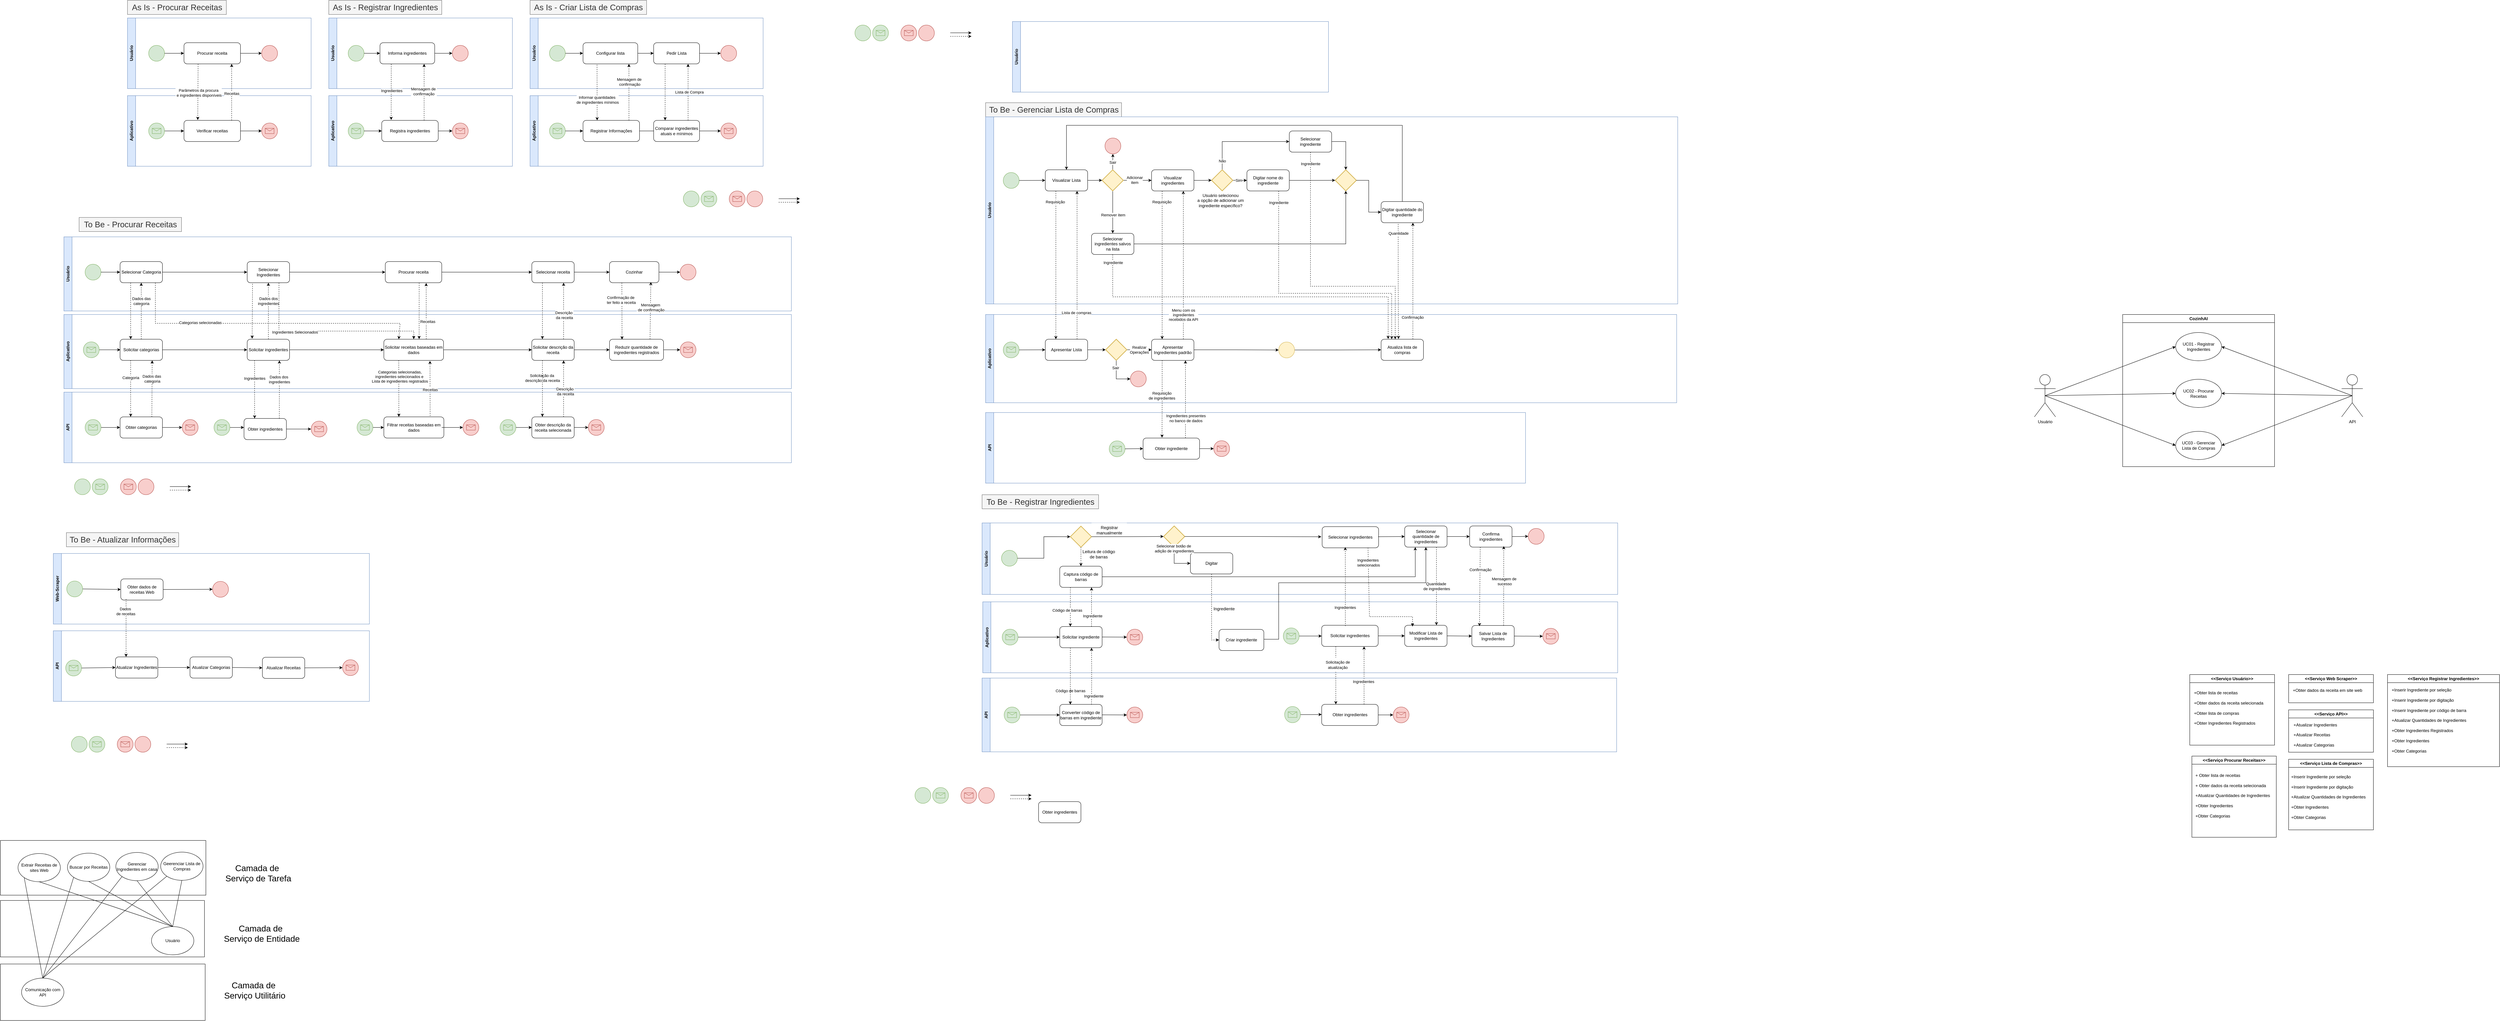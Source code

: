 <mxfile version="26.2.14">
  <diagram name="Página-1" id="hKb-DoK3libKYTuIWPAE">
    <mxGraphModel dx="1442" dy="562" grid="0" gridSize="10" guides="0" tooltips="0" connect="1" arrows="1" fold="1" page="0" pageScale="1" pageWidth="827" pageHeight="1169" math="0" shadow="0">
      <root>
        <mxCell id="0" />
        <mxCell id="1" parent="0" />
        <mxCell id="OjrucDtKJIPMSF6clYTV-50" style="edgeStyle=orthogonalEdgeStyle;rounded=0;orthogonalLoop=1;jettySize=auto;html=1;exitX=0.25;exitY=1;exitDx=0;exitDy=0;entryX=0.25;entryY=0;entryDx=0;entryDy=0;dashed=1;" parent="1" source="OjrucDtKJIPMSF6clYTV-47" target="OjrucDtKJIPMSF6clYTV-49" edge="1">
          <mxGeometry relative="1" as="geometry" />
        </mxCell>
        <mxCell id="OjrucDtKJIPMSF6clYTV-51" style="edgeStyle=orthogonalEdgeStyle;rounded=0;orthogonalLoop=1;jettySize=auto;html=1;exitX=0.75;exitY=0;exitDx=0;exitDy=0;entryX=0.75;entryY=1;entryDx=0;entryDy=0;dashed=1;" parent="1" source="OjrucDtKJIPMSF6clYTV-49" target="OjrucDtKJIPMSF6clYTV-47" edge="1">
          <mxGeometry relative="1" as="geometry" />
        </mxCell>
        <mxCell id="1BzvqXKQm6UPAYvCy_TO-1" value="Usuário" style="swimlane;horizontal=0;whiteSpace=wrap;html=1;fillColor=#dae8fc;strokeColor=#6c8ebf;" parent="1" vertex="1">
          <mxGeometry x="80" y="100" width="520" height="200" as="geometry" />
        </mxCell>
        <mxCell id="1BzvqXKQm6UPAYvCy_TO-23" value="Procurar receita" style="rounded=1;whiteSpace=wrap;html=1;" parent="1BzvqXKQm6UPAYvCy_TO-1" vertex="1">
          <mxGeometry x="160" y="70" width="160" height="60" as="geometry" />
        </mxCell>
        <mxCell id="1BzvqXKQm6UPAYvCy_TO-25" value="" style="endArrow=classic;html=1;rounded=0;exitX=1;exitY=0.5;exitDx=0;exitDy=0;entryX=0;entryY=0.5;entryDx=0;entryDy=0;" parent="1BzvqXKQm6UPAYvCy_TO-1" source="1BzvqXKQm6UPAYvCy_TO-23" target="1BzvqXKQm6UPAYvCy_TO-27" edge="1">
          <mxGeometry width="50" height="50" relative="1" as="geometry">
            <mxPoint x="315" y="122.5" as="sourcePoint" />
            <mxPoint x="375" y="100" as="targetPoint" />
          </mxGeometry>
        </mxCell>
        <mxCell id="1BzvqXKQm6UPAYvCy_TO-27" value="" style="ellipse;whiteSpace=wrap;html=1;aspect=fixed;fillColor=#f8cecc;strokeColor=#b85450;" parent="1BzvqXKQm6UPAYvCy_TO-1" vertex="1">
          <mxGeometry x="380" y="77.5" width="45" height="45" as="geometry" />
        </mxCell>
        <mxCell id="1BzvqXKQm6UPAYvCy_TO-21" value="Aplicativo" style="swimlane;horizontal=0;whiteSpace=wrap;html=1;fillColor=#dae8fc;strokeColor=#6c8ebf;" parent="1" vertex="1">
          <mxGeometry x="80" y="320" width="520" height="200" as="geometry" />
        </mxCell>
        <mxCell id="1BzvqXKQm6UPAYvCy_TO-30" value="" style="endArrow=classic;html=1;rounded=0;exitX=1;exitY=0.5;exitDx=0;exitDy=0;entryX=0;entryY=0.5;entryDx=0;entryDy=0;" parent="1BzvqXKQm6UPAYvCy_TO-21" source="1BzvqXKQm6UPAYvCy_TO-28" target="1BzvqXKQm6UPAYvCy_TO-31" edge="1">
          <mxGeometry width="50" height="50" relative="1" as="geometry">
            <mxPoint x="140" y="99.5" as="sourcePoint" />
            <mxPoint x="200" y="99.5" as="targetPoint" />
          </mxGeometry>
        </mxCell>
        <mxCell id="1BzvqXKQm6UPAYvCy_TO-31" value="Verificar receitas" style="rounded=1;whiteSpace=wrap;html=1;" parent="1BzvqXKQm6UPAYvCy_TO-21" vertex="1">
          <mxGeometry x="160" y="70" width="160" height="60" as="geometry" />
        </mxCell>
        <mxCell id="1BzvqXKQm6UPAYvCy_TO-39" value="" style="ellipse;whiteSpace=wrap;html=1;aspect=fixed;fillColor=#f8cecc;strokeColor=#b85450;" parent="1BzvqXKQm6UPAYvCy_TO-21" vertex="1">
          <mxGeometry x="380" y="77.5" width="45" height="45" as="geometry" />
        </mxCell>
        <mxCell id="1BzvqXKQm6UPAYvCy_TO-40" value="" style="shape=message;html=1;html=1;outlineConnect=0;labelPosition=center;verticalLabelPosition=bottom;align=center;verticalAlign=top;fillColor=#f8cecc;strokeColor=#b85450;" parent="1BzvqXKQm6UPAYvCy_TO-21" vertex="1">
          <mxGeometry x="390" y="92.5" width="25" height="15" as="geometry" />
        </mxCell>
        <mxCell id="1BzvqXKQm6UPAYvCy_TO-36" value="" style="endArrow=classic;html=1;rounded=0;exitX=1;exitY=0.5;exitDx=0;exitDy=0;entryX=0;entryY=0.5;entryDx=0;entryDy=0;" parent="1BzvqXKQm6UPAYvCy_TO-21" source="1BzvqXKQm6UPAYvCy_TO-31" target="1BzvqXKQm6UPAYvCy_TO-39" edge="1">
          <mxGeometry width="50" height="50" relative="1" as="geometry">
            <mxPoint x="395" y="422" as="sourcePoint" />
            <mxPoint x="455" y="422" as="targetPoint" />
          </mxGeometry>
        </mxCell>
        <mxCell id="1BzvqXKQm6UPAYvCy_TO-32" value="" style="endArrow=classic;html=1;rounded=0;dashed=1;exitX=0.25;exitY=1;exitDx=0;exitDy=0;" parent="1BzvqXKQm6UPAYvCy_TO-21" source="1BzvqXKQm6UPAYvCy_TO-23" edge="1">
          <mxGeometry width="50" height="50" relative="1" as="geometry">
            <mxPoint x="395" y="432" as="sourcePoint" />
            <mxPoint x="199" y="69" as="targetPoint" />
          </mxGeometry>
        </mxCell>
        <mxCell id="1BzvqXKQm6UPAYvCy_TO-33" value="Parâmetros da procura&lt;div&gt;&amp;nbsp;e ingredientes disponíveis&lt;/div&gt;" style="edgeLabel;html=1;align=center;verticalAlign=middle;resizable=0;points=[];" parent="1BzvqXKQm6UPAYvCy_TO-32" connectable="0" vertex="1">
          <mxGeometry x="0.031" y="1" relative="1" as="geometry">
            <mxPoint as="offset" />
          </mxGeometry>
        </mxCell>
        <mxCell id="1BzvqXKQm6UPAYvCy_TO-34" value="" style="endArrow=classic;html=1;rounded=0;dashed=1;startSize=0;" parent="1BzvqXKQm6UPAYvCy_TO-21" edge="1">
          <mxGeometry width="50" height="50" relative="1" as="geometry">
            <mxPoint x="295" y="70" as="sourcePoint" />
            <mxPoint x="295" y="-90" as="targetPoint" />
          </mxGeometry>
        </mxCell>
        <mxCell id="1BzvqXKQm6UPAYvCy_TO-35" value="Receitas" style="edgeLabel;html=1;align=center;verticalAlign=middle;resizable=0;points=[];" parent="1BzvqXKQm6UPAYvCy_TO-34" connectable="0" vertex="1">
          <mxGeometry x="-0.048" relative="1" as="geometry">
            <mxPoint as="offset" />
          </mxGeometry>
        </mxCell>
        <mxCell id="1BzvqXKQm6UPAYvCy_TO-22" value="" style="ellipse;whiteSpace=wrap;html=1;aspect=fixed;fillColor=#d5e8d4;strokeColor=#82b366;" parent="1BzvqXKQm6UPAYvCy_TO-21" vertex="1">
          <mxGeometry x="60" y="-142.5" width="45" height="45" as="geometry" />
        </mxCell>
        <mxCell id="1BzvqXKQm6UPAYvCy_TO-28" value="" style="ellipse;whiteSpace=wrap;html=1;aspect=fixed;fillColor=#d5e8d4;strokeColor=#82b366;" parent="1BzvqXKQm6UPAYvCy_TO-21" vertex="1">
          <mxGeometry x="60" y="77.5" width="45" height="45" as="geometry" />
        </mxCell>
        <mxCell id="1BzvqXKQm6UPAYvCy_TO-29" value="" style="shape=message;html=1;html=1;outlineConnect=0;labelPosition=center;verticalLabelPosition=bottom;align=center;verticalAlign=top;fillColor=#d5e8d4;strokeColor=#82b366;" parent="1BzvqXKQm6UPAYvCy_TO-21" vertex="1">
          <mxGeometry x="70" y="92.5" width="25" height="15" as="geometry" />
        </mxCell>
        <mxCell id="1BzvqXKQm6UPAYvCy_TO-41" value="As Is - Procurar Receitas" style="text;html=1;align=center;verticalAlign=middle;resizable=0;points=[];autosize=1;strokeColor=#666666;fillColor=#f5f5f5;fontSize=23;fontColor=#333333;" parent="1" vertex="1">
          <mxGeometry x="80" y="50" width="280" height="40" as="geometry" />
        </mxCell>
        <mxCell id="1BzvqXKQm6UPAYvCy_TO-42" value="Usuário" style="swimlane;horizontal=0;whiteSpace=wrap;html=1;fillColor=#dae8fc;strokeColor=#6c8ebf;" parent="1" vertex="1">
          <mxGeometry x="650" y="100" width="520" height="200" as="geometry" />
        </mxCell>
        <mxCell id="1BzvqXKQm6UPAYvCy_TO-43" value="" style="ellipse;whiteSpace=wrap;html=1;aspect=fixed;fillColor=#d5e8d4;strokeColor=#82b366;" parent="1BzvqXKQm6UPAYvCy_TO-42" vertex="1">
          <mxGeometry x="55" y="77.5" width="45" height="45" as="geometry" />
        </mxCell>
        <mxCell id="1BzvqXKQm6UPAYvCy_TO-44" value="Informa ingredientes" style="rounded=1;whiteSpace=wrap;html=1;" parent="1BzvqXKQm6UPAYvCy_TO-42" vertex="1">
          <mxGeometry x="145" y="70" width="155" height="60" as="geometry" />
        </mxCell>
        <mxCell id="1BzvqXKQm6UPAYvCy_TO-45" value="" style="endArrow=classic;html=1;rounded=0;exitX=1;exitY=0.5;exitDx=0;exitDy=0;entryX=0;entryY=0.5;entryDx=0;entryDy=0;" parent="1BzvqXKQm6UPAYvCy_TO-42" source="1BzvqXKQm6UPAYvCy_TO-43" target="1BzvqXKQm6UPAYvCy_TO-44" edge="1">
          <mxGeometry width="50" height="50" relative="1" as="geometry">
            <mxPoint x="205" y="490" as="sourcePoint" />
            <mxPoint x="265" y="490" as="targetPoint" />
          </mxGeometry>
        </mxCell>
        <mxCell id="1BzvqXKQm6UPAYvCy_TO-46" value="" style="endArrow=classic;html=1;rounded=0;exitX=1;exitY=0.5;exitDx=0;exitDy=0;" parent="1BzvqXKQm6UPAYvCy_TO-42" source="1BzvqXKQm6UPAYvCy_TO-44" edge="1">
          <mxGeometry width="50" height="50" relative="1" as="geometry">
            <mxPoint x="290" y="122.5" as="sourcePoint" />
            <mxPoint x="350" y="100" as="targetPoint" />
          </mxGeometry>
        </mxCell>
        <mxCell id="1BzvqXKQm6UPAYvCy_TO-47" value="" style="ellipse;whiteSpace=wrap;html=1;aspect=fixed;fillColor=#f8cecc;strokeColor=#b85450;" parent="1BzvqXKQm6UPAYvCy_TO-42" vertex="1">
          <mxGeometry x="350" y="77.5" width="45" height="45" as="geometry" />
        </mxCell>
        <mxCell id="1BzvqXKQm6UPAYvCy_TO-48" value="Aplicativo" style="swimlane;horizontal=0;whiteSpace=wrap;html=1;fillColor=#dae8fc;strokeColor=#6c8ebf;" parent="1" vertex="1">
          <mxGeometry x="650" y="320" width="520" height="200" as="geometry" />
        </mxCell>
        <mxCell id="1BzvqXKQm6UPAYvCy_TO-49" value="" style="ellipse;whiteSpace=wrap;html=1;aspect=fixed;fillColor=#d5e8d4;strokeColor=#82b366;" parent="1BzvqXKQm6UPAYvCy_TO-48" vertex="1">
          <mxGeometry x="55" y="77.5" width="45" height="45" as="geometry" />
        </mxCell>
        <mxCell id="1BzvqXKQm6UPAYvCy_TO-50" value="" style="shape=message;html=1;html=1;outlineConnect=0;labelPosition=center;verticalLabelPosition=bottom;align=center;verticalAlign=top;fillColor=#d5e8d4;strokeColor=#82b366;" parent="1BzvqXKQm6UPAYvCy_TO-48" vertex="1">
          <mxGeometry x="65" y="92.5" width="25" height="15" as="geometry" />
        </mxCell>
        <mxCell id="1BzvqXKQm6UPAYvCy_TO-51" value="" style="endArrow=classic;html=1;rounded=0;exitX=1;exitY=0.5;exitDx=0;exitDy=0;entryX=0;entryY=0.5;entryDx=0;entryDy=0;" parent="1BzvqXKQm6UPAYvCy_TO-48" source="1BzvqXKQm6UPAYvCy_TO-49" target="1BzvqXKQm6UPAYvCy_TO-52" edge="1">
          <mxGeometry width="50" height="50" relative="1" as="geometry">
            <mxPoint x="140" y="99.5" as="sourcePoint" />
            <mxPoint x="200" y="99.5" as="targetPoint" />
          </mxGeometry>
        </mxCell>
        <mxCell id="1BzvqXKQm6UPAYvCy_TO-52" value="Registra ingredientes" style="rounded=1;whiteSpace=wrap;html=1;" parent="1BzvqXKQm6UPAYvCy_TO-48" vertex="1">
          <mxGeometry x="150" y="70" width="160" height="60" as="geometry" />
        </mxCell>
        <mxCell id="1BzvqXKQm6UPAYvCy_TO-53" value="" style="ellipse;whiteSpace=wrap;html=1;aspect=fixed;fillColor=#f8cecc;strokeColor=#b85450;" parent="1BzvqXKQm6UPAYvCy_TO-48" vertex="1">
          <mxGeometry x="350" y="77.5" width="45" height="45" as="geometry" />
        </mxCell>
        <mxCell id="1BzvqXKQm6UPAYvCy_TO-54" value="" style="shape=message;html=1;html=1;outlineConnect=0;labelPosition=center;verticalLabelPosition=bottom;align=center;verticalAlign=top;fillColor=#f8cecc;strokeColor=#b85450;" parent="1BzvqXKQm6UPAYvCy_TO-48" vertex="1">
          <mxGeometry x="360" y="92.5" width="25" height="15" as="geometry" />
        </mxCell>
        <mxCell id="1BzvqXKQm6UPAYvCy_TO-55" value="" style="endArrow=classic;html=1;rounded=0;exitX=1;exitY=0.5;exitDx=0;exitDy=0;entryX=0;entryY=0.5;entryDx=0;entryDy=0;" parent="1BzvqXKQm6UPAYvCy_TO-48" source="1BzvqXKQm6UPAYvCy_TO-52" target="1BzvqXKQm6UPAYvCy_TO-53" edge="1">
          <mxGeometry width="50" height="50" relative="1" as="geometry">
            <mxPoint x="380" y="422" as="sourcePoint" />
            <mxPoint x="440" y="422" as="targetPoint" />
          </mxGeometry>
        </mxCell>
        <mxCell id="1BzvqXKQm6UPAYvCy_TO-56" value="As Is - Registrar Ingredientes" style="text;html=1;align=center;verticalAlign=middle;resizable=0;points=[];autosize=1;strokeColor=#666666;fillColor=#f5f5f5;fontSize=23;fontColor=#333333;" parent="1" vertex="1">
          <mxGeometry x="650" y="50" width="320" height="40" as="geometry" />
        </mxCell>
        <mxCell id="1BzvqXKQm6UPAYvCy_TO-24" value="" style="endArrow=classic;html=1;rounded=0;exitX=1;exitY=0.5;exitDx=0;exitDy=0;entryX=0;entryY=0.5;entryDx=0;entryDy=0;" parent="1" source="1BzvqXKQm6UPAYvCy_TO-22" target="1BzvqXKQm6UPAYvCy_TO-23" edge="1">
          <mxGeometry width="50" height="50" relative="1" as="geometry">
            <mxPoint x="285" y="590" as="sourcePoint" />
            <mxPoint x="345" y="590" as="targetPoint" />
          </mxGeometry>
        </mxCell>
        <mxCell id="1BzvqXKQm6UPAYvCy_TO-57" value="Usuário" style="swimlane;horizontal=0;whiteSpace=wrap;html=1;fillColor=#dae8fc;strokeColor=#6c8ebf;" parent="1" vertex="1">
          <mxGeometry x="1220" y="100" width="660" height="200" as="geometry" />
        </mxCell>
        <mxCell id="1BzvqXKQm6UPAYvCy_TO-58" value="" style="ellipse;whiteSpace=wrap;html=1;aspect=fixed;fillColor=#d5e8d4;strokeColor=#82b366;" parent="1BzvqXKQm6UPAYvCy_TO-57" vertex="1">
          <mxGeometry x="55" y="77.5" width="45" height="45" as="geometry" />
        </mxCell>
        <mxCell id="1BzvqXKQm6UPAYvCy_TO-59" value="Configurar lista" style="rounded=1;whiteSpace=wrap;html=1;" parent="1BzvqXKQm6UPAYvCy_TO-57" vertex="1">
          <mxGeometry x="150" y="70" width="155" height="60" as="geometry" />
        </mxCell>
        <mxCell id="1BzvqXKQm6UPAYvCy_TO-60" value="" style="endArrow=classic;html=1;rounded=0;exitX=1;exitY=0.5;exitDx=0;exitDy=0;entryX=0;entryY=0.5;entryDx=0;entryDy=0;" parent="1BzvqXKQm6UPAYvCy_TO-57" source="1BzvqXKQm6UPAYvCy_TO-58" target="1BzvqXKQm6UPAYvCy_TO-59" edge="1">
          <mxGeometry width="50" height="50" relative="1" as="geometry">
            <mxPoint x="205" y="490" as="sourcePoint" />
            <mxPoint x="265" y="490" as="targetPoint" />
          </mxGeometry>
        </mxCell>
        <mxCell id="1BzvqXKQm6UPAYvCy_TO-61" value="" style="endArrow=classic;html=1;rounded=0;exitX=1;exitY=0.5;exitDx=0;exitDy=0;" parent="1BzvqXKQm6UPAYvCy_TO-57" source="1BzvqXKQm6UPAYvCy_TO-59" edge="1">
          <mxGeometry width="50" height="50" relative="1" as="geometry">
            <mxPoint x="290" y="122.5" as="sourcePoint" />
            <mxPoint x="350" y="100" as="targetPoint" />
          </mxGeometry>
        </mxCell>
        <mxCell id="1BzvqXKQm6UPAYvCy_TO-78" value="Pedir Lista" style="rounded=1;whiteSpace=wrap;html=1;" parent="1BzvqXKQm6UPAYvCy_TO-57" vertex="1">
          <mxGeometry x="350" y="70" width="130" height="60" as="geometry" />
        </mxCell>
        <mxCell id="1BzvqXKQm6UPAYvCy_TO-63" value="Aplicativo" style="swimlane;horizontal=0;whiteSpace=wrap;html=1;fillColor=#dae8fc;strokeColor=#6c8ebf;" parent="1" vertex="1">
          <mxGeometry x="1220" y="320" width="660" height="200" as="geometry" />
        </mxCell>
        <mxCell id="1BzvqXKQm6UPAYvCy_TO-64" value="" style="ellipse;whiteSpace=wrap;html=1;aspect=fixed;fillColor=#d5e8d4;strokeColor=#82b366;" parent="1BzvqXKQm6UPAYvCy_TO-63" vertex="1">
          <mxGeometry x="55" y="77.5" width="45" height="45" as="geometry" />
        </mxCell>
        <mxCell id="1BzvqXKQm6UPAYvCy_TO-65" value="" style="shape=message;html=1;html=1;outlineConnect=0;labelPosition=center;verticalLabelPosition=bottom;align=center;verticalAlign=top;fillColor=#d5e8d4;strokeColor=#82b366;" parent="1BzvqXKQm6UPAYvCy_TO-63" vertex="1">
          <mxGeometry x="65" y="92.5" width="25" height="15" as="geometry" />
        </mxCell>
        <mxCell id="1BzvqXKQm6UPAYvCy_TO-66" value="" style="endArrow=classic;html=1;rounded=0;exitX=1;exitY=0.5;exitDx=0;exitDy=0;entryX=0;entryY=0.5;entryDx=0;entryDy=0;" parent="1BzvqXKQm6UPAYvCy_TO-63" source="1BzvqXKQm6UPAYvCy_TO-64" target="1BzvqXKQm6UPAYvCy_TO-67" edge="1">
          <mxGeometry width="50" height="50" relative="1" as="geometry">
            <mxPoint x="140" y="99.5" as="sourcePoint" />
            <mxPoint x="200" y="99.5" as="targetPoint" />
          </mxGeometry>
        </mxCell>
        <mxCell id="1BzvqXKQm6UPAYvCy_TO-67" value="Registrar Informações" style="rounded=1;whiteSpace=wrap;html=1;" parent="1BzvqXKQm6UPAYvCy_TO-63" vertex="1">
          <mxGeometry x="150" y="70" width="160" height="60" as="geometry" />
        </mxCell>
        <mxCell id="1BzvqXKQm6UPAYvCy_TO-70" value="" style="endArrow=classic;html=1;rounded=0;exitX=1;exitY=0.5;exitDx=0;exitDy=0;" parent="1BzvqXKQm6UPAYvCy_TO-63" source="1BzvqXKQm6UPAYvCy_TO-67" edge="1">
          <mxGeometry width="50" height="50" relative="1" as="geometry">
            <mxPoint x="380" y="422" as="sourcePoint" />
            <mxPoint x="360" y="100" as="targetPoint" />
          </mxGeometry>
        </mxCell>
        <mxCell id="1BzvqXKQm6UPAYvCy_TO-79" value="Comparar ingredientes atuais e mínimos" style="rounded=1;whiteSpace=wrap;html=1;" parent="1BzvqXKQm6UPAYvCy_TO-63" vertex="1">
          <mxGeometry x="350" y="70" width="130" height="60" as="geometry" />
        </mxCell>
        <mxCell id="1BzvqXKQm6UPAYvCy_TO-83" value="" style="endArrow=classic;html=1;rounded=0;exitX=1;exitY=0.5;exitDx=0;exitDy=0;entryX=0;entryY=0.5;entryDx=0;entryDy=0;" parent="1BzvqXKQm6UPAYvCy_TO-63" source="1BzvqXKQm6UPAYvCy_TO-79" target="1BzvqXKQm6UPAYvCy_TO-68" edge="1">
          <mxGeometry width="50" height="50" relative="1" as="geometry">
            <mxPoint x="540" y="300" as="sourcePoint" />
            <mxPoint x="590" y="250" as="targetPoint" />
          </mxGeometry>
        </mxCell>
        <mxCell id="1BzvqXKQm6UPAYvCy_TO-62" value="" style="ellipse;whiteSpace=wrap;html=1;aspect=fixed;fillColor=#f8cecc;strokeColor=#b85450;" parent="1BzvqXKQm6UPAYvCy_TO-63" vertex="1">
          <mxGeometry x="540" y="-142.5" width="45" height="45" as="geometry" />
        </mxCell>
        <mxCell id="1BzvqXKQm6UPAYvCy_TO-68" value="" style="ellipse;whiteSpace=wrap;html=1;aspect=fixed;fillColor=#f8cecc;strokeColor=#b85450;" parent="1BzvqXKQm6UPAYvCy_TO-63" vertex="1">
          <mxGeometry x="540" y="77.5" width="45" height="45" as="geometry" />
        </mxCell>
        <mxCell id="1BzvqXKQm6UPAYvCy_TO-69" value="" style="shape=message;html=1;html=1;outlineConnect=0;labelPosition=center;verticalLabelPosition=bottom;align=center;verticalAlign=top;fillColor=#f8cecc;strokeColor=#b85450;" parent="1BzvqXKQm6UPAYvCy_TO-63" vertex="1">
          <mxGeometry x="550" y="92.5" width="25" height="15" as="geometry" />
        </mxCell>
        <mxCell id="1BzvqXKQm6UPAYvCy_TO-71" value="As Is - Criar Lista de Compras" style="text;html=1;align=center;verticalAlign=middle;resizable=0;points=[];autosize=1;strokeColor=#666666;fillColor=#f5f5f5;fontSize=23;fontColor=#333333;" parent="1" vertex="1">
          <mxGeometry x="1220" y="50" width="330" height="40" as="geometry" />
        </mxCell>
        <mxCell id="1BzvqXKQm6UPAYvCy_TO-72" value="" style="endArrow=classic;html=1;rounded=0;dashed=1;exitX=0.206;exitY=1.01;exitDx=0;exitDy=0;exitPerimeter=0;entryX=0.167;entryY=-0.02;entryDx=0;entryDy=0;entryPerimeter=0;" parent="1" source="1BzvqXKQm6UPAYvCy_TO-44" target="1BzvqXKQm6UPAYvCy_TO-52" edge="1">
          <mxGeometry width="50" height="50" relative="1" as="geometry">
            <mxPoint x="840" y="270" as="sourcePoint" />
            <mxPoint x="830" y="390" as="targetPoint" />
          </mxGeometry>
        </mxCell>
        <mxCell id="1BzvqXKQm6UPAYvCy_TO-74" value="Ingredientes" style="edgeLabel;html=1;align=center;verticalAlign=middle;resizable=0;points=[];" parent="1BzvqXKQm6UPAYvCy_TO-72" connectable="0" vertex="1">
          <mxGeometry x="-0.044" y="1" relative="1" as="geometry">
            <mxPoint as="offset" />
          </mxGeometry>
        </mxCell>
        <mxCell id="1BzvqXKQm6UPAYvCy_TO-73" value="" style="endArrow=classic;html=1;rounded=0;dashed=1;exitX=0.75;exitY=0;exitDx=0;exitDy=0;" parent="1" source="1BzvqXKQm6UPAYvCy_TO-52" edge="1">
          <mxGeometry width="50" height="50" relative="1" as="geometry">
            <mxPoint x="470" y="762" as="sourcePoint" />
            <mxPoint x="920" y="230" as="targetPoint" />
          </mxGeometry>
        </mxCell>
        <mxCell id="1BzvqXKQm6UPAYvCy_TO-75" value="Mensagem de&amp;nbsp;&lt;div&gt;confirmação&lt;/div&gt;" style="edgeLabel;html=1;align=center;verticalAlign=middle;resizable=0;points=[];" parent="1BzvqXKQm6UPAYvCy_TO-73" connectable="0" vertex="1">
          <mxGeometry x="0.025" y="1" relative="1" as="geometry">
            <mxPoint as="offset" />
          </mxGeometry>
        </mxCell>
        <mxCell id="6-Tp482PSpx0ePpQufkU-1" value="" style="endArrow=classic;html=1;rounded=0;dashed=1;exitX=0.256;exitY=1.039;exitDx=0;exitDy=0;exitPerimeter=0;entryX=0.25;entryY=0;entryDx=0;entryDy=0;" parent="1" source="1BzvqXKQm6UPAYvCy_TO-59" target="1BzvqXKQm6UPAYvCy_TO-67" edge="1">
          <mxGeometry width="50" height="50" relative="1" as="geometry">
            <mxPoint x="1451" y="520" as="sourcePoint" />
            <mxPoint x="1410" y="380" as="targetPoint" />
          </mxGeometry>
        </mxCell>
        <mxCell id="6-Tp482PSpx0ePpQufkU-2" value="Informar quantidades&amp;nbsp;&lt;div&gt;de ingredientes mínimos&lt;/div&gt;" style="edgeLabel;html=1;align=center;verticalAlign=middle;resizable=0;points=[];" parent="6-Tp482PSpx0ePpQufkU-1" connectable="0" vertex="1">
          <mxGeometry x="0.031" y="1" relative="1" as="geometry">
            <mxPoint y="18" as="offset" />
          </mxGeometry>
        </mxCell>
        <mxCell id="1BzvqXKQm6UPAYvCy_TO-76" value="" style="endArrow=classic;html=1;rounded=0;dashed=1;exitX=0.813;exitY=0;exitDx=0;exitDy=0;exitPerimeter=0;" parent="1" source="1BzvqXKQm6UPAYvCy_TO-67" edge="1">
          <mxGeometry width="50" height="50" relative="1" as="geometry">
            <mxPoint x="1000" y="580" as="sourcePoint" />
            <mxPoint x="1500" y="230" as="targetPoint" />
          </mxGeometry>
        </mxCell>
        <mxCell id="1BzvqXKQm6UPAYvCy_TO-77" value="Mensagem de&amp;nbsp;&lt;div&gt;confirmação&lt;/div&gt;" style="edgeLabel;html=1;align=center;verticalAlign=middle;resizable=0;points=[];" parent="1BzvqXKQm6UPAYvCy_TO-76" connectable="0" vertex="1">
          <mxGeometry x="0.099" y="-2" relative="1" as="geometry">
            <mxPoint y="-21" as="offset" />
          </mxGeometry>
        </mxCell>
        <mxCell id="1BzvqXKQm6UPAYvCy_TO-80" value="" style="endArrow=classic;html=1;rounded=0;dashed=1;entryX=0.75;entryY=1;entryDx=0;entryDy=0;exitX=0.75;exitY=0;exitDx=0;exitDy=0;" parent="1" source="1BzvqXKQm6UPAYvCy_TO-79" target="1BzvqXKQm6UPAYvCy_TO-78" edge="1">
          <mxGeometry width="50" height="50" relative="1" as="geometry">
            <mxPoint x="1620" y="560" as="sourcePoint" />
            <mxPoint x="1680" y="560" as="targetPoint" />
          </mxGeometry>
        </mxCell>
        <mxCell id="1BzvqXKQm6UPAYvCy_TO-82" value="Lista de Compra" style="edgeLabel;html=1;align=center;verticalAlign=middle;resizable=0;points=[];" parent="1BzvqXKQm6UPAYvCy_TO-80" connectable="0" vertex="1">
          <mxGeometry x="-0.0" y="-3" relative="1" as="geometry">
            <mxPoint as="offset" />
          </mxGeometry>
        </mxCell>
        <mxCell id="1BzvqXKQm6UPAYvCy_TO-86" value="To Be - Procurar Receitas" style="text;html=1;align=center;verticalAlign=middle;resizable=0;points=[];autosize=1;strokeColor=#666666;fillColor=#f5f5f5;fontSize=23;fontColor=#333333;" parent="1" vertex="1">
          <mxGeometry x="-57" y="665" width="290" height="40" as="geometry" />
        </mxCell>
        <mxCell id="1BzvqXKQm6UPAYvCy_TO-88" value="To Be - Gerenciar Lista de Compras" style="text;html=1;align=center;verticalAlign=middle;resizable=0;points=[];autosize=1;strokeColor=#666666;fillColor=#f5f5f5;fontSize=23;fontColor=#333333;" parent="1" vertex="1">
          <mxGeometry x="2510" y="340" width="385" height="40" as="geometry" />
        </mxCell>
        <mxCell id="1BzvqXKQm6UPAYvCy_TO-84" value="" style="endArrow=classic;html=1;rounded=0;exitX=1;exitY=0.5;exitDx=0;exitDy=0;entryX=0;entryY=0.5;entryDx=0;entryDy=0;" parent="1" source="1BzvqXKQm6UPAYvCy_TO-78" target="1BzvqXKQm6UPAYvCy_TO-62" edge="1">
          <mxGeometry width="50" height="50" relative="1" as="geometry">
            <mxPoint x="1690" y="590" as="sourcePoint" />
            <mxPoint x="1740" y="540" as="targetPoint" />
          </mxGeometry>
        </mxCell>
        <mxCell id="bWT7bV69h-5A01HJKSbz-37" value="Usuário" style="swimlane;horizontal=0;whiteSpace=wrap;html=1;fillColor=#dae8fc;strokeColor=#6c8ebf;" parent="1" vertex="1">
          <mxGeometry x="-100" y="720" width="2060" height="210" as="geometry" />
        </mxCell>
        <mxCell id="bWT7bV69h-5A01HJKSbz-51" value="" style="ellipse;whiteSpace=wrap;html=1;aspect=fixed;fillColor=#d5e8d4;strokeColor=#82b366;" parent="bWT7bV69h-5A01HJKSbz-37" vertex="1">
          <mxGeometry x="60" y="77.5" width="45" height="45" as="geometry" />
        </mxCell>
        <mxCell id="bWT7bV69h-5A01HJKSbz-99" value="Selecionar Categoria" style="rounded=1;whiteSpace=wrap;html=1;" parent="bWT7bV69h-5A01HJKSbz-37" vertex="1">
          <mxGeometry x="159" y="70" width="120" height="60" as="geometry" />
        </mxCell>
        <mxCell id="bWT7bV69h-5A01HJKSbz-54" value="" style="endArrow=classic;html=1;rounded=0;exitX=1;exitY=0.5;exitDx=0;exitDy=0;entryX=0;entryY=0.5;entryDx=0;entryDy=0;" parent="bWT7bV69h-5A01HJKSbz-37" source="bWT7bV69h-5A01HJKSbz-51" target="bWT7bV69h-5A01HJKSbz-99" edge="1">
          <mxGeometry width="50" height="50" relative="1" as="geometry">
            <mxPoint x="205" y="490" as="sourcePoint" />
            <mxPoint x="155" y="100" as="targetPoint" />
          </mxGeometry>
        </mxCell>
        <mxCell id="bWT7bV69h-5A01HJKSbz-188" value="Selecionar Ingredientes" style="rounded=1;whiteSpace=wrap;html=1;" parent="bWT7bV69h-5A01HJKSbz-37" vertex="1">
          <mxGeometry x="519" y="70" width="120" height="60" as="geometry" />
        </mxCell>
        <mxCell id="bWT7bV69h-5A01HJKSbz-209" value="" style="endArrow=classic;html=1;rounded=0;exitX=1;exitY=0.5;exitDx=0;exitDy=0;entryX=0;entryY=0.5;entryDx=0;entryDy=0;" parent="bWT7bV69h-5A01HJKSbz-37" source="bWT7bV69h-5A01HJKSbz-99" target="bWT7bV69h-5A01HJKSbz-188" edge="1">
          <mxGeometry width="50" height="50" relative="1" as="geometry">
            <mxPoint x="-100" y="390" as="sourcePoint" />
            <mxPoint x="-50" y="340" as="targetPoint" />
          </mxGeometry>
        </mxCell>
        <mxCell id="bWT7bV69h-5A01HJKSbz-41" value="Aplicativo" style="swimlane;horizontal=0;whiteSpace=wrap;html=1;fillColor=#dae8fc;strokeColor=#6c8ebf;" parent="1" vertex="1">
          <mxGeometry x="-100" y="940" width="2060" height="210" as="geometry" />
        </mxCell>
        <mxCell id="bWT7bV69h-5A01HJKSbz-42" value="" style="endArrow=classic;html=1;rounded=0;exitX=1;exitY=0.5;exitDx=0;exitDy=0;entryX=0.008;entryY=0.5;entryDx=0;entryDy=0;entryPerimeter=0;" parent="bWT7bV69h-5A01HJKSbz-41" source="bWT7bV69h-5A01HJKSbz-52" target="bWT7bV69h-5A01HJKSbz-102" edge="1">
          <mxGeometry width="50" height="50" relative="1" as="geometry">
            <mxPoint x="135" y="99.5" as="sourcePoint" />
            <mxPoint x="155" y="100" as="targetPoint" />
          </mxGeometry>
        </mxCell>
        <mxCell id="bWT7bV69h-5A01HJKSbz-52" value="" style="ellipse;whiteSpace=wrap;html=1;aspect=fixed;fillColor=#d5e8d4;strokeColor=#82b366;" parent="bWT7bV69h-5A01HJKSbz-41" vertex="1">
          <mxGeometry x="55" y="77.5" width="45" height="45" as="geometry" />
        </mxCell>
        <mxCell id="bWT7bV69h-5A01HJKSbz-53" value="" style="shape=message;html=1;html=1;outlineConnect=0;labelPosition=center;verticalLabelPosition=bottom;align=center;verticalAlign=top;fillColor=#d5e8d4;strokeColor=#82b366;" parent="bWT7bV69h-5A01HJKSbz-41" vertex="1">
          <mxGeometry x="65" y="92.5" width="25" height="15" as="geometry" />
        </mxCell>
        <mxCell id="bWT7bV69h-5A01HJKSbz-102" value="Solicitar categorias" style="rounded=1;whiteSpace=wrap;html=1;" parent="bWT7bV69h-5A01HJKSbz-41" vertex="1">
          <mxGeometry x="159" y="70" width="120" height="60" as="geometry" />
        </mxCell>
        <mxCell id="bWT7bV69h-5A01HJKSbz-193" value="Solicitar ingredientes" style="rounded=1;whiteSpace=wrap;html=1;" parent="bWT7bV69h-5A01HJKSbz-41" vertex="1">
          <mxGeometry x="519" y="70" width="120" height="60" as="geometry" />
        </mxCell>
        <mxCell id="bWT7bV69h-5A01HJKSbz-211" value="" style="endArrow=classic;html=1;rounded=0;exitX=1;exitY=0.5;exitDx=0;exitDy=0;entryX=0;entryY=0.5;entryDx=0;entryDy=0;" parent="bWT7bV69h-5A01HJKSbz-41" source="bWT7bV69h-5A01HJKSbz-102" target="bWT7bV69h-5A01HJKSbz-193" edge="1">
          <mxGeometry width="50" height="50" relative="1" as="geometry">
            <mxPoint x="-110" y="160" as="sourcePoint" />
            <mxPoint x="-60" y="110" as="targetPoint" />
          </mxGeometry>
        </mxCell>
        <mxCell id="bWT7bV69h-5A01HJKSbz-79" value="Filtrar receitas baseadas em dados" style="rounded=1;whiteSpace=wrap;html=1;" parent="bWT7bV69h-5A01HJKSbz-41" vertex="1">
          <mxGeometry x="906" y="290" width="170" height="60" as="geometry" />
        </mxCell>
        <mxCell id="bWT7bV69h-5A01HJKSbz-38" value="Procurar receita" style="rounded=1;whiteSpace=wrap;html=1;" parent="bWT7bV69h-5A01HJKSbz-41" vertex="1">
          <mxGeometry x="910" y="-150" width="160" height="60" as="geometry" />
        </mxCell>
        <mxCell id="bWT7bV69h-5A01HJKSbz-89" value="Solicitar receitas baseadas em dados" style="rounded=1;whiteSpace=wrap;html=1;" parent="bWT7bV69h-5A01HJKSbz-41" vertex="1">
          <mxGeometry x="906" y="70" width="169" height="60" as="geometry" />
        </mxCell>
        <mxCell id="bWT7bV69h-5A01HJKSbz-74" value="" style="ellipse;whiteSpace=wrap;html=1;aspect=fixed;fillColor=#f8cecc;strokeColor=#b85450;" parent="bWT7bV69h-5A01HJKSbz-41" vertex="1">
          <mxGeometry x="1130" y="297.5" width="45" height="45" as="geometry" />
        </mxCell>
        <mxCell id="bWT7bV69h-5A01HJKSbz-75" value="" style="shape=message;html=1;html=1;outlineConnect=0;labelPosition=center;verticalLabelPosition=bottom;align=center;verticalAlign=top;fillColor=#f8cecc;strokeColor=#b85450;" parent="bWT7bV69h-5A01HJKSbz-41" vertex="1">
          <mxGeometry x="1140" y="312.5" width="25" height="15" as="geometry" />
        </mxCell>
        <mxCell id="bWT7bV69h-5A01HJKSbz-76" value="" style="endArrow=classic;html=1;rounded=0;exitX=1;exitY=0.5;exitDx=0;exitDy=0;entryX=0;entryY=0.5;entryDx=0;entryDy=0;" parent="bWT7bV69h-5A01HJKSbz-41" target="bWT7bV69h-5A01HJKSbz-74" edge="1">
          <mxGeometry width="50" height="50" relative="1" as="geometry">
            <mxPoint x="1070" y="320" as="sourcePoint" />
            <mxPoint x="1205" y="642" as="targetPoint" />
          </mxGeometry>
        </mxCell>
        <mxCell id="bWT7bV69h-5A01HJKSbz-91" value="" style="endArrow=classic;html=1;rounded=0;dashed=1;startSize=0;entryX=0.724;entryY=1.013;entryDx=0;entryDy=0;entryPerimeter=0;" parent="bWT7bV69h-5A01HJKSbz-41" target="bWT7bV69h-5A01HJKSbz-38" edge="1">
          <mxGeometry width="50" height="50" relative="1" as="geometry">
            <mxPoint x="1026" y="70" as="sourcePoint" />
            <mxPoint x="1070" y="-700" as="targetPoint" />
          </mxGeometry>
        </mxCell>
        <mxCell id="bWT7bV69h-5A01HJKSbz-92" value="Receitas" style="edgeLabel;html=1;align=center;verticalAlign=middle;resizable=0;points=[];" parent="bWT7bV69h-5A01HJKSbz-91" connectable="0" vertex="1">
          <mxGeometry x="-0.048" relative="1" as="geometry">
            <mxPoint x="4" y="26" as="offset" />
          </mxGeometry>
        </mxCell>
        <mxCell id="bWT7bV69h-5A01HJKSbz-95" value="" style="endArrow=classic;html=1;rounded=0;dashed=1;exitX=0.25;exitY=1;exitDx=0;exitDy=0;entryX=0.25;entryY=0;entryDx=0;entryDy=0;" parent="bWT7bV69h-5A01HJKSbz-41" source="bWT7bV69h-5A01HJKSbz-89" target="bWT7bV69h-5A01HJKSbz-79" edge="1">
          <mxGeometry width="50" height="50" relative="1" as="geometry">
            <mxPoint x="944" y="-81" as="sourcePoint" />
            <mxPoint x="948" y="78" as="targetPoint" />
          </mxGeometry>
        </mxCell>
        <mxCell id="bWT7bV69h-5A01HJKSbz-96" value="Categorias selecionadas,&lt;div&gt;ingredientes selecionados&amp;nbsp;&lt;span style=&quot;background-color: light-dark(#ffffff, var(--ge-dark-color, #121212)); color: light-dark(rgb(0, 0, 0), rgb(255, 255, 255));&quot;&gt;e&amp;nbsp;&lt;/span&gt;&lt;/div&gt;&lt;div&gt;&lt;span style=&quot;background-color: light-dark(#ffffff, var(--ge-dark-color, #121212)); color: light-dark(rgb(0, 0, 0), rgb(255, 255, 255));&quot;&gt;Lista de ingredientes registrados&lt;/span&gt;&lt;/div&gt;" style="edgeLabel;html=1;align=center;verticalAlign=middle;resizable=0;points=[];" parent="bWT7bV69h-5A01HJKSbz-95" connectable="0" vertex="1">
          <mxGeometry x="-0.433" y="2" relative="1" as="geometry">
            <mxPoint as="offset" />
          </mxGeometry>
        </mxCell>
        <mxCell id="bWT7bV69h-5A01HJKSbz-97" value="" style="endArrow=classic;html=1;rounded=0;dashed=1;startSize=0;entryX=0.773;entryY=1.022;entryDx=0;entryDy=0;exitX=0.771;exitY=-0.039;exitDx=0;exitDy=0;exitPerimeter=0;entryPerimeter=0;" parent="bWT7bV69h-5A01HJKSbz-41" source="bWT7bV69h-5A01HJKSbz-79" target="bWT7bV69h-5A01HJKSbz-89" edge="1">
          <mxGeometry width="50" height="50" relative="1" as="geometry">
            <mxPoint x="1045" y="80" as="sourcePoint" />
            <mxPoint x="1040" y="-80" as="targetPoint" />
          </mxGeometry>
        </mxCell>
        <mxCell id="bWT7bV69h-5A01HJKSbz-98" value="Receitas" style="edgeLabel;html=1;align=center;verticalAlign=middle;resizable=0;points=[];" parent="bWT7bV69h-5A01HJKSbz-97" connectable="0" vertex="1">
          <mxGeometry x="-0.048" relative="1" as="geometry">
            <mxPoint as="offset" />
          </mxGeometry>
        </mxCell>
        <mxCell id="bWT7bV69h-5A01HJKSbz-117" value="" style="endArrow=classic;html=1;rounded=0;exitX=1;exitY=0.5;exitDx=0;exitDy=0;entryX=0;entryY=0.5;entryDx=0;entryDy=0;" parent="bWT7bV69h-5A01HJKSbz-41" source="bWT7bV69h-5A01HJKSbz-118" target="bWT7bV69h-5A01HJKSbz-79" edge="1">
          <mxGeometry width="50" height="50" relative="1" as="geometry">
            <mxPoint x="910" y="319.5" as="sourcePoint" />
            <mxPoint x="915" y="320" as="targetPoint" />
          </mxGeometry>
        </mxCell>
        <mxCell id="bWT7bV69h-5A01HJKSbz-118" value="" style="ellipse;whiteSpace=wrap;html=1;aspect=fixed;fillColor=#d5e8d4;strokeColor=#82b366;" parent="bWT7bV69h-5A01HJKSbz-41" vertex="1">
          <mxGeometry x="830" y="297.5" width="45" height="45" as="geometry" />
        </mxCell>
        <mxCell id="bWT7bV69h-5A01HJKSbz-119" value="" style="shape=message;html=1;html=1;outlineConnect=0;labelPosition=center;verticalLabelPosition=bottom;align=center;verticalAlign=top;fillColor=#d5e8d4;strokeColor=#82b366;" parent="bWT7bV69h-5A01HJKSbz-41" vertex="1">
          <mxGeometry x="840" y="312.5" width="25" height="15" as="geometry" />
        </mxCell>
        <mxCell id="bWT7bV69h-5A01HJKSbz-212" value="" style="endArrow=classic;html=1;rounded=0;exitX=1;exitY=0.5;exitDx=0;exitDy=0;entryX=0;entryY=0.5;entryDx=0;entryDy=0;" parent="bWT7bV69h-5A01HJKSbz-41" source="bWT7bV69h-5A01HJKSbz-193" target="bWT7bV69h-5A01HJKSbz-89" edge="1">
          <mxGeometry width="50" height="50" relative="1" as="geometry">
            <mxPoint x="-60" y="170" as="sourcePoint" />
            <mxPoint x="-10" y="120" as="targetPoint" />
          </mxGeometry>
        </mxCell>
        <mxCell id="Nxj1OAHbJayJSFpIfjYZ-22" value="" style="endArrow=classic;html=1;rounded=0;dashed=1;entryX=0.591;entryY=-0.006;entryDx=0;entryDy=0;entryPerimeter=0;" parent="bWT7bV69h-5A01HJKSbz-41" target="bWT7bV69h-5A01HJKSbz-89" edge="1">
          <mxGeometry width="50" height="50" relative="1" as="geometry">
            <mxPoint x="1006" y="-90" as="sourcePoint" />
            <mxPoint x="380" y="517.5" as="targetPoint" />
          </mxGeometry>
        </mxCell>
        <mxCell id="0zuMngZoNqm3LEHB2NeD-7" value="" style="endArrow=classic;html=1;rounded=0;exitX=1;exitY=0.5;exitDx=0;exitDy=0;entryX=0;entryY=0.5;entryDx=0;entryDy=0;" parent="bWT7bV69h-5A01HJKSbz-41" source="0zuMngZoNqm3LEHB2NeD-4" target="0zuMngZoNqm3LEHB2NeD-6" edge="1">
          <mxGeometry width="50" height="50" relative="1" as="geometry">
            <mxPoint x="1675" y="100" as="sourcePoint" />
            <mxPoint x="1725" y="50" as="targetPoint" />
          </mxGeometry>
        </mxCell>
        <mxCell id="Urh4bGl8QVrhK2T0n1_F-1" value="Selecionar receita" style="rounded=1;whiteSpace=wrap;html=1;" parent="bWT7bV69h-5A01HJKSbz-41" vertex="1">
          <mxGeometry x="1325" y="-150" width="120" height="60" as="geometry" />
        </mxCell>
        <mxCell id="0zuMngZoNqm3LEHB2NeD-4" value="Solicitar descrição da receita" style="rounded=1;whiteSpace=wrap;html=1;" parent="bWT7bV69h-5A01HJKSbz-41" vertex="1">
          <mxGeometry x="1325" y="70" width="120" height="60" as="geometry" />
        </mxCell>
        <mxCell id="sOQ2hLrvt8IYlmTNQ9GE-22" value="Solicitação da&amp;nbsp;&lt;div&gt;descrição da receita&lt;/div&gt;" style="edgeLabel;html=1;align=center;verticalAlign=middle;resizable=0;points=[];" parent="bWT7bV69h-5A01HJKSbz-41" connectable="0" vertex="1">
          <mxGeometry x="1355" y="180" as="geometry" />
        </mxCell>
        <mxCell id="Urh4bGl8QVrhK2T0n1_F-13" value="" style="ellipse;whiteSpace=wrap;html=1;aspect=fixed;fillColor=#d5e8d4;strokeColor=#82b366;" parent="bWT7bV69h-5A01HJKSbz-41" vertex="1">
          <mxGeometry x="1235" y="297.5" width="45" height="45" as="geometry" />
        </mxCell>
        <mxCell id="Urh4bGl8QVrhK2T0n1_F-14" value="" style="shape=message;html=1;html=1;outlineConnect=0;labelPosition=center;verticalLabelPosition=bottom;align=center;verticalAlign=top;fillColor=#d5e8d4;strokeColor=#82b366;" parent="bWT7bV69h-5A01HJKSbz-41" vertex="1">
          <mxGeometry x="1245" y="312.5" width="25" height="15" as="geometry" />
        </mxCell>
        <mxCell id="Urh4bGl8QVrhK2T0n1_F-15" value="" style="ellipse;whiteSpace=wrap;html=1;aspect=fixed;fillColor=#f8cecc;strokeColor=#b85450;" parent="bWT7bV69h-5A01HJKSbz-41" vertex="1">
          <mxGeometry x="1485" y="297.5" width="45" height="45" as="geometry" />
        </mxCell>
        <mxCell id="Urh4bGl8QVrhK2T0n1_F-16" value="" style="shape=message;html=1;html=1;outlineConnect=0;labelPosition=center;verticalLabelPosition=bottom;align=center;verticalAlign=top;fillColor=#f8cecc;strokeColor=#b85450;" parent="bWT7bV69h-5A01HJKSbz-41" vertex="1">
          <mxGeometry x="1495" y="312.5" width="25" height="15" as="geometry" />
        </mxCell>
        <mxCell id="Urh4bGl8QVrhK2T0n1_F-17" value="Obter descrição da receita selecionada" style="rounded=1;whiteSpace=wrap;html=1;" parent="bWT7bV69h-5A01HJKSbz-41" vertex="1">
          <mxGeometry x="1325" y="290" width="120" height="60" as="geometry" />
        </mxCell>
        <mxCell id="Urh4bGl8QVrhK2T0n1_F-18" value="" style="endArrow=classic;html=1;rounded=0;exitX=1;exitY=0.5;exitDx=0;exitDy=0;entryX=0;entryY=0.5;entryDx=0;entryDy=0;" parent="bWT7bV69h-5A01HJKSbz-41" source="Urh4bGl8QVrhK2T0n1_F-13" target="Urh4bGl8QVrhK2T0n1_F-17" edge="1">
          <mxGeometry width="50" height="50" relative="1" as="geometry">
            <mxPoint x="1195" y="530" as="sourcePoint" />
            <mxPoint x="1245" y="480" as="targetPoint" />
          </mxGeometry>
        </mxCell>
        <mxCell id="Urh4bGl8QVrhK2T0n1_F-19" value="" style="endArrow=classic;html=1;rounded=0;exitX=1;exitY=0.5;exitDx=0;exitDy=0;entryX=0;entryY=0.5;entryDx=0;entryDy=0;" parent="bWT7bV69h-5A01HJKSbz-41" source="Urh4bGl8QVrhK2T0n1_F-17" target="Urh4bGl8QVrhK2T0n1_F-15" edge="1">
          <mxGeometry width="50" height="50" relative="1" as="geometry">
            <mxPoint x="1485" y="520" as="sourcePoint" />
            <mxPoint x="1535" y="470" as="targetPoint" />
          </mxGeometry>
        </mxCell>
        <mxCell id="sOQ2hLrvt8IYlmTNQ9GE-17" value="" style="endArrow=classic;html=1;rounded=0;dashed=1;entryX=0.75;entryY=1;entryDx=0;entryDy=0;exitX=0.75;exitY=0;exitDx=0;exitDy=0;" parent="bWT7bV69h-5A01HJKSbz-41" source="Urh4bGl8QVrhK2T0n1_F-17" target="0zuMngZoNqm3LEHB2NeD-4" edge="1">
          <mxGeometry width="50" height="50" relative="1" as="geometry">
            <mxPoint x="1375" y="250" as="sourcePoint" />
            <mxPoint x="945" y="480" as="targetPoint" />
          </mxGeometry>
        </mxCell>
        <mxCell id="sOQ2hLrvt8IYlmTNQ9GE-18" value="" style="endArrow=classic;html=1;rounded=0;dashed=1;entryX=0.25;entryY=0;entryDx=0;entryDy=0;exitX=0.25;exitY=1;exitDx=0;exitDy=0;" parent="bWT7bV69h-5A01HJKSbz-41" source="0zuMngZoNqm3LEHB2NeD-4" target="Urh4bGl8QVrhK2T0n1_F-17" edge="1">
          <mxGeometry width="50" height="50" relative="1" as="geometry">
            <mxPoint x="1425" y="300" as="sourcePoint" />
            <mxPoint x="1425" y="137" as="targetPoint" />
          </mxGeometry>
        </mxCell>
        <mxCell id="sOQ2hLrvt8IYlmTNQ9GE-19" value="" style="endArrow=classic;html=1;rounded=0;dashed=1;entryX=0.75;entryY=1;entryDx=0;entryDy=0;exitX=0.75;exitY=0;exitDx=0;exitDy=0;" parent="bWT7bV69h-5A01HJKSbz-41" source="0zuMngZoNqm3LEHB2NeD-4" target="Urh4bGl8QVrhK2T0n1_F-1" edge="1">
          <mxGeometry width="50" height="50" relative="1" as="geometry">
            <mxPoint x="1435" y="310" as="sourcePoint" />
            <mxPoint x="1435" y="147" as="targetPoint" />
          </mxGeometry>
        </mxCell>
        <mxCell id="sOQ2hLrvt8IYlmTNQ9GE-23" value="Descrição&amp;nbsp;&lt;div&gt;da receita&lt;/div&gt;" style="edgeLabel;html=1;align=center;verticalAlign=middle;resizable=0;points=[];" parent="sOQ2hLrvt8IYlmTNQ9GE-19" connectable="0" vertex="1">
          <mxGeometry x="-0.019" y="-2" relative="1" as="geometry">
            <mxPoint y="10" as="offset" />
          </mxGeometry>
        </mxCell>
        <mxCell id="sOQ2hLrvt8IYlmTNQ9GE-24" value="Descrição&amp;nbsp;&lt;div&gt;da receita&lt;/div&gt;" style="edgeLabel;html=1;align=center;verticalAlign=middle;resizable=0;points=[];" parent="bWT7bV69h-5A01HJKSbz-41" connectable="0" vertex="1">
          <mxGeometry x="1427" y="20" as="geometry">
            <mxPoint x="-7" y="198" as="offset" />
          </mxGeometry>
        </mxCell>
        <mxCell id="bWT7bV69h-5A01HJKSbz-40" value="" style="ellipse;whiteSpace=wrap;html=1;aspect=fixed;fillColor=#f8cecc;strokeColor=#b85450;" parent="bWT7bV69h-5A01HJKSbz-41" vertex="1">
          <mxGeometry x="1745" y="-142.5" width="45" height="45" as="geometry" />
        </mxCell>
        <mxCell id="Urh4bGl8QVrhK2T0n1_F-11" value="Cozinhar" style="rounded=1;whiteSpace=wrap;html=1;" parent="bWT7bV69h-5A01HJKSbz-41" vertex="1">
          <mxGeometry x="1545" y="-150" width="140" height="60" as="geometry" />
        </mxCell>
        <mxCell id="Urh4bGl8QVrhK2T0n1_F-20" value="" style="endArrow=classic;html=1;rounded=0;exitX=1;exitY=0.5;exitDx=0;exitDy=0;entryX=0;entryY=0.5;entryDx=0;entryDy=0;" parent="bWT7bV69h-5A01HJKSbz-41" source="Urh4bGl8QVrhK2T0n1_F-11" target="bWT7bV69h-5A01HJKSbz-40" edge="1">
          <mxGeometry width="50" height="50" relative="1" as="geometry">
            <mxPoint x="1405" y="550" as="sourcePoint" />
            <mxPoint x="1455" y="500" as="targetPoint" />
          </mxGeometry>
        </mxCell>
        <mxCell id="Urh4bGl8QVrhK2T0n1_F-12" value="" style="endArrow=classic;html=1;rounded=0;exitX=1;exitY=0.5;exitDx=0;exitDy=0;entryX=0;entryY=0.5;entryDx=0;entryDy=0;" parent="bWT7bV69h-5A01HJKSbz-41" source="Urh4bGl8QVrhK2T0n1_F-1" target="Urh4bGl8QVrhK2T0n1_F-11" edge="1">
          <mxGeometry width="50" height="50" relative="1" as="geometry">
            <mxPoint x="1905" y="50" as="sourcePoint" />
            <mxPoint x="1955" as="targetPoint" />
          </mxGeometry>
        </mxCell>
        <mxCell id="bWT7bV69h-5A01HJKSbz-44" value="" style="ellipse;whiteSpace=wrap;html=1;aspect=fixed;fillColor=#f8cecc;strokeColor=#b85450;" parent="bWT7bV69h-5A01HJKSbz-41" vertex="1">
          <mxGeometry x="1745" y="77.5" width="45" height="45" as="geometry" />
        </mxCell>
        <mxCell id="bWT7bV69h-5A01HJKSbz-45" value="" style="shape=message;html=1;html=1;outlineConnect=0;labelPosition=center;verticalLabelPosition=bottom;align=center;verticalAlign=top;fillColor=#f8cecc;strokeColor=#b85450;" parent="bWT7bV69h-5A01HJKSbz-41" vertex="1">
          <mxGeometry x="1755" y="92.5" width="25" height="15" as="geometry" />
        </mxCell>
        <mxCell id="0zuMngZoNqm3LEHB2NeD-6" value="Reduzir quantidade de ingredientes registrados" style="rounded=1;whiteSpace=wrap;html=1;" parent="bWT7bV69h-5A01HJKSbz-41" vertex="1">
          <mxGeometry x="1545" y="70" width="153" height="60" as="geometry" />
        </mxCell>
        <mxCell id="0zuMngZoNqm3LEHB2NeD-8" value="" style="endArrow=classic;html=1;rounded=0;exitX=1;exitY=0.5;exitDx=0;exitDy=0;entryX=0;entryY=0.5;entryDx=0;entryDy=0;" parent="bWT7bV69h-5A01HJKSbz-41" source="0zuMngZoNqm3LEHB2NeD-6" target="bWT7bV69h-5A01HJKSbz-44" edge="1">
          <mxGeometry width="50" height="50" relative="1" as="geometry">
            <mxPoint x="1365" y="210" as="sourcePoint" />
            <mxPoint x="1415" y="160" as="targetPoint" />
          </mxGeometry>
        </mxCell>
        <mxCell id="sOQ2hLrvt8IYlmTNQ9GE-27" value="" style="endArrow=classic;html=1;rounded=0;dashed=1;entryX=0.836;entryY=0.967;entryDx=0;entryDy=0;exitX=0.75;exitY=0;exitDx=0;exitDy=0;entryPerimeter=0;" parent="bWT7bV69h-5A01HJKSbz-41" source="0zuMngZoNqm3LEHB2NeD-6" target="Urh4bGl8QVrhK2T0n1_F-11" edge="1">
          <mxGeometry width="50" height="50" relative="1" as="geometry">
            <mxPoint x="1325" y="300" as="sourcePoint" />
            <mxPoint x="1325" y="137" as="targetPoint" />
          </mxGeometry>
        </mxCell>
        <mxCell id="sOQ2hLrvt8IYlmTNQ9GE-30" value="Mensagem&lt;div&gt;&amp;nbsp;de confirmação&lt;/div&gt;" style="edgeLabel;html=1;align=center;verticalAlign=middle;resizable=0;points=[];" parent="sOQ2hLrvt8IYlmTNQ9GE-27" connectable="0" vertex="1">
          <mxGeometry x="0.111" relative="1" as="geometry">
            <mxPoint as="offset" />
          </mxGeometry>
        </mxCell>
        <mxCell id="sOQ2hLrvt8IYlmTNQ9GE-29" value="" style="endArrow=classic;html=1;rounded=0;dashed=1;entryX=0.232;entryY=0.015;entryDx=0;entryDy=0;exitX=0.25;exitY=1;exitDx=0;exitDy=0;entryPerimeter=0;" parent="bWT7bV69h-5A01HJKSbz-41" source="Urh4bGl8QVrhK2T0n1_F-11" target="0zuMngZoNqm3LEHB2NeD-6" edge="1">
          <mxGeometry width="50" height="50" relative="1" as="geometry">
            <mxPoint x="1265" y="137" as="sourcePoint" />
            <mxPoint x="1265" y="300" as="targetPoint" />
          </mxGeometry>
        </mxCell>
        <mxCell id="sOQ2hLrvt8IYlmTNQ9GE-31" value="Confirmação de&amp;nbsp;&lt;div&gt;ter feito a receita&lt;/div&gt;" style="edgeLabel;html=1;align=center;verticalAlign=middle;resizable=0;points=[];" parent="sOQ2hLrvt8IYlmTNQ9GE-29" connectable="0" vertex="1">
          <mxGeometry x="-0.388" y="-2" relative="1" as="geometry">
            <mxPoint as="offset" />
          </mxGeometry>
        </mxCell>
        <mxCell id="Nxj1OAHbJayJSFpIfjYZ-21" value="" style="endArrow=classic;html=1;rounded=0;dashed=1;exitX=0.25;exitY=1;exitDx=0;exitDy=0;entryX=0.25;entryY=0;entryDx=0;entryDy=0;" parent="bWT7bV69h-5A01HJKSbz-41" source="Urh4bGl8QVrhK2T0n1_F-1" target="0zuMngZoNqm3LEHB2NeD-4" edge="1">
          <mxGeometry width="50" height="50" relative="1" as="geometry">
            <mxPoint x="915" y="460" as="sourcePoint" />
            <mxPoint x="395" y="507.5" as="targetPoint" />
          </mxGeometry>
        </mxCell>
        <mxCell id="Urh4bGl8QVrhK2T0n1_F-10" value="" style="endArrow=classic;html=1;rounded=0;exitX=1;exitY=0.5;exitDx=0;exitDy=0;entryX=0;entryY=0.5;entryDx=0;entryDy=0;" parent="bWT7bV69h-5A01HJKSbz-41" source="bWT7bV69h-5A01HJKSbz-38" target="Urh4bGl8QVrhK2T0n1_F-1" edge="1">
          <mxGeometry width="50" height="50" relative="1" as="geometry">
            <mxPoint x="1830" y="40" as="sourcePoint" />
            <mxPoint x="1880" y="-10" as="targetPoint" />
          </mxGeometry>
        </mxCell>
        <mxCell id="0zuMngZoNqm3LEHB2NeD-5" value="" style="endArrow=classic;html=1;rounded=0;exitX=1;exitY=0.5;exitDx=0;exitDy=0;entryX=0;entryY=0.5;entryDx=0;entryDy=0;" parent="bWT7bV69h-5A01HJKSbz-41" source="bWT7bV69h-5A01HJKSbz-89" target="0zuMngZoNqm3LEHB2NeD-4" edge="1">
          <mxGeometry width="50" height="50" relative="1" as="geometry">
            <mxPoint x="1250" y="160" as="sourcePoint" />
            <mxPoint x="1300" y="110" as="targetPoint" />
          </mxGeometry>
        </mxCell>
        <mxCell id="bWT7bV69h-5A01HJKSbz-72" value="API" style="swimlane;horizontal=0;whiteSpace=wrap;html=1;fillColor=#dae8fc;strokeColor=#6c8ebf;" parent="1" vertex="1">
          <mxGeometry x="-100" y="1160" width="2060" height="200" as="geometry" />
        </mxCell>
        <mxCell id="bWT7bV69h-5A01HJKSbz-73" value="" style="endArrow=classic;html=1;rounded=0;exitX=1;exitY=0.5;exitDx=0;exitDy=0;entryX=0;entryY=0.5;entryDx=0;entryDy=0;" parent="bWT7bV69h-5A01HJKSbz-72" source="bWT7bV69h-5A01HJKSbz-77" target="bWT7bV69h-5A01HJKSbz-101" edge="1">
          <mxGeometry width="50" height="50" relative="1" as="geometry">
            <mxPoint x="140" y="99.5" as="sourcePoint" />
            <mxPoint x="145" y="100" as="targetPoint" />
          </mxGeometry>
        </mxCell>
        <mxCell id="bWT7bV69h-5A01HJKSbz-77" value="" style="ellipse;whiteSpace=wrap;html=1;aspect=fixed;fillColor=#d5e8d4;strokeColor=#82b366;" parent="bWT7bV69h-5A01HJKSbz-72" vertex="1">
          <mxGeometry x="60" y="77.5" width="45" height="45" as="geometry" />
        </mxCell>
        <mxCell id="bWT7bV69h-5A01HJKSbz-78" value="" style="shape=message;html=1;html=1;outlineConnect=0;labelPosition=center;verticalLabelPosition=bottom;align=center;verticalAlign=top;fillColor=#d5e8d4;strokeColor=#82b366;" parent="bWT7bV69h-5A01HJKSbz-72" vertex="1">
          <mxGeometry x="70" y="92.5" width="25" height="15" as="geometry" />
        </mxCell>
        <mxCell id="bWT7bV69h-5A01HJKSbz-101" value="Obter categorias" style="rounded=1;whiteSpace=wrap;html=1;" parent="bWT7bV69h-5A01HJKSbz-72" vertex="1">
          <mxGeometry x="159" y="70" width="120" height="60" as="geometry" />
        </mxCell>
        <mxCell id="bWT7bV69h-5A01HJKSbz-111" value="" style="ellipse;whiteSpace=wrap;html=1;aspect=fixed;fillColor=#f8cecc;strokeColor=#b85450;" parent="bWT7bV69h-5A01HJKSbz-72" vertex="1">
          <mxGeometry x="335" y="77.5" width="45" height="45" as="geometry" />
        </mxCell>
        <mxCell id="bWT7bV69h-5A01HJKSbz-112" value="" style="shape=message;html=1;html=1;outlineConnect=0;labelPosition=center;verticalLabelPosition=bottom;align=center;verticalAlign=top;fillColor=#f8cecc;strokeColor=#b85450;" parent="bWT7bV69h-5A01HJKSbz-72" vertex="1">
          <mxGeometry x="345" y="92.5" width="25" height="15" as="geometry" />
        </mxCell>
        <mxCell id="bWT7bV69h-5A01HJKSbz-113" value="" style="endArrow=classic;html=1;rounded=0;exitX=1;exitY=0.5;exitDx=0;exitDy=0;entryX=0;entryY=0.5;entryDx=0;entryDy=0;" parent="bWT7bV69h-5A01HJKSbz-72" source="bWT7bV69h-5A01HJKSbz-101" target="bWT7bV69h-5A01HJKSbz-111" edge="1">
          <mxGeometry width="50" height="50" relative="1" as="geometry">
            <mxPoint x="275" y="100" as="sourcePoint" />
            <mxPoint x="410" y="422" as="targetPoint" />
          </mxGeometry>
        </mxCell>
        <mxCell id="bWT7bV69h-5A01HJKSbz-197" value="Obter ingredientes" style="rounded=1;whiteSpace=wrap;html=1;" parent="bWT7bV69h-5A01HJKSbz-72" vertex="1">
          <mxGeometry x="510" y="74.5" width="120" height="60" as="geometry" />
        </mxCell>
        <mxCell id="bWT7bV69h-5A01HJKSbz-198" value="" style="ellipse;whiteSpace=wrap;html=1;aspect=fixed;fillColor=#f8cecc;strokeColor=#b85450;" parent="bWT7bV69h-5A01HJKSbz-72" vertex="1">
          <mxGeometry x="700" y="82" width="45" height="45" as="geometry" />
        </mxCell>
        <mxCell id="bWT7bV69h-5A01HJKSbz-200" value="" style="endArrow=classic;html=1;rounded=0;exitX=1;exitY=0.5;exitDx=0;exitDy=0;entryX=0;entryY=0.5;entryDx=0;entryDy=0;" parent="bWT7bV69h-5A01HJKSbz-72" source="bWT7bV69h-5A01HJKSbz-197" target="bWT7bV69h-5A01HJKSbz-198" edge="1">
          <mxGeometry width="50" height="50" relative="1" as="geometry">
            <mxPoint x="635" y="111" as="sourcePoint" />
            <mxPoint x="770" y="433" as="targetPoint" />
          </mxGeometry>
        </mxCell>
        <mxCell id="bWT7bV69h-5A01HJKSbz-199" value="" style="shape=message;html=1;html=1;outlineConnect=0;labelPosition=center;verticalLabelPosition=bottom;align=center;verticalAlign=top;fillColor=#f8cecc;strokeColor=#b85450;" parent="bWT7bV69h-5A01HJKSbz-72" vertex="1">
          <mxGeometry x="710" y="97" width="25" height="15" as="geometry" />
        </mxCell>
        <mxCell id="bWT7bV69h-5A01HJKSbz-194" value="" style="endArrow=classic;html=1;rounded=0;exitX=1;exitY=0.5;exitDx=0;exitDy=0;" parent="bWT7bV69h-5A01HJKSbz-72" source="bWT7bV69h-5A01HJKSbz-195" edge="1">
          <mxGeometry width="50" height="50" relative="1" as="geometry">
            <mxPoint x="505" y="99.5" as="sourcePoint" />
            <mxPoint x="510" y="100" as="targetPoint" />
          </mxGeometry>
        </mxCell>
        <mxCell id="bWT7bV69h-5A01HJKSbz-195" value="" style="ellipse;whiteSpace=wrap;html=1;aspect=fixed;fillColor=#d5e8d4;strokeColor=#82b366;" parent="bWT7bV69h-5A01HJKSbz-72" vertex="1">
          <mxGeometry x="425" y="77.5" width="45" height="45" as="geometry" />
        </mxCell>
        <mxCell id="bWT7bV69h-5A01HJKSbz-196" value="" style="shape=message;html=1;html=1;outlineConnect=0;labelPosition=center;verticalLabelPosition=bottom;align=center;verticalAlign=top;fillColor=#d5e8d4;strokeColor=#82b366;" parent="bWT7bV69h-5A01HJKSbz-72" vertex="1">
          <mxGeometry x="435" y="92.5" width="25" height="15" as="geometry" />
        </mxCell>
        <mxCell id="bWT7bV69h-5A01HJKSbz-104" value="" style="endArrow=classic;html=1;rounded=0;dashed=1;exitX=0.25;exitY=1;exitDx=0;exitDy=0;entryX=0.25;entryY=0;entryDx=0;entryDy=0;" parent="1" source="bWT7bV69h-5A01HJKSbz-102" target="bWT7bV69h-5A01HJKSbz-101" edge="1">
          <mxGeometry width="50" height="50" relative="1" as="geometry">
            <mxPoint x="364" y="1652" as="sourcePoint" />
            <mxPoint x="424" y="1652" as="targetPoint" />
          </mxGeometry>
        </mxCell>
        <mxCell id="bWT7bV69h-5A01HJKSbz-106" value="Categoria" style="edgeLabel;html=1;align=center;verticalAlign=middle;resizable=0;points=[];" parent="bWT7bV69h-5A01HJKSbz-104" connectable="0" vertex="1">
          <mxGeometry x="-0.385" relative="1" as="geometry">
            <mxPoint as="offset" />
          </mxGeometry>
        </mxCell>
        <mxCell id="bWT7bV69h-5A01HJKSbz-107" value="" style="endArrow=classic;html=1;rounded=0;dashed=1;exitX=0.75;exitY=0;exitDx=0;exitDy=0;entryX=0.758;entryY=1;entryDx=0;entryDy=0;entryPerimeter=0;" parent="1" source="bWT7bV69h-5A01HJKSbz-101" target="bWT7bV69h-5A01HJKSbz-102" edge="1">
          <mxGeometry width="50" height="50" relative="1" as="geometry">
            <mxPoint x="364" y="1652" as="sourcePoint" />
            <mxPoint x="424" y="1652" as="targetPoint" />
          </mxGeometry>
        </mxCell>
        <mxCell id="bWT7bV69h-5A01HJKSbz-108" value="Dados das&amp;nbsp;&lt;div&gt;categoria&lt;/div&gt;" style="edgeLabel;html=1;align=center;verticalAlign=middle;resizable=0;points=[];" parent="bWT7bV69h-5A01HJKSbz-107" connectable="0" vertex="1">
          <mxGeometry x="0.349" relative="1" as="geometry">
            <mxPoint as="offset" />
          </mxGeometry>
        </mxCell>
        <mxCell id="bWT7bV69h-5A01HJKSbz-109" value="" style="endArrow=classic;html=1;rounded=0;dashed=1;exitX=0.5;exitY=0;exitDx=0;exitDy=0;entryX=0.5;entryY=1;entryDx=0;entryDy=0;" parent="1" source="bWT7bV69h-5A01HJKSbz-102" target="bWT7bV69h-5A01HJKSbz-99" edge="1">
          <mxGeometry width="50" height="50" relative="1" as="geometry">
            <mxPoint x="310" y="1240" as="sourcePoint" />
            <mxPoint x="324" y="1080" as="targetPoint" />
          </mxGeometry>
        </mxCell>
        <mxCell id="bWT7bV69h-5A01HJKSbz-110" value="Dados das&lt;div&gt;categoria&lt;/div&gt;" style="edgeLabel;html=1;align=center;verticalAlign=middle;resizable=0;points=[];" parent="bWT7bV69h-5A01HJKSbz-109" connectable="0" vertex="1">
          <mxGeometry x="0.349" relative="1" as="geometry">
            <mxPoint as="offset" />
          </mxGeometry>
        </mxCell>
        <mxCell id="bWT7bV69h-5A01HJKSbz-203" value="" style="endArrow=classic;html=1;rounded=0;dashed=1;entryX=0.25;entryY=0;entryDx=0;entryDy=0;" parent="1" target="bWT7bV69h-5A01HJKSbz-197" edge="1">
          <mxGeometry width="50" height="50" relative="1" as="geometry">
            <mxPoint x="440" y="1070" as="sourcePoint" />
            <mxPoint x="440" y="1230" as="targetPoint" />
          </mxGeometry>
        </mxCell>
        <mxCell id="bWT7bV69h-5A01HJKSbz-204" value="Ingredientes" style="edgeLabel;html=1;align=center;verticalAlign=middle;resizable=0;points=[];" parent="bWT7bV69h-5A01HJKSbz-203" connectable="0" vertex="1">
          <mxGeometry x="-0.385" relative="1" as="geometry">
            <mxPoint as="offset" />
          </mxGeometry>
        </mxCell>
        <mxCell id="bWT7bV69h-5A01HJKSbz-205" value="" style="endArrow=classic;html=1;rounded=0;dashed=1;exitX=0.833;exitY=0;exitDx=0;exitDy=0;entryX=0.76;entryY=1.001;entryDx=0;entryDy=0;exitPerimeter=0;entryPerimeter=0;" parent="1" source="bWT7bV69h-5A01HJKSbz-197" target="bWT7bV69h-5A01HJKSbz-193" edge="1">
          <mxGeometry width="50" height="50" relative="1" as="geometry">
            <mxPoint x="724" y="1663" as="sourcePoint" />
            <mxPoint x="784" y="1663" as="targetPoint" />
          </mxGeometry>
        </mxCell>
        <mxCell id="bWT7bV69h-5A01HJKSbz-206" value="Dados dos&amp;nbsp;&lt;div&gt;ingredientes&lt;/div&gt;" style="edgeLabel;html=1;align=center;verticalAlign=middle;resizable=0;points=[];" parent="bWT7bV69h-5A01HJKSbz-205" connectable="0" vertex="1">
          <mxGeometry x="0.349" relative="1" as="geometry">
            <mxPoint as="offset" />
          </mxGeometry>
        </mxCell>
        <mxCell id="bWT7bV69h-5A01HJKSbz-207" value="" style="endArrow=classic;html=1;rounded=0;dashed=1;exitX=0.5;exitY=0;exitDx=0;exitDy=0;entryX=0.5;entryY=1;entryDx=0;entryDy=0;" parent="1" source="bWT7bV69h-5A01HJKSbz-193" target="bWT7bV69h-5A01HJKSbz-188" edge="1">
          <mxGeometry width="50" height="50" relative="1" as="geometry">
            <mxPoint x="670" y="1251" as="sourcePoint" />
            <mxPoint x="684" y="1091" as="targetPoint" />
          </mxGeometry>
        </mxCell>
        <mxCell id="bWT7bV69h-5A01HJKSbz-208" value="Dados dos&lt;div&gt;ingredientes&lt;/div&gt;" style="edgeLabel;html=1;align=center;verticalAlign=middle;resizable=0;points=[];" parent="bWT7bV69h-5A01HJKSbz-207" connectable="0" vertex="1">
          <mxGeometry x="0.349" relative="1" as="geometry">
            <mxPoint as="offset" />
          </mxGeometry>
        </mxCell>
        <mxCell id="bWT7bV69h-5A01HJKSbz-210" value="" style="endArrow=classic;html=1;rounded=0;exitX=1;exitY=0.5;exitDx=0;exitDy=0;entryX=0;entryY=0.5;entryDx=0;entryDy=0;" parent="1" source="bWT7bV69h-5A01HJKSbz-188" target="bWT7bV69h-5A01HJKSbz-38" edge="1">
          <mxGeometry width="50" height="50" relative="1" as="geometry">
            <mxPoint x="610" y="810" as="sourcePoint" />
            <mxPoint x="660" y="760" as="targetPoint" />
          </mxGeometry>
        </mxCell>
        <mxCell id="r9TCdDBaU18OwAxZgq-_-206" value="" style="ellipse;whiteSpace=wrap;html=1;aspect=fixed;fillColor=#d5e8d4;strokeColor=#82b366;" parent="1" vertex="1">
          <mxGeometry x="2190" y="120" width="45" height="45" as="geometry" />
        </mxCell>
        <mxCell id="r9TCdDBaU18OwAxZgq-_-207" value="" style="shape=message;html=1;html=1;outlineConnect=0;labelPosition=center;verticalLabelPosition=bottom;align=center;verticalAlign=top;fillColor=#d5e8d4;strokeColor=#82b366;" parent="1" vertex="1">
          <mxGeometry x="2200" y="135" width="25" height="15" as="geometry" />
        </mxCell>
        <mxCell id="r9TCdDBaU18OwAxZgq-_-208" value="" style="ellipse;whiteSpace=wrap;html=1;aspect=fixed;fillColor=#f8cecc;strokeColor=#b85450;" parent="1" vertex="1">
          <mxGeometry x="2270" y="120" width="45" height="45" as="geometry" />
        </mxCell>
        <mxCell id="r9TCdDBaU18OwAxZgq-_-209" value="" style="shape=message;html=1;html=1;outlineConnect=0;labelPosition=center;verticalLabelPosition=bottom;align=center;verticalAlign=top;fillColor=#f8cecc;strokeColor=#b85450;" parent="1" vertex="1">
          <mxGeometry x="2280" y="135" width="25" height="15" as="geometry" />
        </mxCell>
        <mxCell id="r9TCdDBaU18OwAxZgq-_-210" value="" style="ellipse;whiteSpace=wrap;html=1;aspect=fixed;fillColor=#d5e8d4;strokeColor=#82b366;" parent="1" vertex="1">
          <mxGeometry x="2140" y="120" width="45" height="45" as="geometry" />
        </mxCell>
        <mxCell id="r9TCdDBaU18OwAxZgq-_-211" value="" style="ellipse;whiteSpace=wrap;html=1;aspect=fixed;fillColor=#f8cecc;strokeColor=#b85450;" parent="1" vertex="1">
          <mxGeometry x="2320" y="120" width="45" height="45" as="geometry" />
        </mxCell>
        <mxCell id="r9TCdDBaU18OwAxZgq-_-212" value="" style="endArrow=classic;html=1;rounded=0;" parent="1" edge="1">
          <mxGeometry width="50" height="50" relative="1" as="geometry">
            <mxPoint x="2410" y="142" as="sourcePoint" />
            <mxPoint x="2470" y="142" as="targetPoint" />
          </mxGeometry>
        </mxCell>
        <mxCell id="r9TCdDBaU18OwAxZgq-_-213" value="" style="endArrow=classic;html=1;rounded=0;dashed=1;" parent="1" edge="1">
          <mxGeometry width="50" height="50" relative="1" as="geometry">
            <mxPoint x="2410" y="152" as="sourcePoint" />
            <mxPoint x="2470" y="152" as="targetPoint" />
          </mxGeometry>
        </mxCell>
        <mxCell id="r9TCdDBaU18OwAxZgq-_-214" value="Usuário" style="swimlane;horizontal=0;whiteSpace=wrap;html=1;fillColor=#dae8fc;strokeColor=#6c8ebf;" parent="1" vertex="1">
          <mxGeometry x="2586" y="110" width="895" height="200" as="geometry" />
        </mxCell>
        <mxCell id="r9TCdDBaU18OwAxZgq-_-216" value="To Be - Registrar Ingredientes" style="text;html=1;align=center;verticalAlign=middle;resizable=1;points=[];autosize=1;strokeColor=#666666;fillColor=#f5f5f5;fontSize=23;fontColor=#333333;movable=1;rotatable=1;deletable=1;editable=1;locked=0;connectable=1;" parent="1" vertex="1">
          <mxGeometry x="2500" y="1450.5" width="330" height="40" as="geometry" />
        </mxCell>
        <mxCell id="r9TCdDBaU18OwAxZgq-_-217" value="Usuário" style="swimlane;horizontal=0;whiteSpace=wrap;html=1;fillColor=#dae8fc;strokeColor=#6c8ebf;movable=1;resizable=1;rotatable=1;deletable=1;editable=1;locked=0;connectable=1;" parent="1" vertex="1">
          <mxGeometry x="2500" y="1530.5" width="1800" height="202.5" as="geometry" />
        </mxCell>
        <mxCell id="r9TCdDBaU18OwAxZgq-_-218" value="" style="ellipse;whiteSpace=wrap;html=1;aspect=fixed;fillColor=#d5e8d4;strokeColor=#82b366;movable=1;resizable=1;rotatable=1;deletable=1;editable=1;locked=0;connectable=1;" parent="r9TCdDBaU18OwAxZgq-_-217" vertex="1">
          <mxGeometry x="55" y="77.5" width="45" height="45" as="geometry" />
        </mxCell>
        <mxCell id="OjrucDtKJIPMSF6clYTV-42" value="" style="strokeWidth=2;html=1;shape=mxgraph.flowchart.decision;whiteSpace=wrap;fillColor=#fff2cc;strokeColor=#d6b656;" parent="r9TCdDBaU18OwAxZgq-_-217" vertex="1">
          <mxGeometry x="250" y="9.07" width="60" height="59.75" as="geometry" />
        </mxCell>
        <mxCell id="OjrucDtKJIPMSF6clYTV-43" style="edgeStyle=orthogonalEdgeStyle;rounded=0;orthogonalLoop=1;jettySize=auto;html=1;exitX=1;exitY=0.5;exitDx=0;exitDy=0;entryX=0;entryY=0.5;entryDx=0;entryDy=0;entryPerimeter=0;" parent="r9TCdDBaU18OwAxZgq-_-217" source="r9TCdDBaU18OwAxZgq-_-218" target="OjrucDtKJIPMSF6clYTV-42" edge="1">
          <mxGeometry relative="1" as="geometry" />
        </mxCell>
        <mxCell id="OjrucDtKJIPMSF6clYTV-45" value="Registrar&lt;div&gt;manualmente&lt;/div&gt;" style="text;html=1;align=center;verticalAlign=middle;resizable=0;points=[];autosize=1;strokeColor=none;fillColor=default;" parent="r9TCdDBaU18OwAxZgq-_-217" vertex="1">
          <mxGeometry x="310" width="100" height="40" as="geometry" />
        </mxCell>
        <mxCell id="OjrucDtKJIPMSF6clYTV-46" value="Leitura de código&lt;div&gt;de barras&lt;/div&gt;" style="text;html=1;align=center;verticalAlign=middle;resizable=0;points=[];autosize=1;fillColor=default;" parent="r9TCdDBaU18OwAxZgq-_-217" vertex="1">
          <mxGeometry x="270" y="68.82" width="120" height="40" as="geometry" />
        </mxCell>
        <mxCell id="OjrucDtKJIPMSF6clYTV-47" value="Captura código de barras" style="rounded=1;whiteSpace=wrap;html=1;" parent="r9TCdDBaU18OwAxZgq-_-217" vertex="1">
          <mxGeometry x="220" y="122.5" width="120" height="60" as="geometry" />
        </mxCell>
        <mxCell id="OjrucDtKJIPMSF6clYTV-48" style="edgeStyle=orthogonalEdgeStyle;rounded=0;orthogonalLoop=1;jettySize=auto;html=1;exitX=0.5;exitY=1;exitDx=0;exitDy=0;exitPerimeter=0;entryX=0.5;entryY=0;entryDx=0;entryDy=0;dashed=1;" parent="r9TCdDBaU18OwAxZgq-_-217" source="OjrucDtKJIPMSF6clYTV-42" target="OjrucDtKJIPMSF6clYTV-47" edge="1">
          <mxGeometry relative="1" as="geometry" />
        </mxCell>
        <mxCell id="h9Z5dXRr7wYHicpKzBdA-1" value="" style="strokeWidth=2;html=1;shape=mxgraph.flowchart.decision;whiteSpace=wrap;fillColor=#fff2cc;strokeColor=#d6b656;" parent="r9TCdDBaU18OwAxZgq-_-217" vertex="1">
          <mxGeometry x="514" y="8.5" width="60" height="59.75" as="geometry" />
        </mxCell>
        <mxCell id="h9Z5dXRr7wYHicpKzBdA-2" style="edgeStyle=orthogonalEdgeStyle;rounded=0;orthogonalLoop=1;jettySize=auto;html=1;exitX=1;exitY=0.5;exitDx=0;exitDy=0;exitPerimeter=0;entryX=0;entryY=0.5;entryDx=0;entryDy=0;entryPerimeter=0;" parent="r9TCdDBaU18OwAxZgq-_-217" source="OjrucDtKJIPMSF6clYTV-42" target="h9Z5dXRr7wYHicpKzBdA-1" edge="1">
          <mxGeometry relative="1" as="geometry" />
        </mxCell>
        <mxCell id="r9TCdDBaU18OwAxZgq-_-222" value="" style="ellipse;whiteSpace=wrap;html=1;aspect=fixed;fillColor=#f8cecc;strokeColor=#b85450;movable=1;resizable=1;rotatable=1;deletable=1;editable=1;locked=0;connectable=1;" parent="r9TCdDBaU18OwAxZgq-_-217" vertex="1">
          <mxGeometry x="1546.75" y="15.45" width="45" height="45" as="geometry" />
        </mxCell>
        <mxCell id="OjrucDtKJIPMSF6clYTV-38" style="edgeStyle=orthogonalEdgeStyle;rounded=0;orthogonalLoop=1;jettySize=auto;html=1;exitX=0.25;exitY=1;exitDx=0;exitDy=0;entryX=0.25;entryY=0;entryDx=0;entryDy=0;dashed=1;" parent="r9TCdDBaU18OwAxZgq-_-217" source="r9TCdDBaU18OwAxZgq-_-228" target="OjrucDtKJIPMSF6clYTV-34" edge="1">
          <mxGeometry relative="1" as="geometry" />
        </mxCell>
        <mxCell id="r9TCdDBaU18OwAxZgq-_-219" value="Selecionar ingredientes" style="rounded=1;whiteSpace=wrap;html=1;movable=1;resizable=1;rotatable=1;deletable=1;editable=1;locked=0;connectable=1;" parent="r9TCdDBaU18OwAxZgq-_-217" vertex="1">
          <mxGeometry x="963" y="10.5" width="160" height="60" as="geometry" />
        </mxCell>
        <mxCell id="OjrucDtKJIPMSF6clYTV-6" value="Confirma&lt;div&gt;ingre&lt;span style=&quot;color: rgba(0, 0, 0, 0); font-family: monospace; font-size: 0px; text-align: start; text-wrap-mode: nowrap; background-color: transparent;&quot;&gt;%3CmxGraphModel%3E%3Croot%3E%3CmxCell%20id%3D%220%22%2F%3E%3CmxCell%20id%3D%221%22%20parent%3D%220%22%2F%3E%3CmxCell%20id%3D%222%22%20style%3D%22edgeStyle%3DorthogonalEdgeStyle%3Brounded%3D0%3BorthogonalLoop%3D1%3BjettySize%3Dauto%3Bhtml%3D1%3BexitX%3D1%3BexitY%3D0.5%3BexitDx%3D0%3BexitDy%3D0%3BentryX%3D0%3BentryY%3D0.5%3BentryDx%3D0%3BentryDy%3D0%3B%22%20edge%3D%221%22%20source%3D%223%22%20parent%3D%221%22%3E%3CmxGeometry%20relative%3D%221%22%20as%3D%22geometry%22%3E%3CmxPoint%20x%3D%222720%22%20y%3D%222075%22%20as%3D%22targetPoint%22%2F%3E%3C%2FmxGeometry%3E%3C%2FmxCell%3E%3CmxCell%20id%3D%223%22%20value%3D%22%22%20style%3D%22ellipse%3BwhiteSpace%3Dwrap%3Bhtml%3D1%3Baspect%3Dfixed%3BfillColor%3D%23d5e8d4%3BstrokeColor%3D%2382b366%3B%22%20vertex%3D%221%22%20parent%3D%221%22%3E%3CmxGeometry%20x%3D%222562.5%22%20y%3D%222052%22%20width%3D%2245%22%20height%3D%2245%22%20as%3D%22geometry%22%2F%3E%3C%2FmxCell%3E%3CmxCell%20id%3D%224%22%20value%3D%22%22%20style%3D%22shape%3Dmessage%3Bhtml%3D1%3Bhtml%3D1%3BoutlineConnect%3D0%3BlabelPosition%3Dcenter%3BverticalLabelPosition%3Dbottom%3Balign%3Dcenter%3BverticalAlign%3Dtop%3BfillColor%3D%23d5e8d4%3BstrokeColor%3D%2382b366%3B%22%20vertex%3D%221%22%20parent%3D%221%22%3E%3CmxGeometry%20x%3D%222572.5%22%20y%3D%222067%22%20width%3D%2225%22%20height%3D%2215%22%20as%3D%22geometry%22%2F%3E%3C%2FmxCell%3E%3C%2Froot%3E%3C%2FmxGraphModel%3E&lt;/span&gt;&lt;span style=&quot;background-color: transparent; color: light-dark(rgb(0, 0, 0), rgb(255, 255, 255));&quot;&gt;dientes&lt;/span&gt;&lt;/div&gt;" style="rounded=1;whiteSpace=wrap;html=1;" parent="r9TCdDBaU18OwAxZgq-_-217" vertex="1">
          <mxGeometry x="1380.75" y="8.5" width="120" height="60" as="geometry" />
        </mxCell>
        <mxCell id="OjrucDtKJIPMSF6clYTV-1" value="Selecionar quantidade de ingredientes" style="rounded=1;whiteSpace=wrap;html=1;movable=1;resizable=1;rotatable=1;deletable=1;editable=1;locked=0;connectable=1;" parent="r9TCdDBaU18OwAxZgq-_-217" vertex="1">
          <mxGeometry x="1196.75" y="8.5" width="120" height="60" as="geometry" />
        </mxCell>
        <mxCell id="OjrucDtKJIPMSF6clYTV-5" value="" style="endArrow=classic;html=1;rounded=0;exitX=1;exitY=0.5;exitDx=0;exitDy=0;entryX=0;entryY=0.5;entryDx=0;entryDy=0;movable=1;resizable=1;rotatable=1;deletable=1;editable=1;locked=0;connectable=1;" parent="r9TCdDBaU18OwAxZgq-_-217" target="OjrucDtKJIPMSF6clYTV-1" edge="1">
          <mxGeometry width="50" height="50" relative="1" as="geometry">
            <mxPoint x="1121.75" y="39" as="sourcePoint" />
            <mxPoint x="1161.75" y="38.5" as="targetPoint" />
          </mxGeometry>
        </mxCell>
        <mxCell id="OjrucDtKJIPMSF6clYTV-7" style="edgeStyle=orthogonalEdgeStyle;rounded=0;orthogonalLoop=1;jettySize=auto;html=1;entryX=0;entryY=0.5;entryDx=0;entryDy=0;" parent="r9TCdDBaU18OwAxZgq-_-217" source="OjrucDtKJIPMSF6clYTV-1" target="OjrucDtKJIPMSF6clYTV-6" edge="1">
          <mxGeometry relative="1" as="geometry" />
        </mxCell>
        <mxCell id="OjrucDtKJIPMSF6clYTV-81" style="edgeStyle=orthogonalEdgeStyle;rounded=0;orthogonalLoop=1;jettySize=auto;html=1;exitX=1;exitY=0.5;exitDx=0;exitDy=0;entryX=0;entryY=0.5;entryDx=0;entryDy=0;" parent="r9TCdDBaU18OwAxZgq-_-217" source="r9TCdDBaU18OwAxZgq-_-228" target="OjrucDtKJIPMSF6clYTV-2" edge="1">
          <mxGeometry relative="1" as="geometry" />
        </mxCell>
        <mxCell id="r9TCdDBaU18OwAxZgq-_-228" value="Solicitar ingredientes" style="rounded=1;whiteSpace=wrap;html=1;movable=1;resizable=1;rotatable=1;deletable=1;editable=1;locked=0;connectable=1;" parent="r9TCdDBaU18OwAxZgq-_-217" vertex="1">
          <mxGeometry x="961.75" y="289.87" width="160" height="60" as="geometry" />
        </mxCell>
        <mxCell id="OjrucDtKJIPMSF6clYTV-2" value="Modificar Lista de Ingredientes" style="rounded=1;whiteSpace=wrap;html=1;movable=1;resizable=1;rotatable=1;deletable=1;editable=1;locked=0;connectable=1;" parent="r9TCdDBaU18OwAxZgq-_-217" vertex="1">
          <mxGeometry x="1196.75" y="289.87" width="120" height="60" as="geometry" />
        </mxCell>
        <mxCell id="OjrucDtKJIPMSF6clYTV-32" value="" style="ellipse;whiteSpace=wrap;html=1;aspect=fixed;fillColor=#f8cecc;strokeColor=#b85450;" parent="r9TCdDBaU18OwAxZgq-_-217" vertex="1">
          <mxGeometry x="1164.25" y="521.37" width="45" height="45" as="geometry" />
        </mxCell>
        <mxCell id="OjrucDtKJIPMSF6clYTV-33" value="" style="shape=message;html=1;html=1;outlineConnect=0;labelPosition=center;verticalLabelPosition=bottom;align=center;verticalAlign=top;fillColor=#f8cecc;strokeColor=#b85450;" parent="r9TCdDBaU18OwAxZgq-_-217" vertex="1">
          <mxGeometry x="1174.25" y="536.37" width="25" height="15" as="geometry" />
        </mxCell>
        <mxCell id="OjrucDtKJIPMSF6clYTV-34" value="Obter ingredientes" style="rounded=1;whiteSpace=wrap;html=1;" parent="r9TCdDBaU18OwAxZgq-_-217" vertex="1">
          <mxGeometry x="961.75" y="513.87" width="160" height="60" as="geometry" />
        </mxCell>
        <mxCell id="OjrucDtKJIPMSF6clYTV-36" value="" style="endArrow=classic;html=1;rounded=0;exitX=1;exitY=0.5;exitDx=0;exitDy=0;entryX=0;entryY=0.5;entryDx=0;entryDy=0;" parent="r9TCdDBaU18OwAxZgq-_-217" source="OjrucDtKJIPMSF6clYTV-34" target="OjrucDtKJIPMSF6clYTV-32" edge="1">
          <mxGeometry width="50" height="50" relative="1" as="geometry">
            <mxPoint x="1124.25" y="743.87" as="sourcePoint" />
            <mxPoint x="1174.25" y="693.87" as="targetPoint" />
          </mxGeometry>
        </mxCell>
        <mxCell id="OjrucDtKJIPMSF6clYTV-39" style="edgeStyle=orthogonalEdgeStyle;rounded=0;orthogonalLoop=1;jettySize=auto;html=1;exitX=0.75;exitY=0;exitDx=0;exitDy=0;entryX=0.75;entryY=1;entryDx=0;entryDy=0;dashed=1;" parent="r9TCdDBaU18OwAxZgq-_-217" source="OjrucDtKJIPMSF6clYTV-34" target="r9TCdDBaU18OwAxZgq-_-228" edge="1">
          <mxGeometry relative="1" as="geometry" />
        </mxCell>
        <mxCell id="OjrucDtKJIPMSF6clYTV-92" value="Ingredientes" style="edgeLabel;html=1;align=center;verticalAlign=middle;resizable=0;points=[];" parent="OjrucDtKJIPMSF6clYTV-39" connectable="0" vertex="1">
          <mxGeometry x="-0.333" y="2" relative="1" as="geometry">
            <mxPoint y="-10" as="offset" />
          </mxGeometry>
        </mxCell>
        <mxCell id="r9TCdDBaU18OwAxZgq-_-231" value="" style="endArrow=classic;html=1;rounded=0;dashed=1;exitX=0.419;exitY=0.039;exitDx=0;exitDy=0;entryX=0.41;entryY=0.967;entryDx=0;entryDy=0;movable=1;resizable=1;rotatable=1;deletable=1;editable=1;locked=0;connectable=1;exitPerimeter=0;entryPerimeter=0;" parent="r9TCdDBaU18OwAxZgq-_-217" source="r9TCdDBaU18OwAxZgq-_-228" target="r9TCdDBaU18OwAxZgq-_-219" edge="1">
          <mxGeometry width="50" height="50" relative="1" as="geometry">
            <mxPoint x="631.75" y="661.87" as="sourcePoint" />
            <mxPoint x="691.75" y="661.87" as="targetPoint" />
          </mxGeometry>
        </mxCell>
        <mxCell id="r9TCdDBaU18OwAxZgq-_-232" value="&lt;span style=&quot;background-color: light-dark(#ffffff, var(--ge-dark-color, #121212)); color: light-dark(rgb(0, 0, 0), rgb(255, 255, 255));&quot;&gt;Ingredientes&lt;/span&gt;" style="edgeLabel;html=1;align=center;verticalAlign=middle;resizable=1;points=[];movable=1;rotatable=1;deletable=1;editable=1;locked=0;connectable=1;" parent="r9TCdDBaU18OwAxZgq-_-231" connectable="0" vertex="1">
          <mxGeometry x="0.025" y="1" relative="1" as="geometry">
            <mxPoint y="62" as="offset" />
          </mxGeometry>
        </mxCell>
        <mxCell id="OjrucDtKJIPMSF6clYTV-3" value="" style="endArrow=classic;html=1;rounded=0;dashed=1;exitX=0.75;exitY=1;exitDx=0;exitDy=0;entryX=0.75;entryY=0;entryDx=0;entryDy=0;movable=1;resizable=1;rotatable=1;deletable=1;editable=1;locked=0;connectable=1;" parent="r9TCdDBaU18OwAxZgq-_-217" source="OjrucDtKJIPMSF6clYTV-1" target="OjrucDtKJIPMSF6clYTV-2" edge="1">
          <mxGeometry width="50" height="50" relative="1" as="geometry">
            <mxPoint x="1416.75" y="-81.18" as="sourcePoint" />
            <mxPoint x="1476.75" y="-81.18" as="targetPoint" />
          </mxGeometry>
        </mxCell>
        <mxCell id="cnjwJbaDlxaauoqXjU6V-12" value="Quantidade&amp;nbsp;&lt;div&gt;de ingredientes&lt;/div&gt;" style="edgeLabel;html=1;align=center;verticalAlign=middle;resizable=0;points=[];" parent="OjrucDtKJIPMSF6clYTV-3" connectable="0" vertex="1">
          <mxGeometry x="0.005" relative="1" as="geometry">
            <mxPoint as="offset" />
          </mxGeometry>
        </mxCell>
        <mxCell id="OjrucDtKJIPMSF6clYTV-85" value="" style="ellipse;whiteSpace=wrap;html=1;aspect=fixed;fillColor=#f8cecc;strokeColor=#b85450;" parent="r9TCdDBaU18OwAxZgq-_-217" vertex="1">
          <mxGeometry x="1588" y="298.5" width="45" height="45" as="geometry" />
        </mxCell>
        <mxCell id="OjrucDtKJIPMSF6clYTV-86" value="" style="shape=message;html=1;html=1;outlineConnect=0;labelPosition=center;verticalLabelPosition=bottom;align=center;verticalAlign=top;fillColor=#f8cecc;strokeColor=#b85450;" parent="r9TCdDBaU18OwAxZgq-_-217" vertex="1">
          <mxGeometry x="1598" y="313.5" width="25" height="15" as="geometry" />
        </mxCell>
        <mxCell id="OjrucDtKJIPMSF6clYTV-88" style="edgeStyle=orthogonalEdgeStyle;rounded=0;orthogonalLoop=1;jettySize=auto;html=1;exitX=1;exitY=0.5;exitDx=0;exitDy=0;entryX=0;entryY=0.5;entryDx=0;entryDy=0;" parent="r9TCdDBaU18OwAxZgq-_-217" source="OjrucDtKJIPMSF6clYTV-89" edge="1">
          <mxGeometry relative="1" as="geometry">
            <mxPoint x="961.75" y="320.37" as="targetPoint" />
          </mxGeometry>
        </mxCell>
        <mxCell id="OjrucDtKJIPMSF6clYTV-89" value="" style="ellipse;whiteSpace=wrap;html=1;aspect=fixed;fillColor=#d5e8d4;strokeColor=#82b366;" parent="r9TCdDBaU18OwAxZgq-_-217" vertex="1">
          <mxGeometry x="853" y="297.37" width="45" height="46" as="geometry" />
        </mxCell>
        <mxCell id="OjrucDtKJIPMSF6clYTV-90" value="" style="shape=message;html=1;html=1;outlineConnect=0;labelPosition=center;verticalLabelPosition=bottom;align=center;verticalAlign=top;fillColor=#d5e8d4;strokeColor=#82b366;" parent="r9TCdDBaU18OwAxZgq-_-217" vertex="1">
          <mxGeometry x="863" y="312.37" width="25" height="16" as="geometry" />
        </mxCell>
        <mxCell id="OjrucDtKJIPMSF6clYTV-91" value="&lt;font style=&quot;font-size: 11px;&quot;&gt;Solicitação de&lt;/font&gt;&lt;div&gt;&lt;font style=&quot;font-size: 11px;&quot;&gt;atualização&lt;/font&gt;&lt;/div&gt;" style="text;html=1;align=center;verticalAlign=middle;resizable=0;points=[];autosize=1;strokeColor=none;fillColor=default;" parent="r9TCdDBaU18OwAxZgq-_-217" vertex="1">
          <mxGeometry x="961.75" y="381.5" width="90" height="40" as="geometry" />
        </mxCell>
        <mxCell id="OjrucDtKJIPMSF6clYTV-40" style="edgeStyle=orthogonalEdgeStyle;rounded=0;orthogonalLoop=1;jettySize=auto;html=1;exitX=1;exitY=0.5;exitDx=0;exitDy=0;entryX=0;entryY=0.5;entryDx=0;entryDy=0;" parent="r9TCdDBaU18OwAxZgq-_-217" source="OjrucDtKJIPMSF6clYTV-6" target="r9TCdDBaU18OwAxZgq-_-222" edge="1">
          <mxGeometry relative="1" as="geometry" />
        </mxCell>
        <mxCell id="cnjwJbaDlxaauoqXjU6V-13" value="Salvar Lista de Ingredientes" style="rounded=1;whiteSpace=wrap;html=1;" parent="r9TCdDBaU18OwAxZgq-_-217" vertex="1">
          <mxGeometry x="1387" y="290.5" width="120" height="60" as="geometry" />
        </mxCell>
        <mxCell id="cnjwJbaDlxaauoqXjU6V-14" value="" style="endArrow=classic;html=1;rounded=0;exitX=1;exitY=0.5;exitDx=0;exitDy=0;entryX=0;entryY=0.5;entryDx=0;entryDy=0;" parent="r9TCdDBaU18OwAxZgq-_-217" source="OjrucDtKJIPMSF6clYTV-2" target="cnjwJbaDlxaauoqXjU6V-13" edge="1">
          <mxGeometry width="50" height="50" relative="1" as="geometry">
            <mxPoint x="1748" y="331.5" as="sourcePoint" />
            <mxPoint x="1798" y="281.5" as="targetPoint" />
          </mxGeometry>
        </mxCell>
        <mxCell id="cnjwJbaDlxaauoqXjU6V-15" value="" style="endArrow=classic;html=1;rounded=0;exitX=1;exitY=0.5;exitDx=0;exitDy=0;entryX=0;entryY=0.5;entryDx=0;entryDy=0;" parent="r9TCdDBaU18OwAxZgq-_-217" source="cnjwJbaDlxaauoqXjU6V-13" target="OjrucDtKJIPMSF6clYTV-85" edge="1">
          <mxGeometry width="50" height="50" relative="1" as="geometry">
            <mxPoint x="1704" y="310.5" as="sourcePoint" />
            <mxPoint x="1754" y="260.5" as="targetPoint" />
          </mxGeometry>
        </mxCell>
        <mxCell id="cnjwJbaDlxaauoqXjU6V-16" value="" style="endArrow=classic;html=1;rounded=0;dashed=1;exitX=0.25;exitY=1;exitDx=0;exitDy=0;entryX=0.18;entryY=0.032;entryDx=0;entryDy=0;entryPerimeter=0;" parent="r9TCdDBaU18OwAxZgq-_-217" source="OjrucDtKJIPMSF6clYTV-6" target="cnjwJbaDlxaauoqXjU6V-13" edge="1">
          <mxGeometry width="50" height="50" relative="1" as="geometry">
            <mxPoint x="925" y="686.5" as="sourcePoint" />
            <mxPoint x="985" y="686.5" as="targetPoint" />
          </mxGeometry>
        </mxCell>
        <mxCell id="cnjwJbaDlxaauoqXjU6V-17" value="Confirmação" style="edgeLabel;html=1;align=center;verticalAlign=middle;resizable=0;points=[];" parent="cnjwJbaDlxaauoqXjU6V-16" connectable="0" vertex="1">
          <mxGeometry x="-0.655" y="5" relative="1" as="geometry">
            <mxPoint x="-5" y="25" as="offset" />
          </mxGeometry>
        </mxCell>
        <mxCell id="cnjwJbaDlxaauoqXjU6V-18" value="" style="endArrow=classic;html=1;rounded=0;dashed=1;exitX=0.75;exitY=0;exitDx=0;exitDy=0;entryX=0.805;entryY=0.953;entryDx=0;entryDy=0;entryPerimeter=0;" parent="r9TCdDBaU18OwAxZgq-_-217" source="cnjwJbaDlxaauoqXjU6V-13" target="OjrucDtKJIPMSF6clYTV-6" edge="1">
          <mxGeometry width="50" height="50" relative="1" as="geometry">
            <mxPoint x="1421" y="78.5" as="sourcePoint" />
            <mxPoint x="1419" y="302.5" as="targetPoint" />
          </mxGeometry>
        </mxCell>
        <mxCell id="cnjwJbaDlxaauoqXjU6V-19" value="Mensagem de&lt;div&gt;&amp;nbsp;sucesso&lt;/div&gt;" style="edgeLabel;html=1;align=center;verticalAlign=middle;resizable=0;points=[];" parent="cnjwJbaDlxaauoqXjU6V-18" connectable="0" vertex="1">
          <mxGeometry x="-0.655" y="5" relative="1" as="geometry">
            <mxPoint x="6" y="-86" as="offset" />
          </mxGeometry>
        </mxCell>
        <mxCell id="OjrucDtKJIPMSF6clYTV-62" value="" style="ellipse;whiteSpace=wrap;html=1;aspect=fixed;fillColor=#d5e8d4;strokeColor=#82b366;" parent="r9TCdDBaU18OwAxZgq-_-217" vertex="1">
          <mxGeometry x="856.75" y="520" width="45" height="46" as="geometry" />
        </mxCell>
        <mxCell id="OjrucDtKJIPMSF6clYTV-63" value="" style="shape=message;html=1;html=1;outlineConnect=0;labelPosition=center;verticalLabelPosition=bottom;align=center;verticalAlign=top;fillColor=#d5e8d4;strokeColor=#82b366;" parent="r9TCdDBaU18OwAxZgq-_-217" vertex="1">
          <mxGeometry x="866.75" y="535" width="25" height="16" as="geometry" />
        </mxCell>
        <mxCell id="sBReZjQCWEgLip0QU0mO-19" style="edgeStyle=orthogonalEdgeStyle;rounded=0;orthogonalLoop=1;jettySize=auto;html=1;entryX=0;entryY=0.479;entryDx=0;entryDy=0;entryPerimeter=0;" parent="r9TCdDBaU18OwAxZgq-_-217" source="OjrucDtKJIPMSF6clYTV-62" target="OjrucDtKJIPMSF6clYTV-34" edge="1">
          <mxGeometry relative="1" as="geometry" />
        </mxCell>
        <mxCell id="h9Z5dXRr7wYHicpKzBdA-15" style="edgeStyle=orthogonalEdgeStyle;rounded=0;orthogonalLoop=1;jettySize=auto;html=1;entryX=-0.014;entryY=0.478;entryDx=0;entryDy=0;entryPerimeter=0;" parent="r9TCdDBaU18OwAxZgq-_-217" source="h9Z5dXRr7wYHicpKzBdA-1" target="r9TCdDBaU18OwAxZgq-_-219" edge="1">
          <mxGeometry relative="1" as="geometry">
            <mxPoint x="950" y="38.375" as="targetPoint" />
          </mxGeometry>
        </mxCell>
        <mxCell id="OjrucDtKJIPMSF6clYTV-65" style="edgeStyle=orthogonalEdgeStyle;rounded=0;orthogonalLoop=1;jettySize=auto;html=1;exitX=1;exitY=0.5;exitDx=0;exitDy=0;entryX=0.25;entryY=1;entryDx=0;entryDy=0;" parent="r9TCdDBaU18OwAxZgq-_-217" source="OjrucDtKJIPMSF6clYTV-47" target="OjrucDtKJIPMSF6clYTV-1" edge="1">
          <mxGeometry relative="1" as="geometry">
            <mxPoint x="430" y="152.5" as="targetPoint" />
          </mxGeometry>
        </mxCell>
        <mxCell id="e-g3r_r-w1GOx0NY_PIq-1" value="" style="endArrow=block;html=1;rounded=0;dashed=1;exitX=0.812;exitY=0.99;exitDx=0;exitDy=0;startArrow=none;startFill=0;endFill=1;exitPerimeter=0;" parent="r9TCdDBaU18OwAxZgq-_-217" source="r9TCdDBaU18OwAxZgq-_-219" edge="1">
          <mxGeometry width="50" height="50" relative="1" as="geometry">
            <mxPoint x="1008" y="764.5" as="sourcePoint" />
            <mxPoint x="1219" y="293.5" as="targetPoint" />
            <Array as="points">
              <mxPoint x="1097" y="265.5" />
              <mxPoint x="1219" y="265.5" />
            </Array>
          </mxGeometry>
        </mxCell>
        <mxCell id="e-g3r_r-w1GOx0NY_PIq-2" value="Ingredientes&amp;nbsp;&lt;div&gt;selecionados&lt;/div&gt;" style="edgeLabel;html=1;align=center;verticalAlign=middle;resizable=0;points=[];" parent="e-g3r_r-w1GOx0NY_PIq-1" connectable="0" vertex="1">
          <mxGeometry x="-0.753" relative="1" as="geometry">
            <mxPoint as="offset" />
          </mxGeometry>
        </mxCell>
        <mxCell id="n1cJlJ-1MoOOCQJSPrWZ-2" value="Digitar" style="rounded=1;whiteSpace=wrap;html=1;" parent="r9TCdDBaU18OwAxZgq-_-217" vertex="1">
          <mxGeometry x="590" y="84.5" width="120" height="60" as="geometry" />
        </mxCell>
        <mxCell id="h9Z5dXRr7wYHicpKzBdA-14" value="Selecionar botão de&amp;nbsp;&lt;div&gt;adição de ingredientes&lt;/div&gt;" style="edgeStyle=orthogonalEdgeStyle;rounded=0;orthogonalLoop=1;jettySize=auto;html=1;entryX=0;entryY=0.5;entryDx=0;entryDy=0;" parent="r9TCdDBaU18OwAxZgq-_-217" source="h9Z5dXRr7wYHicpKzBdA-1" target="n1cJlJ-1MoOOCQJSPrWZ-2" edge="1">
          <mxGeometry x="-0.914" relative="1" as="geometry">
            <Array as="points">
              <mxPoint x="544" y="115" />
            </Array>
            <mxPoint as="offset" />
            <mxPoint x="579" y="133.5" as="targetPoint" />
          </mxGeometry>
        </mxCell>
        <mxCell id="r9TCdDBaU18OwAxZgq-_-224" value="Aplicativo" style="swimlane;horizontal=0;whiteSpace=wrap;html=1;movable=1;resizable=1;rotatable=1;deletable=1;editable=1;locked=0;connectable=1;fillColor=#dae8fc;strokeColor=#6c8ebf;" parent="1" vertex="1">
          <mxGeometry x="2502" y="1754" width="1798" height="201" as="geometry" />
        </mxCell>
        <mxCell id="OjrucDtKJIPMSF6clYTV-52" style="edgeStyle=orthogonalEdgeStyle;rounded=0;orthogonalLoop=1;jettySize=auto;html=1;exitX=1;exitY=0.5;exitDx=0;exitDy=0;entryX=0;entryY=0.5;entryDx=0;entryDy=0;" parent="r9TCdDBaU18OwAxZgq-_-224" source="r9TCdDBaU18OwAxZgq-_-225" target="OjrucDtKJIPMSF6clYTV-49" edge="1">
          <mxGeometry relative="1" as="geometry" />
        </mxCell>
        <mxCell id="r9TCdDBaU18OwAxZgq-_-225" value="" style="ellipse;whiteSpace=wrap;html=1;aspect=fixed;fillColor=#d5e8d4;strokeColor=#82b366;movable=1;resizable=1;rotatable=1;deletable=1;editable=1;locked=0;connectable=1;" parent="r9TCdDBaU18OwAxZgq-_-224" vertex="1">
          <mxGeometry x="55" y="77.5" width="45" height="45" as="geometry" />
        </mxCell>
        <mxCell id="r9TCdDBaU18OwAxZgq-_-226" value="" style="shape=message;html=1;html=1;outlineConnect=0;labelPosition=center;verticalLabelPosition=bottom;align=center;verticalAlign=top;fillColor=#d5e8d4;strokeColor=#82b366;movable=1;resizable=1;rotatable=1;deletable=1;editable=1;locked=0;connectable=1;" parent="r9TCdDBaU18OwAxZgq-_-224" vertex="1">
          <mxGeometry x="65" y="92.5" width="25" height="15" as="geometry" />
        </mxCell>
        <mxCell id="OjrucDtKJIPMSF6clYTV-49" value="Solicitar ingrediente" style="rounded=1;whiteSpace=wrap;html=1;" parent="r9TCdDBaU18OwAxZgq-_-224" vertex="1">
          <mxGeometry x="218" y="70" width="120" height="60" as="geometry" />
        </mxCell>
        <mxCell id="OjrucDtKJIPMSF6clYTV-78" value="Ingrediente" style="edgeLabel;html=1;align=center;verticalAlign=middle;resizable=0;points=[];" parent="r9TCdDBaU18OwAxZgq-_-224" connectable="0" vertex="1">
          <mxGeometry x="301" y="35.998" as="geometry">
            <mxPoint x="10" y="4" as="offset" />
          </mxGeometry>
        </mxCell>
        <mxCell id="OjrucDtKJIPMSF6clYTV-79" value="Código de barras" style="edgeLabel;html=1;align=center;verticalAlign=middle;resizable=1;points=[];movable=1;rotatable=1;deletable=1;editable=1;locked=0;connectable=1;" parent="r9TCdDBaU18OwAxZgq-_-224" connectable="0" vertex="1">
          <mxGeometry x="158" y="24" width="162" as="geometry" />
        </mxCell>
        <mxCell id="OjrucDtKJIPMSF6clYTV-82" value="" style="ellipse;whiteSpace=wrap;html=1;aspect=fixed;fillColor=#f8cecc;strokeColor=#b85450;" parent="r9TCdDBaU18OwAxZgq-_-224" vertex="1">
          <mxGeometry x="408" y="77.5" width="45" height="45" as="geometry" />
        </mxCell>
        <mxCell id="OjrucDtKJIPMSF6clYTV-83" value="" style="shape=message;html=1;html=1;outlineConnect=0;labelPosition=center;verticalLabelPosition=bottom;align=center;verticalAlign=top;fillColor=#f8cecc;strokeColor=#b85450;" parent="r9TCdDBaU18OwAxZgq-_-224" vertex="1">
          <mxGeometry x="418" y="92.5" width="25" height="15" as="geometry" />
        </mxCell>
        <mxCell id="OjrucDtKJIPMSF6clYTV-84" value="" style="endArrow=classic;html=1;rounded=0;exitX=1;exitY=0.5;exitDx=0;exitDy=0;entryX=0;entryY=0.5;entryDx=0;entryDy=0;" parent="r9TCdDBaU18OwAxZgq-_-224" target="OjrucDtKJIPMSF6clYTV-82" edge="1">
          <mxGeometry width="50" height="50" relative="1" as="geometry">
            <mxPoint x="338" y="99.63" as="sourcePoint" />
            <mxPoint x="390.5" y="250" as="targetPoint" />
          </mxGeometry>
        </mxCell>
        <mxCell id="h9Z5dXRr7wYHicpKzBdA-7" value="Criar ingrediente" style="rounded=1;whiteSpace=wrap;html=1;" parent="r9TCdDBaU18OwAxZgq-_-224" vertex="1">
          <mxGeometry x="669" y="78" width="127" height="60" as="geometry" />
        </mxCell>
        <mxCell id="IzDibwyKdirQ0t0AhbdQ-20" value="Ingrediente" style="text;html=1;align=center;verticalAlign=middle;resizable=0;points=[];autosize=1;strokeColor=none;fillColor=none;" parent="r9TCdDBaU18OwAxZgq-_-224" vertex="1">
          <mxGeometry x="643" y="5" width="80" height="30" as="geometry" />
        </mxCell>
        <mxCell id="Urh4bGl8QVrhK2T0n1_F-2" value="" style="ellipse;whiteSpace=wrap;html=1;aspect=fixed;fillColor=#d5e8d4;strokeColor=#82b366;" parent="1" vertex="1">
          <mxGeometry x="1704" y="590" width="45" height="45" as="geometry" />
        </mxCell>
        <mxCell id="Urh4bGl8QVrhK2T0n1_F-3" value="" style="shape=message;html=1;html=1;outlineConnect=0;labelPosition=center;verticalLabelPosition=bottom;align=center;verticalAlign=top;fillColor=#d5e8d4;strokeColor=#82b366;" parent="1" vertex="1">
          <mxGeometry x="1714" y="605" width="25" height="15" as="geometry" />
        </mxCell>
        <mxCell id="Urh4bGl8QVrhK2T0n1_F-4" value="" style="ellipse;whiteSpace=wrap;html=1;aspect=fixed;fillColor=#f8cecc;strokeColor=#b85450;" parent="1" vertex="1">
          <mxGeometry x="1784" y="590" width="45" height="45" as="geometry" />
        </mxCell>
        <mxCell id="Urh4bGl8QVrhK2T0n1_F-5" value="" style="shape=message;html=1;html=1;outlineConnect=0;labelPosition=center;verticalLabelPosition=bottom;align=center;verticalAlign=top;fillColor=#f8cecc;strokeColor=#b85450;" parent="1" vertex="1">
          <mxGeometry x="1794" y="605" width="25" height="15" as="geometry" />
        </mxCell>
        <mxCell id="Urh4bGl8QVrhK2T0n1_F-6" value="" style="ellipse;whiteSpace=wrap;html=1;aspect=fixed;fillColor=#d5e8d4;strokeColor=#82b366;" parent="1" vertex="1">
          <mxGeometry x="1654" y="590" width="45" height="45" as="geometry" />
        </mxCell>
        <mxCell id="Urh4bGl8QVrhK2T0n1_F-7" value="" style="ellipse;whiteSpace=wrap;html=1;aspect=fixed;fillColor=#f8cecc;strokeColor=#b85450;" parent="1" vertex="1">
          <mxGeometry x="1834" y="590" width="45" height="45" as="geometry" />
        </mxCell>
        <mxCell id="Urh4bGl8QVrhK2T0n1_F-8" value="" style="endArrow=classic;html=1;rounded=0;" parent="1" edge="1">
          <mxGeometry width="50" height="50" relative="1" as="geometry">
            <mxPoint x="1924" y="612" as="sourcePoint" />
            <mxPoint x="1984" y="612" as="targetPoint" />
          </mxGeometry>
        </mxCell>
        <mxCell id="Urh4bGl8QVrhK2T0n1_F-9" value="" style="endArrow=classic;html=1;rounded=0;dashed=1;" parent="1" edge="1">
          <mxGeometry width="50" height="50" relative="1" as="geometry">
            <mxPoint x="1924" y="622" as="sourcePoint" />
            <mxPoint x="1984" y="622" as="targetPoint" />
          </mxGeometry>
        </mxCell>
        <mxCell id="EVhrGPU_e1KG_v5FzEUT-1" value="API" style="shape=umlActor;verticalLabelPosition=bottom;verticalAlign=top;html=1;outlineConnect=0;" parent="1" vertex="1">
          <mxGeometry x="6350" y="1110" width="60" height="120" as="geometry" />
        </mxCell>
        <mxCell id="EVhrGPU_e1KG_v5FzEUT-2" value="Usuário" style="shape=umlActor;verticalLabelPosition=bottom;verticalAlign=top;html=1;outlineConnect=0;" parent="1" vertex="1">
          <mxGeometry x="5480" y="1110" width="60" height="120" as="geometry" />
        </mxCell>
        <mxCell id="Urh4bGl8QVrhK2T0n1_F-25" value="" style="ellipse;whiteSpace=wrap;html=1;aspect=fixed;fillColor=#d5e8d4;strokeColor=#82b366;" parent="1" vertex="1">
          <mxGeometry x="2360" y="2280" width="45" height="45" as="geometry" />
        </mxCell>
        <mxCell id="Urh4bGl8QVrhK2T0n1_F-26" value="" style="shape=message;html=1;html=1;outlineConnect=0;labelPosition=center;verticalLabelPosition=bottom;align=center;verticalAlign=top;fillColor=#d5e8d4;strokeColor=#82b366;" parent="1" vertex="1">
          <mxGeometry x="2370" y="2295" width="25" height="15" as="geometry" />
        </mxCell>
        <mxCell id="Urh4bGl8QVrhK2T0n1_F-27" value="" style="ellipse;whiteSpace=wrap;html=1;aspect=fixed;fillColor=#f8cecc;strokeColor=#b85450;" parent="1" vertex="1">
          <mxGeometry x="2440" y="2280" width="45" height="45" as="geometry" />
        </mxCell>
        <mxCell id="Urh4bGl8QVrhK2T0n1_F-28" value="" style="shape=message;html=1;html=1;outlineConnect=0;labelPosition=center;verticalLabelPosition=bottom;align=center;verticalAlign=top;fillColor=#f8cecc;strokeColor=#b85450;" parent="1" vertex="1">
          <mxGeometry x="2450" y="2295" width="25" height="15" as="geometry" />
        </mxCell>
        <mxCell id="Urh4bGl8QVrhK2T0n1_F-29" value="" style="ellipse;whiteSpace=wrap;html=1;aspect=fixed;fillColor=#d5e8d4;strokeColor=#82b366;" parent="1" vertex="1">
          <mxGeometry x="2310" y="2280" width="45" height="45" as="geometry" />
        </mxCell>
        <mxCell id="Urh4bGl8QVrhK2T0n1_F-30" value="" style="ellipse;whiteSpace=wrap;html=1;aspect=fixed;fillColor=#f8cecc;strokeColor=#b85450;" parent="1" vertex="1">
          <mxGeometry x="2490" y="2280" width="45" height="45" as="geometry" />
        </mxCell>
        <mxCell id="Urh4bGl8QVrhK2T0n1_F-31" value="" style="endArrow=classic;html=1;rounded=0;" parent="1" edge="1">
          <mxGeometry width="50" height="50" relative="1" as="geometry">
            <mxPoint x="2580" y="2302" as="sourcePoint" />
            <mxPoint x="2640" y="2302" as="targetPoint" />
          </mxGeometry>
        </mxCell>
        <mxCell id="Urh4bGl8QVrhK2T0n1_F-32" value="" style="endArrow=classic;html=1;rounded=0;dashed=1;" parent="1" edge="1">
          <mxGeometry width="50" height="50" relative="1" as="geometry">
            <mxPoint x="2580" y="2312" as="sourcePoint" />
            <mxPoint x="2640" y="2312" as="targetPoint" />
          </mxGeometry>
        </mxCell>
        <mxCell id="Urh4bGl8QVrhK2T0n1_F-33" value="Obter ingredientes" style="rounded=1;whiteSpace=wrap;html=1;" parent="1" vertex="1">
          <mxGeometry x="2660" y="2320" width="120" height="60" as="geometry" />
        </mxCell>
        <mxCell id="EVhrGPU_e1KG_v5FzEUT-3" value="CozinhAI" style="swimlane;whiteSpace=wrap;html=1;" parent="1" vertex="1">
          <mxGeometry x="5730" y="940" width="430" height="431" as="geometry" />
        </mxCell>
        <mxCell id="EVhrGPU_e1KG_v5FzEUT-4" value="UC01 - Registrar Ingredientes" style="ellipse;whiteSpace=wrap;html=1;" parent="EVhrGPU_e1KG_v5FzEUT-3" vertex="1">
          <mxGeometry x="150" y="51" width="130" height="80" as="geometry" />
        </mxCell>
        <mxCell id="EVhrGPU_e1KG_v5FzEUT-5" value="UC02 - Procurar Receitas" style="ellipse;whiteSpace=wrap;html=1;" parent="EVhrGPU_e1KG_v5FzEUT-3" vertex="1">
          <mxGeometry x="150" y="183.5" width="130" height="80" as="geometry" />
        </mxCell>
        <mxCell id="EVhrGPU_e1KG_v5FzEUT-6" value="UC03 -&amp;nbsp;Gerenciar&lt;div&gt;Lista de Compras&lt;/div&gt;" style="ellipse;whiteSpace=wrap;html=1;" parent="EVhrGPU_e1KG_v5FzEUT-3" vertex="1">
          <mxGeometry x="150" y="331" width="130" height="80" as="geometry" />
        </mxCell>
        <mxCell id="EVhrGPU_e1KG_v5FzEUT-8" value="" style="endArrow=classic;html=1;rounded=0;exitX=0.5;exitY=0.5;exitDx=0;exitDy=0;exitPerimeter=0;entryX=0;entryY=0.5;entryDx=0;entryDy=0;" parent="1" source="EVhrGPU_e1KG_v5FzEUT-2" target="EVhrGPU_e1KG_v5FzEUT-4" edge="1">
          <mxGeometry width="50" height="50" relative="1" as="geometry">
            <mxPoint x="5850" y="1210" as="sourcePoint" />
            <mxPoint x="5900" y="1160" as="targetPoint" />
          </mxGeometry>
        </mxCell>
        <mxCell id="EVhrGPU_e1KG_v5FzEUT-9" value="" style="endArrow=classic;html=1;rounded=0;exitX=0.5;exitY=0.5;exitDx=0;exitDy=0;exitPerimeter=0;entryX=0;entryY=0.5;entryDx=0;entryDy=0;" parent="1" source="EVhrGPU_e1KG_v5FzEUT-2" target="EVhrGPU_e1KG_v5FzEUT-5" edge="1">
          <mxGeometry width="50" height="50" relative="1" as="geometry">
            <mxPoint x="5430" y="1170" as="sourcePoint" />
            <mxPoint x="5850" y="980" as="targetPoint" />
          </mxGeometry>
        </mxCell>
        <mxCell id="EVhrGPU_e1KG_v5FzEUT-10" value="" style="endArrow=classic;html=1;rounded=0;exitX=0.5;exitY=0.5;exitDx=0;exitDy=0;exitPerimeter=0;entryX=0;entryY=0.5;entryDx=0;entryDy=0;" parent="1" source="EVhrGPU_e1KG_v5FzEUT-2" target="EVhrGPU_e1KG_v5FzEUT-6" edge="1">
          <mxGeometry width="50" height="50" relative="1" as="geometry">
            <mxPoint x="5440" y="1180" as="sourcePoint" />
            <mxPoint x="5860" y="990" as="targetPoint" />
          </mxGeometry>
        </mxCell>
        <mxCell id="EVhrGPU_e1KG_v5FzEUT-11" value="" style="endArrow=classic;html=1;rounded=0;exitX=0.5;exitY=0.5;exitDx=0;exitDy=0;exitPerimeter=0;entryX=1;entryY=0.5;entryDx=0;entryDy=0;" parent="1" source="EVhrGPU_e1KG_v5FzEUT-1" target="EVhrGPU_e1KG_v5FzEUT-4" edge="1">
          <mxGeometry width="50" height="50" relative="1" as="geometry">
            <mxPoint x="5970" y="1210" as="sourcePoint" />
            <mxPoint x="6020" y="1160" as="targetPoint" />
          </mxGeometry>
        </mxCell>
        <mxCell id="EVhrGPU_e1KG_v5FzEUT-12" value="" style="endArrow=classic;html=1;rounded=0;exitX=0.5;exitY=0.5;exitDx=0;exitDy=0;exitPerimeter=0;entryX=1;entryY=0.5;entryDx=0;entryDy=0;" parent="1" source="EVhrGPU_e1KG_v5FzEUT-1" target="EVhrGPU_e1KG_v5FzEUT-5" edge="1">
          <mxGeometry width="50" height="50" relative="1" as="geometry">
            <mxPoint x="6400" y="1180" as="sourcePoint" />
            <mxPoint x="5980" y="980" as="targetPoint" />
          </mxGeometry>
        </mxCell>
        <mxCell id="EVhrGPU_e1KG_v5FzEUT-13" value="" style="endArrow=classic;html=1;rounded=0;exitX=0.5;exitY=0.5;exitDx=0;exitDy=0;exitPerimeter=0;entryX=1;entryY=0.5;entryDx=0;entryDy=0;" parent="1" source="EVhrGPU_e1KG_v5FzEUT-1" target="EVhrGPU_e1KG_v5FzEUT-6" edge="1">
          <mxGeometry width="50" height="50" relative="1" as="geometry">
            <mxPoint x="6410" y="1190" as="sourcePoint" />
            <mxPoint x="5990" y="990" as="targetPoint" />
          </mxGeometry>
        </mxCell>
        <mxCell id="OjrucDtKJIPMSF6clYTV-8" value="API" style="swimlane;horizontal=0;whiteSpace=wrap;html=1;fillColor=#dae8fc;strokeColor=#6c8ebf;" parent="1" vertex="1">
          <mxGeometry x="2500" y="1970" width="1797" height="209" as="geometry" />
        </mxCell>
        <mxCell id="OjrucDtKJIPMSF6clYTV-57" style="edgeStyle=orthogonalEdgeStyle;rounded=0;orthogonalLoop=1;jettySize=auto;html=1;exitX=1;exitY=0.5;exitDx=0;exitDy=0;entryX=0;entryY=0.5;entryDx=0;entryDy=0;" parent="OjrucDtKJIPMSF6clYTV-8" source="OjrucDtKJIPMSF6clYTV-30" target="Urh4bGl8QVrhK2T0n1_F-22" edge="1">
          <mxGeometry relative="1" as="geometry" />
        </mxCell>
        <mxCell id="OjrucDtKJIPMSF6clYTV-30" value="" style="ellipse;whiteSpace=wrap;html=1;aspect=fixed;fillColor=#d5e8d4;strokeColor=#82b366;" parent="OjrucDtKJIPMSF6clYTV-8" vertex="1">
          <mxGeometry x="62.5" y="82" width="45" height="45" as="geometry" />
        </mxCell>
        <mxCell id="OjrucDtKJIPMSF6clYTV-31" value="" style="shape=message;html=1;html=1;outlineConnect=0;labelPosition=center;verticalLabelPosition=bottom;align=center;verticalAlign=top;fillColor=#d5e8d4;strokeColor=#82b366;" parent="OjrucDtKJIPMSF6clYTV-8" vertex="1">
          <mxGeometry x="72.5" y="97" width="25" height="15" as="geometry" />
        </mxCell>
        <mxCell id="Urh4bGl8QVrhK2T0n1_F-22" value="Converter código de barras em ingrediente" style="rounded=1;whiteSpace=wrap;html=1;" parent="OjrucDtKJIPMSF6clYTV-8" vertex="1">
          <mxGeometry x="220" y="74.5" width="120" height="60" as="geometry" />
        </mxCell>
        <mxCell id="OjrucDtKJIPMSF6clYTV-58" value="" style="ellipse;whiteSpace=wrap;html=1;aspect=fixed;fillColor=#f8cecc;strokeColor=#b85450;" parent="OjrucDtKJIPMSF6clYTV-8" vertex="1">
          <mxGeometry x="410" y="82" width="45" height="45" as="geometry" />
        </mxCell>
        <mxCell id="OjrucDtKJIPMSF6clYTV-59" value="" style="shape=message;html=1;html=1;outlineConnect=0;labelPosition=center;verticalLabelPosition=bottom;align=center;verticalAlign=top;fillColor=#f8cecc;strokeColor=#b85450;" parent="OjrucDtKJIPMSF6clYTV-8" vertex="1">
          <mxGeometry x="420" y="97" width="25" height="15" as="geometry" />
        </mxCell>
        <mxCell id="OjrucDtKJIPMSF6clYTV-60" value="" style="endArrow=classic;html=1;rounded=0;exitX=1;exitY=0.5;exitDx=0;exitDy=0;entryX=0;entryY=0.5;entryDx=0;entryDy=0;" parent="OjrucDtKJIPMSF6clYTV-8" target="OjrucDtKJIPMSF6clYTV-58" edge="1">
          <mxGeometry width="50" height="50" relative="1" as="geometry">
            <mxPoint x="340" y="104.13" as="sourcePoint" />
            <mxPoint x="392.5" y="254.5" as="targetPoint" />
          </mxGeometry>
        </mxCell>
        <mxCell id="cnjwJbaDlxaauoqXjU6V-5" value="Código de barras" style="edgeLabel;html=1;align=center;verticalAlign=middle;resizable=1;points=[];movable=1;rotatable=1;deletable=1;editable=1;locked=0;connectable=1;" parent="OjrucDtKJIPMSF6clYTV-8" connectable="0" vertex="1">
          <mxGeometry x="169" y="36" width="162" as="geometry" />
        </mxCell>
        <mxCell id="OjrucDtKJIPMSF6clYTV-54" style="edgeStyle=orthogonalEdgeStyle;rounded=0;orthogonalLoop=1;jettySize=auto;html=1;exitX=0.25;exitY=1;exitDx=0;exitDy=0;entryX=0.25;entryY=0;entryDx=0;entryDy=0;dashed=1;" parent="1" source="OjrucDtKJIPMSF6clYTV-49" edge="1">
          <mxGeometry relative="1" as="geometry">
            <mxPoint x="2750" y="2045" as="targetPoint" />
          </mxGeometry>
        </mxCell>
        <mxCell id="OjrucDtKJIPMSF6clYTV-55" style="edgeStyle=orthogonalEdgeStyle;rounded=0;orthogonalLoop=1;jettySize=auto;html=1;exitX=0.75;exitY=0;exitDx=0;exitDy=0;entryX=0.75;entryY=1;entryDx=0;entryDy=0;dashed=1;" parent="1" target="OjrucDtKJIPMSF6clYTV-49" edge="1">
          <mxGeometry relative="1" as="geometry">
            <mxPoint x="2810" y="2045" as="sourcePoint" />
          </mxGeometry>
        </mxCell>
        <mxCell id="OjrucDtKJIPMSF6clYTV-56" value="&lt;div&gt;Ingrediente&lt;/div&gt;" style="edgeLabel;html=1;align=center;verticalAlign=middle;resizable=0;points=[];" parent="OjrucDtKJIPMSF6clYTV-55" connectable="0" vertex="1">
          <mxGeometry x="0.102" y="-1" relative="1" as="geometry">
            <mxPoint x="5" y="64" as="offset" />
          </mxGeometry>
        </mxCell>
        <mxCell id="sOQ2hLrvt8IYlmTNQ9GE-1" value="" style="ellipse;whiteSpace=wrap;html=1;aspect=fixed;fillColor=#d5e8d4;strokeColor=#82b366;" parent="1" vertex="1">
          <mxGeometry x="-20" y="1405.5" width="45" height="45" as="geometry" />
        </mxCell>
        <mxCell id="sOQ2hLrvt8IYlmTNQ9GE-2" value="" style="shape=message;html=1;html=1;outlineConnect=0;labelPosition=center;verticalLabelPosition=bottom;align=center;verticalAlign=top;fillColor=#d5e8d4;strokeColor=#82b366;" parent="1" vertex="1">
          <mxGeometry x="-10" y="1420.5" width="25" height="15" as="geometry" />
        </mxCell>
        <mxCell id="sOQ2hLrvt8IYlmTNQ9GE-3" value="" style="ellipse;whiteSpace=wrap;html=1;aspect=fixed;fillColor=#f8cecc;strokeColor=#b85450;" parent="1" vertex="1">
          <mxGeometry x="60" y="1405.5" width="45" height="45" as="geometry" />
        </mxCell>
        <mxCell id="sOQ2hLrvt8IYlmTNQ9GE-4" value="" style="shape=message;html=1;html=1;outlineConnect=0;labelPosition=center;verticalLabelPosition=bottom;align=center;verticalAlign=top;fillColor=#f8cecc;strokeColor=#b85450;" parent="1" vertex="1">
          <mxGeometry x="70" y="1420.5" width="25" height="15" as="geometry" />
        </mxCell>
        <mxCell id="sOQ2hLrvt8IYlmTNQ9GE-5" value="" style="ellipse;whiteSpace=wrap;html=1;aspect=fixed;fillColor=#d5e8d4;strokeColor=#82b366;" parent="1" vertex="1">
          <mxGeometry x="-70" y="1405.5" width="45" height="45" as="geometry" />
        </mxCell>
        <mxCell id="sOQ2hLrvt8IYlmTNQ9GE-6" value="" style="ellipse;whiteSpace=wrap;html=1;aspect=fixed;fillColor=#f8cecc;strokeColor=#b85450;" parent="1" vertex="1">
          <mxGeometry x="110" y="1405.5" width="45" height="45" as="geometry" />
        </mxCell>
        <mxCell id="sOQ2hLrvt8IYlmTNQ9GE-7" value="" style="endArrow=classic;html=1;rounded=0;" parent="1" edge="1">
          <mxGeometry width="50" height="50" relative="1" as="geometry">
            <mxPoint x="200" y="1427.5" as="sourcePoint" />
            <mxPoint x="260" y="1427.5" as="targetPoint" />
          </mxGeometry>
        </mxCell>
        <mxCell id="sOQ2hLrvt8IYlmTNQ9GE-8" value="" style="endArrow=classic;html=1;rounded=0;dashed=1;" parent="1" edge="1">
          <mxGeometry width="50" height="50" relative="1" as="geometry">
            <mxPoint x="200" y="1437.5" as="sourcePoint" />
            <mxPoint x="260" y="1437.5" as="targetPoint" />
          </mxGeometry>
        </mxCell>
        <mxCell id="fRR_I6OSnF6bhWmkqqXn-57" value="Usuário" style="swimlane;horizontal=0;whiteSpace=wrap;html=1;fillColor=#dae8fc;strokeColor=#6c8ebf;" parent="1" vertex="1">
          <mxGeometry x="2510" y="380" width="1960" height="530" as="geometry" />
        </mxCell>
        <mxCell id="fRR_I6OSnF6bhWmkqqXn-58" value="" style="ellipse;whiteSpace=wrap;html=1;aspect=fixed;fillColor=#d5e8d4;strokeColor=#82b366;movable=1;resizable=1;rotatable=1;deletable=1;editable=1;locked=0;connectable=1;" parent="fRR_I6OSnF6bhWmkqqXn-57" vertex="1">
          <mxGeometry x="50" y="157.75" width="45" height="45" as="geometry" />
        </mxCell>
        <mxCell id="IzDibwyKdirQ0t0AhbdQ-13" value="" style="endArrow=classic;html=1;rounded=0;entryX=0;entryY=0.5;entryDx=0;entryDy=0;movable=1;resizable=1;rotatable=1;deletable=1;editable=1;locked=0;connectable=1;" parent="fRR_I6OSnF6bhWmkqqXn-57" source="fRR_I6OSnF6bhWmkqqXn-58" target="n1cJlJ-1MoOOCQJSPrWZ-17" edge="1">
          <mxGeometry width="50" height="50" relative="1" as="geometry">
            <mxPoint x="-39" y="179.75" as="sourcePoint" />
            <mxPoint x="141" y="180" as="targetPoint" />
          </mxGeometry>
        </mxCell>
        <mxCell id="n1cJlJ-1MoOOCQJSPrWZ-17" value="Visualizar Lista" style="rounded=1;whiteSpace=wrap;html=1;movable=1;resizable=1;rotatable=1;deletable=1;editable=1;locked=0;connectable=1;" parent="fRR_I6OSnF6bhWmkqqXn-57" vertex="1">
          <mxGeometry x="169" y="150" width="120" height="60" as="geometry" />
        </mxCell>
        <mxCell id="anlYm2ENljCp1BfWW_az-20" style="edgeStyle=orthogonalEdgeStyle;rounded=0;orthogonalLoop=1;jettySize=auto;html=1;exitX=1;exitY=0.5;exitDx=0;exitDy=0;exitPerimeter=0;entryX=0;entryY=0.5;entryDx=0;entryDy=0;movable=1;resizable=1;rotatable=1;deletable=1;editable=1;locked=0;connectable=1;" parent="fRR_I6OSnF6bhWmkqqXn-57" source="anlYm2ENljCp1BfWW_az-16" target="anlYm2ENljCp1BfWW_az-19" edge="1">
          <mxGeometry relative="1" as="geometry" />
        </mxCell>
        <mxCell id="anlYm2ENljCp1BfWW_az-21" value="Adicionar&lt;div&gt;item&lt;/div&gt;" style="edgeLabel;html=1;align=center;verticalAlign=middle;resizable=1;points=[];movable=1;rotatable=1;deletable=1;editable=1;locked=0;connectable=1;" parent="anlYm2ENljCp1BfWW_az-20" connectable="0" vertex="1">
          <mxGeometry x="-0.215" y="1" relative="1" as="geometry">
            <mxPoint as="offset" />
          </mxGeometry>
        </mxCell>
        <mxCell id="QrwmAwpnl59j_z6K0GTl-2" style="edgeStyle=orthogonalEdgeStyle;rounded=0;orthogonalLoop=1;jettySize=auto;html=1;entryX=0.5;entryY=0;entryDx=0;entryDy=0;" parent="fRR_I6OSnF6bhWmkqqXn-57" source="anlYm2ENljCp1BfWW_az-16" target="QrwmAwpnl59j_z6K0GTl-1" edge="1">
          <mxGeometry relative="1" as="geometry" />
        </mxCell>
        <mxCell id="QrwmAwpnl59j_z6K0GTl-3" value="Remover item" style="edgeLabel;html=1;align=center;verticalAlign=middle;resizable=0;points=[];" parent="QrwmAwpnl59j_z6K0GTl-2" connectable="0" vertex="1">
          <mxGeometry x="0.133" y="1" relative="1" as="geometry">
            <mxPoint as="offset" />
          </mxGeometry>
        </mxCell>
        <mxCell id="BDBc6-lfky9GvXeXDyz3-2" style="edgeStyle=orthogonalEdgeStyle;rounded=0;orthogonalLoop=1;jettySize=auto;html=1;entryX=0.5;entryY=1;entryDx=0;entryDy=0;" parent="fRR_I6OSnF6bhWmkqqXn-57" source="anlYm2ENljCp1BfWW_az-16" target="BDBc6-lfky9GvXeXDyz3-1" edge="1">
          <mxGeometry relative="1" as="geometry" />
        </mxCell>
        <mxCell id="BDBc6-lfky9GvXeXDyz3-3" value="Sair" style="edgeLabel;html=1;align=center;verticalAlign=middle;resizable=0;points=[];" parent="BDBc6-lfky9GvXeXDyz3-2" connectable="0" vertex="1">
          <mxGeometry x="-0.051" relative="1" as="geometry">
            <mxPoint as="offset" />
          </mxGeometry>
        </mxCell>
        <mxCell id="anlYm2ENljCp1BfWW_az-16" value="" style="strokeWidth=2;html=1;shape=mxgraph.flowchart.decision;whiteSpace=wrap;fillColor=#fff2cc;strokeColor=#d6b656;movable=1;resizable=1;rotatable=1;deletable=1;editable=1;locked=0;connectable=1;" parent="fRR_I6OSnF6bhWmkqqXn-57" vertex="1">
          <mxGeometry x="330" y="150.0" width="60" height="59.75" as="geometry" />
        </mxCell>
        <mxCell id="anlYm2ENljCp1BfWW_az-17" style="edgeStyle=orthogonalEdgeStyle;rounded=0;orthogonalLoop=1;jettySize=auto;html=1;entryX=0;entryY=0.5;entryDx=0;entryDy=0;entryPerimeter=0;movable=1;resizable=1;rotatable=1;deletable=1;editable=1;locked=0;connectable=1;" parent="fRR_I6OSnF6bhWmkqqXn-57" source="n1cJlJ-1MoOOCQJSPrWZ-17" target="anlYm2ENljCp1BfWW_az-16" edge="1">
          <mxGeometry relative="1" as="geometry" />
        </mxCell>
        <mxCell id="anlYm2ENljCp1BfWW_az-19" value="Visualizar ingredientes" style="rounded=1;whiteSpace=wrap;html=1;movable=1;resizable=1;rotatable=1;deletable=1;editable=1;locked=0;connectable=1;" parent="fRR_I6OSnF6bhWmkqqXn-57" vertex="1">
          <mxGeometry x="470" y="150" width="120" height="60" as="geometry" />
        </mxCell>
        <mxCell id="anlYm2ENljCp1BfWW_az-40" value="Sim" style="edgeStyle=orthogonalEdgeStyle;rounded=0;orthogonalLoop=1;jettySize=auto;html=1;exitX=1;exitY=0.5;exitDx=0;exitDy=0;exitPerimeter=0;entryX=0;entryY=0.5;entryDx=0;entryDy=0;movable=1;resizable=1;rotatable=1;deletable=1;editable=1;locked=0;connectable=1;" parent="fRR_I6OSnF6bhWmkqqXn-57" source="anlYm2ENljCp1BfWW_az-36" target="anlYm2ENljCp1BfWW_az-39" edge="1">
          <mxGeometry x="-0.144" relative="1" as="geometry">
            <mxPoint as="offset" />
          </mxGeometry>
        </mxCell>
        <mxCell id="anlYm2ENljCp1BfWW_az-50" style="edgeStyle=orthogonalEdgeStyle;rounded=0;orthogonalLoop=1;jettySize=auto;html=1;exitX=0.5;exitY=0;exitDx=0;exitDy=0;exitPerimeter=0;entryX=0;entryY=0.5;entryDx=0;entryDy=0;movable=1;resizable=1;rotatable=1;deletable=1;editable=1;locked=0;connectable=1;" parent="fRR_I6OSnF6bhWmkqqXn-57" source="anlYm2ENljCp1BfWW_az-36" target="anlYm2ENljCp1BfWW_az-49" edge="1">
          <mxGeometry relative="1" as="geometry" />
        </mxCell>
        <mxCell id="anlYm2ENljCp1BfWW_az-51" value="Não" style="edgeLabel;html=1;align=center;verticalAlign=middle;resizable=1;points=[];movable=1;rotatable=1;deletable=1;editable=1;locked=0;connectable=1;" parent="anlYm2ENljCp1BfWW_az-50" connectable="0" vertex="1">
          <mxGeometry x="-0.66" relative="1" as="geometry">
            <mxPoint y="21" as="offset" />
          </mxGeometry>
        </mxCell>
        <mxCell id="anlYm2ENljCp1BfWW_az-36" value="" style="strokeWidth=2;html=1;shape=mxgraph.flowchart.decision;whiteSpace=wrap;fillColor=#fff2cc;strokeColor=#d6b656;movable=1;resizable=1;rotatable=1;deletable=1;editable=1;locked=0;connectable=1;" parent="fRR_I6OSnF6bhWmkqqXn-57" vertex="1">
          <mxGeometry x="640" y="150.0" width="60" height="59.75" as="geometry" />
        </mxCell>
        <mxCell id="anlYm2ENljCp1BfWW_az-37" style="edgeStyle=orthogonalEdgeStyle;rounded=0;orthogonalLoop=1;jettySize=auto;html=1;exitX=1;exitY=0.5;exitDx=0;exitDy=0;entryX=0;entryY=0.5;entryDx=0;entryDy=0;entryPerimeter=0;movable=1;resizable=1;rotatable=1;deletable=1;editable=1;locked=0;connectable=1;" parent="fRR_I6OSnF6bhWmkqqXn-57" source="anlYm2ENljCp1BfWW_az-19" target="anlYm2ENljCp1BfWW_az-36" edge="1">
          <mxGeometry relative="1" as="geometry" />
        </mxCell>
        <mxCell id="anlYm2ENljCp1BfWW_az-38" value="Usuário selecionou&lt;div&gt;a opção de adicionar um&lt;/div&gt;&lt;div&gt;ingrediente específico?&lt;/div&gt;" style="text;html=1;align=center;verticalAlign=middle;resizable=1;points=[];autosize=1;strokeColor=none;fillColor=none;movable=1;rotatable=1;deletable=1;editable=1;locked=0;connectable=1;" parent="fRR_I6OSnF6bhWmkqqXn-57" vertex="1">
          <mxGeometry x="590" y="207" width="150" height="60" as="geometry" />
        </mxCell>
        <mxCell id="anlYm2ENljCp1BfWW_az-39" value="Digitar nome do ingrediente" style="rounded=1;whiteSpace=wrap;html=1;movable=1;resizable=1;rotatable=1;deletable=1;editable=1;locked=0;connectable=1;" parent="fRR_I6OSnF6bhWmkqqXn-57" vertex="1">
          <mxGeometry x="740" y="150" width="120" height="60" as="geometry" />
        </mxCell>
        <mxCell id="anlYm2ENljCp1BfWW_az-49" value="Selecionar ingrediente" style="rounded=1;whiteSpace=wrap;html=1;movable=1;resizable=1;rotatable=1;deletable=1;editable=1;locked=0;connectable=1;" parent="fRR_I6OSnF6bhWmkqqXn-57" vertex="1">
          <mxGeometry x="860" y="40" width="120" height="60" as="geometry" />
        </mxCell>
        <mxCell id="anlYm2ENljCp1BfWW_az-59" value="" style="strokeWidth=2;html=1;shape=mxgraph.flowchart.decision;whiteSpace=wrap;fillColor=#fff2cc;strokeColor=#d6b656;movable=1;resizable=1;rotatable=1;deletable=1;editable=1;locked=0;connectable=1;" parent="fRR_I6OSnF6bhWmkqqXn-57" vertex="1">
          <mxGeometry x="990" y="150.0" width="60" height="59.75" as="geometry" />
        </mxCell>
        <mxCell id="anlYm2ENljCp1BfWW_az-60" style="edgeStyle=orthogonalEdgeStyle;rounded=0;orthogonalLoop=1;jettySize=auto;html=1;exitX=1;exitY=0.5;exitDx=0;exitDy=0;entryX=0;entryY=0.5;entryDx=0;entryDy=0;entryPerimeter=0;movable=1;resizable=1;rotatable=1;deletable=1;editable=1;locked=0;connectable=1;" parent="fRR_I6OSnF6bhWmkqqXn-57" source="anlYm2ENljCp1BfWW_az-39" target="anlYm2ENljCp1BfWW_az-59" edge="1">
          <mxGeometry relative="1" as="geometry" />
        </mxCell>
        <mxCell id="anlYm2ENljCp1BfWW_az-61" style="edgeStyle=orthogonalEdgeStyle;rounded=0;orthogonalLoop=1;jettySize=auto;html=1;entryX=0.5;entryY=0;entryDx=0;entryDy=0;entryPerimeter=0;movable=1;resizable=1;rotatable=1;deletable=1;editable=1;locked=0;connectable=1;" parent="fRR_I6OSnF6bhWmkqqXn-57" source="anlYm2ENljCp1BfWW_az-49" target="anlYm2ENljCp1BfWW_az-59" edge="1">
          <mxGeometry relative="1" as="geometry" />
        </mxCell>
        <mxCell id="QrwmAwpnl59j_z6K0GTl-1" value="Selecionar ingredientes salvos na lista" style="rounded=1;whiteSpace=wrap;html=1;" parent="fRR_I6OSnF6bhWmkqqXn-57" vertex="1">
          <mxGeometry x="300" y="330" width="120" height="60" as="geometry" />
        </mxCell>
        <mxCell id="QrwmAwpnl59j_z6K0GTl-5" style="edgeStyle=orthogonalEdgeStyle;rounded=0;orthogonalLoop=1;jettySize=auto;html=1;entryX=0.5;entryY=1;entryDx=0;entryDy=0;entryPerimeter=0;" parent="fRR_I6OSnF6bhWmkqqXn-57" source="QrwmAwpnl59j_z6K0GTl-1" target="anlYm2ENljCp1BfWW_az-59" edge="1">
          <mxGeometry relative="1" as="geometry" />
        </mxCell>
        <mxCell id="BDBc6-lfky9GvXeXDyz3-1" value="" style="ellipse;whiteSpace=wrap;html=1;aspect=fixed;fillColor=#f8cecc;strokeColor=#b85450;movable=1;resizable=1;rotatable=1;deletable=1;editable=1;locked=0;connectable=1;" parent="fRR_I6OSnF6bhWmkqqXn-57" vertex="1">
          <mxGeometry x="338" y="60" width="45" height="45" as="geometry" />
        </mxCell>
        <mxCell id="fRR_I6OSnF6bhWmkqqXn-74" value="Aplicativo" style="swimlane;horizontal=0;whiteSpace=wrap;html=1;fillColor=#dae8fc;strokeColor=#6c8ebf;" parent="1" vertex="1">
          <mxGeometry x="2510" y="940" width="1957" height="250" as="geometry" />
        </mxCell>
        <mxCell id="anlYm2ENljCp1BfWW_az-7" value="" style="endArrow=classic;html=1;rounded=0;entryX=0;entryY=0.5;entryDx=0;entryDy=0;movable=1;resizable=1;rotatable=1;deletable=1;editable=1;locked=0;connectable=1;" parent="fRR_I6OSnF6bhWmkqqXn-74" source="anlYm2ENljCp1BfWW_az-6" target="anlYm2ENljCp1BfWW_az-8" edge="1">
          <mxGeometry width="50" height="50" relative="1" as="geometry">
            <mxPoint x="-39" y="99.75" as="sourcePoint" />
            <mxPoint x="141" y="100" as="targetPoint" />
          </mxGeometry>
        </mxCell>
        <mxCell id="anlYm2ENljCp1BfWW_az-6" value="" style="ellipse;whiteSpace=wrap;html=1;aspect=fixed;fillColor=#d5e8d4;strokeColor=#82b366;movable=1;resizable=1;rotatable=1;deletable=1;editable=1;locked=0;connectable=1;" parent="fRR_I6OSnF6bhWmkqqXn-74" vertex="1">
          <mxGeometry x="50" y="77.75" width="45" height="45" as="geometry" />
        </mxCell>
        <mxCell id="anlYm2ENljCp1BfWW_az-23" style="edgeStyle=orthogonalEdgeStyle;rounded=0;orthogonalLoop=1;jettySize=auto;html=1;entryX=0;entryY=0.5;entryDx=0;entryDy=0;entryPerimeter=0;" parent="fRR_I6OSnF6bhWmkqqXn-74" source="anlYm2ENljCp1BfWW_az-8" target="anlYm2ENljCp1BfWW_az-91" edge="1">
          <mxGeometry relative="1" as="geometry">
            <mxPoint x="350.0" y="100.5" as="targetPoint" />
          </mxGeometry>
        </mxCell>
        <mxCell id="anlYm2ENljCp1BfWW_az-8" value="Apresentar Lista" style="rounded=1;whiteSpace=wrap;html=1;movable=1;resizable=1;rotatable=1;deletable=1;editable=1;locked=0;connectable=1;" parent="fRR_I6OSnF6bhWmkqqXn-74" vertex="1">
          <mxGeometry x="169" y="70" width="120" height="60" as="geometry" />
        </mxCell>
        <mxCell id="anlYm2ENljCp1BfWW_az-42" style="edgeStyle=orthogonalEdgeStyle;rounded=0;orthogonalLoop=1;jettySize=auto;html=1;entryX=0;entryY=0.5;entryDx=0;entryDy=0;" parent="fRR_I6OSnF6bhWmkqqXn-74" source="anlYm2ENljCp1BfWW_az-22" target="anlYm2ENljCp1BfWW_az-41" edge="1">
          <mxGeometry relative="1" as="geometry" />
        </mxCell>
        <mxCell id="anlYm2ENljCp1BfWW_az-22" value="Apresentar Ingredientes padrão" style="rounded=1;whiteSpace=wrap;html=1;movable=1;resizable=1;rotatable=1;deletable=1;editable=1;locked=0;connectable=1;" parent="fRR_I6OSnF6bhWmkqqXn-74" vertex="1">
          <mxGeometry x="470" y="70" width="120" height="60" as="geometry" />
        </mxCell>
        <mxCell id="anlYm2ENljCp1BfWW_az-26" value="Realizar&lt;div&gt;Operações&lt;/div&gt;" style="edgeStyle=orthogonalEdgeStyle;rounded=0;orthogonalLoop=1;jettySize=auto;html=1;entryX=0;entryY=0.5;entryDx=0;entryDy=0;exitX=1;exitY=0.5;exitDx=0;exitDy=0;exitPerimeter=0;" parent="fRR_I6OSnF6bhWmkqqXn-74" source="anlYm2ENljCp1BfWW_az-91" target="anlYm2ENljCp1BfWW_az-22" edge="1">
          <mxGeometry relative="1" as="geometry">
            <mxPoint x="395.0" y="100.529" as="sourcePoint" />
          </mxGeometry>
        </mxCell>
        <mxCell id="anlYm2ENljCp1BfWW_az-44" style="edgeStyle=orthogonalEdgeStyle;rounded=0;orthogonalLoop=1;jettySize=auto;html=1;entryX=0;entryY=0.5;entryDx=0;entryDy=0;" parent="fRR_I6OSnF6bhWmkqqXn-74" source="anlYm2ENljCp1BfWW_az-41" target="anlYm2ENljCp1BfWW_az-43" edge="1">
          <mxGeometry relative="1" as="geometry" />
        </mxCell>
        <mxCell id="anlYm2ENljCp1BfWW_az-41" value="" style="ellipse;whiteSpace=wrap;html=1;aspect=fixed;fillColor=#fff2cc;strokeColor=#d6b656;movable=1;resizable=1;rotatable=1;deletable=1;editable=1;locked=0;connectable=1;" parent="fRR_I6OSnF6bhWmkqqXn-74" vertex="1">
          <mxGeometry x="830" y="78" width="45" height="45" as="geometry" />
        </mxCell>
        <mxCell id="anlYm2ENljCp1BfWW_az-56" style="edgeStyle=orthogonalEdgeStyle;rounded=0;orthogonalLoop=1;jettySize=auto;html=1;exitX=0.403;exitY=0.961;exitDx=0;exitDy=0;entryX=0.41;entryY=-0.011;entryDx=0;entryDy=0;dashed=1;exitPerimeter=0;entryPerimeter=0;" parent="fRR_I6OSnF6bhWmkqqXn-74" source="anlYm2ENljCp1BfWW_az-52" target="anlYm2ENljCp1BfWW_az-43" edge="1">
          <mxGeometry relative="1" as="geometry" />
        </mxCell>
        <mxCell id="anlYm2ENljCp1BfWW_az-57" value="Quantidade" style="edgeLabel;html=1;align=center;verticalAlign=middle;resizable=1;points=[];movable=1;rotatable=1;deletable=1;editable=1;locked=0;connectable=1;" parent="anlYm2ENljCp1BfWW_az-56" connectable="0" vertex="1">
          <mxGeometry x="-0.808" relative="1" as="geometry">
            <mxPoint as="offset" />
          </mxGeometry>
        </mxCell>
        <mxCell id="anlYm2ENljCp1BfWW_az-52" value="Digitar quantidade do ingrediente" style="rounded=1;whiteSpace=wrap;html=1;movable=1;resizable=1;rotatable=1;deletable=1;editable=1;locked=0;connectable=1;" parent="fRR_I6OSnF6bhWmkqqXn-74" vertex="1">
          <mxGeometry x="1120" y="-320" width="120" height="60" as="geometry" />
        </mxCell>
        <mxCell id="anlYm2ENljCp1BfWW_az-43" value="Atualiza lista de compras" style="rounded=1;whiteSpace=wrap;html=1;movable=1;resizable=1;rotatable=1;deletable=1;editable=1;locked=0;connectable=1;" parent="fRR_I6OSnF6bhWmkqqXn-74" vertex="1">
          <mxGeometry x="1120" y="70" width="120" height="60" as="geometry" />
        </mxCell>
        <mxCell id="anlYm2ENljCp1BfWW_az-47" style="edgeStyle=orthogonalEdgeStyle;rounded=0;orthogonalLoop=1;jettySize=auto;html=1;exitX=0.75;exitY=0;exitDx=0;exitDy=0;entryX=0.75;entryY=1;entryDx=0;entryDy=0;dashed=1;" parent="fRR_I6OSnF6bhWmkqqXn-74" source="anlYm2ENljCp1BfWW_az-43" target="anlYm2ENljCp1BfWW_az-52" edge="1">
          <mxGeometry relative="1" as="geometry" />
        </mxCell>
        <mxCell id="anlYm2ENljCp1BfWW_az-48" value="Confirmação" style="edgeLabel;html=1;align=center;verticalAlign=middle;resizable=0;points=[];" parent="anlYm2ENljCp1BfWW_az-47" connectable="0" vertex="1">
          <mxGeometry x="-0.625" y="1" relative="1" as="geometry">
            <mxPoint as="offset" />
          </mxGeometry>
        </mxCell>
        <mxCell id="anlYm2ENljCp1BfWW_az-70" value="" style="shape=message;html=1;html=1;outlineConnect=0;labelPosition=center;verticalLabelPosition=bottom;align=center;verticalAlign=top;fillColor=#d5e8d4;strokeColor=#82b366;" parent="fRR_I6OSnF6bhWmkqqXn-74" vertex="1">
          <mxGeometry x="60" y="92" width="25" height="15" as="geometry" />
        </mxCell>
        <mxCell id="BDBc6-lfky9GvXeXDyz3-5" style="edgeStyle=orthogonalEdgeStyle;rounded=0;orthogonalLoop=1;jettySize=auto;html=1;exitX=0.5;exitY=1;exitDx=0;exitDy=0;exitPerimeter=0;entryX=0;entryY=0.5;entryDx=0;entryDy=0;" parent="fRR_I6OSnF6bhWmkqqXn-74" source="anlYm2ENljCp1BfWW_az-91" target="BDBc6-lfky9GvXeXDyz3-4" edge="1">
          <mxGeometry relative="1" as="geometry" />
        </mxCell>
        <mxCell id="BDBc6-lfky9GvXeXDyz3-8" value="Sair" style="edgeLabel;html=1;align=center;verticalAlign=middle;resizable=0;points=[];" parent="BDBc6-lfky9GvXeXDyz3-5" connectable="0" vertex="1">
          <mxGeometry x="-0.563" y="-2" relative="1" as="geometry">
            <mxPoint as="offset" />
          </mxGeometry>
        </mxCell>
        <mxCell id="anlYm2ENljCp1BfWW_az-91" value="" style="strokeWidth=2;html=1;shape=mxgraph.flowchart.decision;whiteSpace=wrap;fillColor=#fff2cc;strokeColor=#d6b656;movable=1;resizable=1;rotatable=1;deletable=1;editable=1;locked=0;connectable=1;" parent="fRR_I6OSnF6bhWmkqqXn-74" vertex="1">
          <mxGeometry x="340" y="70.0" width="60" height="59.75" as="geometry" />
        </mxCell>
        <mxCell id="BDBc6-lfky9GvXeXDyz3-4" value="" style="ellipse;whiteSpace=wrap;html=1;aspect=fixed;fillColor=#f8cecc;strokeColor=#b85450;movable=1;resizable=1;rotatable=1;deletable=1;editable=1;locked=0;connectable=1;" parent="fRR_I6OSnF6bhWmkqqXn-74" vertex="1">
          <mxGeometry x="410" y="160" width="45" height="45" as="geometry" />
        </mxCell>
        <mxCell id="fRR_I6OSnF6bhWmkqqXn-89" value="API" style="swimlane;horizontal=0;whiteSpace=wrap;html=1;fillColor=#dae8fc;strokeColor=#6c8ebf;" parent="1" vertex="1">
          <mxGeometry x="2510" y="1217.75" width="1529" height="200" as="geometry" />
        </mxCell>
        <mxCell id="fRR_I6OSnF6bhWmkqqXn-90" value="" style="ellipse;whiteSpace=wrap;html=1;aspect=fixed;fillColor=#d5e8d4;strokeColor=#82b366;" parent="fRR_I6OSnF6bhWmkqqXn-89" vertex="1">
          <mxGeometry x="350" y="80.25" width="45" height="45" as="geometry" />
        </mxCell>
        <mxCell id="fRR_I6OSnF6bhWmkqqXn-91" value="" style="shape=message;html=1;html=1;outlineConnect=0;labelPosition=center;verticalLabelPosition=bottom;align=center;verticalAlign=top;fillColor=#d5e8d4;strokeColor=#82b366;" parent="fRR_I6OSnF6bhWmkqqXn-89" vertex="1">
          <mxGeometry x="360" y="95.25" width="25" height="15" as="geometry" />
        </mxCell>
        <mxCell id="fRR_I6OSnF6bhWmkqqXn-92" value="Obter ingrediente" style="rounded=1;whiteSpace=wrap;html=1;" parent="fRR_I6OSnF6bhWmkqqXn-89" vertex="1">
          <mxGeometry x="446" y="72.25" width="160" height="60" as="geometry" />
        </mxCell>
        <mxCell id="fRR_I6OSnF6bhWmkqqXn-93" value="" style="endArrow=classic;html=1;rounded=0;exitX=1;exitY=0.5;exitDx=0;exitDy=0;entryX=0;entryY=0.5;entryDx=0;entryDy=0;" parent="fRR_I6OSnF6bhWmkqqXn-89" source="fRR_I6OSnF6bhWmkqqXn-90" target="fRR_I6OSnF6bhWmkqqXn-92" edge="1">
          <mxGeometry width="50" height="50" relative="1" as="geometry">
            <mxPoint x="385" y="308.25" as="sourcePoint" />
            <mxPoint x="435" y="258.25" as="targetPoint" />
          </mxGeometry>
        </mxCell>
        <mxCell id="fRR_I6OSnF6bhWmkqqXn-94" value="" style="ellipse;whiteSpace=wrap;html=1;aspect=fixed;fillColor=#f8cecc;strokeColor=#b85450;" parent="fRR_I6OSnF6bhWmkqqXn-89" vertex="1">
          <mxGeometry x="646" y="79.75" width="45" height="45" as="geometry" />
        </mxCell>
        <mxCell id="fRR_I6OSnF6bhWmkqqXn-95" value="" style="shape=message;html=1;html=1;outlineConnect=0;labelPosition=center;verticalLabelPosition=bottom;align=center;verticalAlign=top;fillColor=#f8cecc;strokeColor=#b85450;" parent="fRR_I6OSnF6bhWmkqqXn-89" vertex="1">
          <mxGeometry x="656" y="94.75" width="25" height="15" as="geometry" />
        </mxCell>
        <mxCell id="fRR_I6OSnF6bhWmkqqXn-96" value="" style="endArrow=classic;html=1;rounded=0;exitX=1;exitY=0.5;exitDx=0;exitDy=0;entryX=0;entryY=0.5;entryDx=0;entryDy=0;" parent="fRR_I6OSnF6bhWmkqqXn-89" target="fRR_I6OSnF6bhWmkqqXn-94" edge="1">
          <mxGeometry width="50" height="50" relative="1" as="geometry">
            <mxPoint x="606" y="102.25" as="sourcePoint" />
            <mxPoint x="736" y="424.25" as="targetPoint" />
          </mxGeometry>
        </mxCell>
        <mxCell id="sBReZjQCWEgLip0QU0mO-21" style="edgeStyle=orthogonalEdgeStyle;rounded=0;orthogonalLoop=1;jettySize=auto;html=1;exitX=0.25;exitY=1;exitDx=0;exitDy=0;entryX=0.25;entryY=0;entryDx=0;entryDy=0;dashed=1;" parent="1" source="1BzvqXKQm6UPAYvCy_TO-78" target="1BzvqXKQm6UPAYvCy_TO-79" edge="1">
          <mxGeometry relative="1" as="geometry" />
        </mxCell>
        <mxCell id="h9Z5dXRr7wYHicpKzBdA-13" style="edgeStyle=orthogonalEdgeStyle;rounded=0;orthogonalLoop=1;jettySize=auto;html=1;exitX=1;exitY=0.5;exitDx=0;exitDy=0;entryX=0.5;entryY=1;entryDx=0;entryDy=0;" parent="1" source="h9Z5dXRr7wYHicpKzBdA-7" target="OjrucDtKJIPMSF6clYTV-1" edge="1">
          <mxGeometry relative="1" as="geometry">
            <Array as="points">
              <mxPoint x="3298" y="1860" />
              <mxPoint x="3340" y="1860" />
              <mxPoint x="3340" y="1700" />
              <mxPoint x="3757" y="1700" />
            </Array>
          </mxGeometry>
        </mxCell>
        <mxCell id="bWT7bV69h-5A01HJKSbz-88" value="" style="endArrow=classic;html=1;rounded=0;dashed=1;exitX=0.833;exitY=1;exitDx=0;exitDy=0;entryX=0.25;entryY=0;entryDx=0;entryDy=0;exitPerimeter=0;" parent="1" source="bWT7bV69h-5A01HJKSbz-99" target="bWT7bV69h-5A01HJKSbz-89" edge="1">
          <mxGeometry width="50" height="50" relative="1" as="geometry">
            <mxPoint x="1295" y="1100" as="sourcePoint" />
            <mxPoint x="836" y="1008" as="targetPoint" />
            <Array as="points">
              <mxPoint x="159" y="965" />
              <mxPoint x="852" y="965" />
            </Array>
          </mxGeometry>
        </mxCell>
        <mxCell id="bWT7bV69h-5A01HJKSbz-90" value="Categorias selecionadas" style="edgeLabel;html=1;align=center;verticalAlign=middle;resizable=0;points=[];" parent="bWT7bV69h-5A01HJKSbz-88" connectable="0" vertex="1">
          <mxGeometry x="-0.433" y="2" relative="1" as="geometry">
            <mxPoint as="offset" />
          </mxGeometry>
        </mxCell>
        <mxCell id="e-g3r_r-w1GOx0NY_PIq-3" value="" style="endArrow=block;dashed=1;html=1;strokeWidth=1;rounded=0;exitX=0.75;exitY=1;exitDx=0;exitDy=0;entryX=0.5;entryY=0;entryDx=0;entryDy=0;endFill=1;" parent="1" source="bWT7bV69h-5A01HJKSbz-188" target="bWT7bV69h-5A01HJKSbz-89" edge="1">
          <mxGeometry width="50" height="50" relative="1" as="geometry">
            <mxPoint x="822" y="1567" as="sourcePoint" />
            <mxPoint x="872" y="1517" as="targetPoint" />
            <Array as="points">
              <mxPoint x="509" y="987" />
              <mxPoint x="891" y="987" />
            </Array>
          </mxGeometry>
        </mxCell>
        <mxCell id="e-g3r_r-w1GOx0NY_PIq-4" value="Ingredientes Selecionados" style="edgeLabel;html=1;align=center;verticalAlign=middle;resizable=0;points=[];" parent="e-g3r_r-w1GOx0NY_PIq-3" connectable="0" vertex="1">
          <mxGeometry x="-0.33" y="-3" relative="1" as="geometry">
            <mxPoint as="offset" />
          </mxGeometry>
        </mxCell>
        <mxCell id="n1cJlJ-1MoOOCQJSPrWZ-5" style="edgeStyle=orthogonalEdgeStyle;rounded=0;orthogonalLoop=1;jettySize=auto;html=1;exitX=0.5;exitY=1;exitDx=0;exitDy=0;entryX=0;entryY=0.5;entryDx=0;entryDy=0;dashed=1;" parent="1" source="n1cJlJ-1MoOOCQJSPrWZ-2" target="h9Z5dXRr7wYHicpKzBdA-7" edge="1">
          <mxGeometry relative="1" as="geometry">
            <mxPoint x="3160.522" y="1821.783" as="targetPoint" />
          </mxGeometry>
        </mxCell>
        <mxCell id="WcHbNQHTPXMGAWHQX7rH-1" value="To Be - Atualizar Informações" style="text;html=1;align=center;verticalAlign=middle;resizable=0;points=[];autosize=1;strokeColor=#666666;fillColor=#f5f5f5;fontSize=23;fontColor=#333333;" parent="1" vertex="1">
          <mxGeometry x="-93" y="1558" width="318" height="40" as="geometry" />
        </mxCell>
        <mxCell id="WcHbNQHTPXMGAWHQX7rH-2" value="API" style="swimlane;horizontal=0;whiteSpace=wrap;html=1;fillColor=#dae8fc;strokeColor=#6c8ebf;startSize=23;" parent="1" vertex="1">
          <mxGeometry x="-130" y="1836" width="895" height="200" as="geometry" />
        </mxCell>
        <mxCell id="WcHbNQHTPXMGAWHQX7rH-19" value="" style="ellipse;whiteSpace=wrap;html=1;aspect=fixed;fillColor=#d5e8d4;strokeColor=#82b366;" parent="WcHbNQHTPXMGAWHQX7rH-2" vertex="1">
          <mxGeometry x="35" y="83" width="45" height="45" as="geometry" />
        </mxCell>
        <mxCell id="WcHbNQHTPXMGAWHQX7rH-20" value="" style="shape=message;html=1;html=1;outlineConnect=0;labelPosition=center;verticalLabelPosition=bottom;align=center;verticalAlign=top;fillColor=#d5e8d4;strokeColor=#82b366;" parent="WcHbNQHTPXMGAWHQX7rH-2" vertex="1">
          <mxGeometry x="45" y="98" width="25" height="15" as="geometry" />
        </mxCell>
        <mxCell id="WcHbNQHTPXMGAWHQX7rH-21" value="Atualizar Ingredientes" style="rounded=1;whiteSpace=wrap;html=1;" parent="WcHbNQHTPXMGAWHQX7rH-2" vertex="1">
          <mxGeometry x="176" y="74" width="120" height="60" as="geometry" />
        </mxCell>
        <mxCell id="WcHbNQHTPXMGAWHQX7rH-23" value="" style="endArrow=classic;html=1;rounded=0;exitX=1;exitY=0.5;exitDx=0;exitDy=0;entryX=0;entryY=0.5;entryDx=0;entryDy=0;" parent="WcHbNQHTPXMGAWHQX7rH-2" source="WcHbNQHTPXMGAWHQX7rH-19" target="WcHbNQHTPXMGAWHQX7rH-21" edge="1">
          <mxGeometry width="50" height="50" relative="1" as="geometry">
            <mxPoint x="331" y="331" as="sourcePoint" />
            <mxPoint x="391" y="331" as="targetPoint" />
          </mxGeometry>
        </mxCell>
        <mxCell id="WcHbNQHTPXMGAWHQX7rH-25" value="Atualizar Categorias" style="rounded=1;whiteSpace=wrap;html=1;" parent="WcHbNQHTPXMGAWHQX7rH-2" vertex="1">
          <mxGeometry x="387" y="74" width="120" height="60" as="geometry" />
        </mxCell>
        <mxCell id="WcHbNQHTPXMGAWHQX7rH-24" value="" style="endArrow=classic;html=1;rounded=0;exitX=1;exitY=0.5;exitDx=0;exitDy=0;entryX=0;entryY=0.5;entryDx=0;entryDy=0;" parent="WcHbNQHTPXMGAWHQX7rH-2" source="WcHbNQHTPXMGAWHQX7rH-21" target="WcHbNQHTPXMGAWHQX7rH-25" edge="1">
          <mxGeometry width="50" height="50" relative="1" as="geometry">
            <mxPoint x="332" y="340" as="sourcePoint" />
            <mxPoint x="422" y="104" as="targetPoint" />
          </mxGeometry>
        </mxCell>
        <mxCell id="WcHbNQHTPXMGAWHQX7rH-26" value="Atualizar Receitas" style="rounded=1;whiteSpace=wrap;html=1;" parent="WcHbNQHTPXMGAWHQX7rH-2" vertex="1">
          <mxGeometry x="592" y="75" width="120" height="60" as="geometry" />
        </mxCell>
        <mxCell id="WcHbNQHTPXMGAWHQX7rH-27" value="" style="endArrow=classic;html=1;rounded=0;exitX=1;exitY=0.5;exitDx=0;exitDy=0;entryX=0;entryY=0.5;entryDx=0;entryDy=0;" parent="WcHbNQHTPXMGAWHQX7rH-2" source="WcHbNQHTPXMGAWHQX7rH-25" target="WcHbNQHTPXMGAWHQX7rH-26" edge="1">
          <mxGeometry width="50" height="50" relative="1" as="geometry">
            <mxPoint x="332" y="340" as="sourcePoint" />
            <mxPoint x="392" y="340" as="targetPoint" />
          </mxGeometry>
        </mxCell>
        <mxCell id="WcHbNQHTPXMGAWHQX7rH-29" value="" style="ellipse;whiteSpace=wrap;html=1;aspect=fixed;fillColor=#f8cecc;strokeColor=#b85450;" parent="WcHbNQHTPXMGAWHQX7rH-2" vertex="1">
          <mxGeometry x="819" y="82" width="45" height="45" as="geometry" />
        </mxCell>
        <mxCell id="WcHbNQHTPXMGAWHQX7rH-30" value="" style="shape=message;html=1;html=1;outlineConnect=0;labelPosition=center;verticalLabelPosition=bottom;align=center;verticalAlign=top;fillColor=#f8cecc;strokeColor=#b85450;" parent="WcHbNQHTPXMGAWHQX7rH-2" vertex="1">
          <mxGeometry x="829" y="97" width="25" height="15" as="geometry" />
        </mxCell>
        <mxCell id="WcHbNQHTPXMGAWHQX7rH-28" value="" style="endArrow=classic;html=1;rounded=0;exitX=1;exitY=0.5;exitDx=0;exitDy=0;entryX=0;entryY=0.5;entryDx=0;entryDy=0;" parent="WcHbNQHTPXMGAWHQX7rH-2" source="WcHbNQHTPXMGAWHQX7rH-26" target="WcHbNQHTPXMGAWHQX7rH-29" edge="1">
          <mxGeometry width="50" height="50" relative="1" as="geometry">
            <mxPoint x="573" y="326" as="sourcePoint" />
            <mxPoint x="633" y="326" as="targetPoint" />
          </mxGeometry>
        </mxCell>
        <mxCell id="WcHbNQHTPXMGAWHQX7rH-3" value="Web-Scraper" style="swimlane;horizontal=0;whiteSpace=wrap;html=1;fillColor=#dae8fc;strokeColor=#6c8ebf;startSize=23;" parent="1" vertex="1">
          <mxGeometry x="-130" y="1617" width="895" height="200" as="geometry" />
        </mxCell>
        <mxCell id="WcHbNQHTPXMGAWHQX7rH-14" value="Obter dados de receitas Web" style="rounded=1;whiteSpace=wrap;html=1;" parent="WcHbNQHTPXMGAWHQX7rH-3" vertex="1">
          <mxGeometry x="191" y="72" width="120" height="60" as="geometry" />
        </mxCell>
        <mxCell id="WcHbNQHTPXMGAWHQX7rH-15" value="" style="endArrow=classic;html=1;rounded=0;exitX=1;exitY=0.5;exitDx=0;exitDy=0;entryX=0;entryY=0.5;entryDx=0;entryDy=0;" parent="WcHbNQHTPXMGAWHQX7rH-3" source="WcHbNQHTPXMGAWHQX7rH-16" target="WcHbNQHTPXMGAWHQX7rH-14" edge="1">
          <mxGeometry width="50" height="50" relative="1" as="geometry">
            <mxPoint x="89.0" y="103.5" as="sourcePoint" />
            <mxPoint x="362" y="299" as="targetPoint" />
          </mxGeometry>
        </mxCell>
        <mxCell id="WcHbNQHTPXMGAWHQX7rH-16" value="" style="ellipse;whiteSpace=wrap;html=1;aspect=fixed;fillColor=#d5e8d4;strokeColor=#82b366;" parent="WcHbNQHTPXMGAWHQX7rH-3" vertex="1">
          <mxGeometry x="38" y="78" width="45" height="45" as="geometry" />
        </mxCell>
        <mxCell id="WcHbNQHTPXMGAWHQX7rH-17" value="" style="ellipse;whiteSpace=wrap;html=1;aspect=fixed;fillColor=#f8cecc;strokeColor=#b85450;" parent="WcHbNQHTPXMGAWHQX7rH-3" vertex="1">
          <mxGeometry x="451" y="79" width="45" height="45" as="geometry" />
        </mxCell>
        <mxCell id="WcHbNQHTPXMGAWHQX7rH-18" value="" style="endArrow=classic;html=1;rounded=0;exitX=1;exitY=0.5;exitDx=0;exitDy=0;entryX=0;entryY=0.5;entryDx=0;entryDy=0;" parent="WcHbNQHTPXMGAWHQX7rH-3" source="WcHbNQHTPXMGAWHQX7rH-14" target="WcHbNQHTPXMGAWHQX7rH-17" edge="1">
          <mxGeometry width="50" height="50" relative="1" as="geometry">
            <mxPoint x="-98" y="308" as="sourcePoint" />
            <mxPoint x="-48" y="258" as="targetPoint" />
          </mxGeometry>
        </mxCell>
        <mxCell id="WcHbNQHTPXMGAWHQX7rH-6" value="" style="ellipse;whiteSpace=wrap;html=1;aspect=fixed;fillColor=#d5e8d4;strokeColor=#82b366;" parent="1" vertex="1">
          <mxGeometry x="-29" y="2135" width="45" height="45" as="geometry" />
        </mxCell>
        <mxCell id="WcHbNQHTPXMGAWHQX7rH-7" value="" style="shape=message;html=1;html=1;outlineConnect=0;labelPosition=center;verticalLabelPosition=bottom;align=center;verticalAlign=top;fillColor=#d5e8d4;strokeColor=#82b366;" parent="1" vertex="1">
          <mxGeometry x="-19" y="2150" width="25" height="15" as="geometry" />
        </mxCell>
        <mxCell id="WcHbNQHTPXMGAWHQX7rH-8" value="" style="ellipse;whiteSpace=wrap;html=1;aspect=fixed;fillColor=#f8cecc;strokeColor=#b85450;" parent="1" vertex="1">
          <mxGeometry x="51" y="2135" width="45" height="45" as="geometry" />
        </mxCell>
        <mxCell id="WcHbNQHTPXMGAWHQX7rH-9" value="" style="shape=message;html=1;html=1;outlineConnect=0;labelPosition=center;verticalLabelPosition=bottom;align=center;verticalAlign=top;fillColor=#f8cecc;strokeColor=#b85450;" parent="1" vertex="1">
          <mxGeometry x="61" y="2150" width="25" height="15" as="geometry" />
        </mxCell>
        <mxCell id="WcHbNQHTPXMGAWHQX7rH-10" value="" style="ellipse;whiteSpace=wrap;html=1;aspect=fixed;fillColor=#d5e8d4;strokeColor=#82b366;" parent="1" vertex="1">
          <mxGeometry x="-79" y="2135" width="45" height="45" as="geometry" />
        </mxCell>
        <mxCell id="WcHbNQHTPXMGAWHQX7rH-11" value="" style="ellipse;whiteSpace=wrap;html=1;aspect=fixed;fillColor=#f8cecc;strokeColor=#b85450;" parent="1" vertex="1">
          <mxGeometry x="101" y="2135" width="45" height="45" as="geometry" />
        </mxCell>
        <mxCell id="WcHbNQHTPXMGAWHQX7rH-12" value="" style="endArrow=classic;html=1;rounded=0;" parent="1" edge="1">
          <mxGeometry width="50" height="50" relative="1" as="geometry">
            <mxPoint x="191" y="2157" as="sourcePoint" />
            <mxPoint x="251" y="2157" as="targetPoint" />
          </mxGeometry>
        </mxCell>
        <mxCell id="WcHbNQHTPXMGAWHQX7rH-13" value="" style="endArrow=classic;html=1;rounded=0;dashed=1;" parent="1" edge="1">
          <mxGeometry width="50" height="50" relative="1" as="geometry">
            <mxPoint x="191" y="2167" as="sourcePoint" />
            <mxPoint x="251" y="2167" as="targetPoint" />
          </mxGeometry>
        </mxCell>
        <mxCell id="WcHbNQHTPXMGAWHQX7rH-22" value="" style="endArrow=classic;html=1;rounded=0;dashed=1;entryX=0.25;entryY=0;entryDx=0;entryDy=0;" parent="1" target="WcHbNQHTPXMGAWHQX7rH-21" edge="1">
          <mxGeometry width="50" height="50" relative="1" as="geometry">
            <mxPoint x="76" y="1746" as="sourcePoint" />
            <mxPoint x="261" y="2177" as="targetPoint" />
          </mxGeometry>
        </mxCell>
        <mxCell id="WcHbNQHTPXMGAWHQX7rH-31" value="Dados&amp;nbsp;&lt;div&gt;de receitas&lt;/div&gt;" style="edgeLabel;html=1;align=center;verticalAlign=middle;resizable=0;points=[];" parent="WcHbNQHTPXMGAWHQX7rH-22" vertex="1" connectable="0">
          <mxGeometry x="-0.582" y="-1" relative="1" as="geometry">
            <mxPoint as="offset" />
          </mxGeometry>
        </mxCell>
        <mxCell id="anlYm2ENljCp1BfWW_az-9" style="edgeStyle=orthogonalEdgeStyle;rounded=0;orthogonalLoop=1;jettySize=auto;html=1;exitX=0.25;exitY=1;exitDx=0;exitDy=0;entryX=0.25;entryY=0;entryDx=0;entryDy=0;strokeColor=default;dashed=1;" parent="1" source="n1cJlJ-1MoOOCQJSPrWZ-17" target="anlYm2ENljCp1BfWW_az-8" edge="1">
          <mxGeometry relative="1" as="geometry" />
        </mxCell>
        <mxCell id="anlYm2ENljCp1BfWW_az-10" value="Requisição" style="edgeLabel;html=1;align=center;verticalAlign=middle;resizable=1;points=[];movable=1;rotatable=1;deletable=1;editable=1;locked=0;connectable=1;" parent="anlYm2ENljCp1BfWW_az-9" connectable="0" vertex="1">
          <mxGeometry x="-0.275" y="-2" relative="1" as="geometry">
            <mxPoint y="-122" as="offset" />
          </mxGeometry>
        </mxCell>
        <mxCell id="anlYm2ENljCp1BfWW_az-11" style="edgeStyle=orthogonalEdgeStyle;rounded=0;orthogonalLoop=1;jettySize=auto;html=1;exitX=0.75;exitY=0;exitDx=0;exitDy=0;entryX=0.75;entryY=1;entryDx=0;entryDy=0;dashed=1;" parent="1" source="anlYm2ENljCp1BfWW_az-8" target="n1cJlJ-1MoOOCQJSPrWZ-17" edge="1">
          <mxGeometry relative="1" as="geometry" />
        </mxCell>
        <mxCell id="anlYm2ENljCp1BfWW_az-12" value="Lista de compras" style="edgeLabel;html=1;align=center;verticalAlign=middle;resizable=0;points=[];" parent="anlYm2ENljCp1BfWW_az-11" connectable="0" vertex="1">
          <mxGeometry x="-0.642" y="1" relative="1" as="geometry">
            <mxPoint x="-1" as="offset" />
          </mxGeometry>
        </mxCell>
        <mxCell id="anlYm2ENljCp1BfWW_az-28" style="edgeStyle=orthogonalEdgeStyle;rounded=0;orthogonalLoop=1;jettySize=auto;html=1;exitX=0.25;exitY=1;exitDx=0;exitDy=0;dashed=1;entryX=0.335;entryY=-0.018;entryDx=0;entryDy=0;entryPerimeter=0;" parent="1" source="anlYm2ENljCp1BfWW_az-22" target="fRR_I6OSnF6bhWmkqqXn-92" edge="1">
          <mxGeometry relative="1" as="geometry">
            <mxPoint x="3010" y="1240" as="targetPoint" />
          </mxGeometry>
        </mxCell>
        <mxCell id="anlYm2ENljCp1BfWW_az-29" value="Requisição&lt;div&gt;de ingredientes&lt;/div&gt;" style="edgeLabel;html=1;align=center;verticalAlign=middle;resizable=0;points=[];" parent="anlYm2ENljCp1BfWW_az-28" connectable="0" vertex="1">
          <mxGeometry x="-0.342" y="-1" relative="1" as="geometry">
            <mxPoint y="28" as="offset" />
          </mxGeometry>
        </mxCell>
        <mxCell id="anlYm2ENljCp1BfWW_az-30" style="edgeStyle=orthogonalEdgeStyle;rounded=0;orthogonalLoop=1;jettySize=auto;html=1;exitX=0.75;exitY=0;exitDx=0;exitDy=0;dashed=1;" parent="1" source="fRR_I6OSnF6bhWmkqqXn-92" edge="1">
          <mxGeometry relative="1" as="geometry">
            <mxPoint x="3076" y="1070" as="targetPoint" />
          </mxGeometry>
        </mxCell>
        <mxCell id="anlYm2ENljCp1BfWW_az-31" value="Ingredientes presentes&lt;div&gt;no banco de dados&lt;/div&gt;" style="edgeLabel;html=1;align=center;verticalAlign=middle;resizable=0;points=[];" parent="anlYm2ENljCp1BfWW_az-30" connectable="0" vertex="1">
          <mxGeometry x="-0.341" y="-1" relative="1" as="geometry">
            <mxPoint y="16" as="offset" />
          </mxGeometry>
        </mxCell>
        <mxCell id="anlYm2ENljCp1BfWW_az-32" style="edgeStyle=orthogonalEdgeStyle;rounded=0;orthogonalLoop=1;jettySize=auto;html=1;exitX=0.25;exitY=1;exitDx=0;exitDy=0;entryX=0.25;entryY=0;entryDx=0;entryDy=0;dashed=1;" parent="1" source="anlYm2ENljCp1BfWW_az-19" target="anlYm2ENljCp1BfWW_az-22" edge="1">
          <mxGeometry relative="1" as="geometry" />
        </mxCell>
        <mxCell id="anlYm2ENljCp1BfWW_az-33" value="Requisição" style="edgeLabel;html=1;align=center;verticalAlign=middle;resizable=1;points=[];movable=1;rotatable=1;deletable=1;editable=1;locked=0;connectable=1;" parent="anlYm2ENljCp1BfWW_az-32" connectable="0" vertex="1">
          <mxGeometry x="-0.375" y="-1" relative="1" as="geometry">
            <mxPoint y="-101" as="offset" />
          </mxGeometry>
        </mxCell>
        <mxCell id="anlYm2ENljCp1BfWW_az-34" style="edgeStyle=orthogonalEdgeStyle;rounded=0;orthogonalLoop=1;jettySize=auto;html=1;exitX=0.75;exitY=0;exitDx=0;exitDy=0;entryX=0.75;entryY=1;entryDx=0;entryDy=0;dashed=1;" parent="1" source="anlYm2ENljCp1BfWW_az-22" target="anlYm2ENljCp1BfWW_az-19" edge="1">
          <mxGeometry relative="1" as="geometry" />
        </mxCell>
        <mxCell id="anlYm2ENljCp1BfWW_az-35" value="Menu com os&lt;div&gt;ingredientes&lt;/div&gt;&lt;div&gt;recebidos da API&lt;/div&gt;" style="edgeLabel;html=1;align=center;verticalAlign=middle;resizable=0;points=[];" parent="anlYm2ENljCp1BfWW_az-34" connectable="0" vertex="1">
          <mxGeometry x="-0.671" relative="1" as="geometry">
            <mxPoint as="offset" />
          </mxGeometry>
        </mxCell>
        <mxCell id="anlYm2ENljCp1BfWW_az-53" style="edgeStyle=orthogonalEdgeStyle;rounded=0;orthogonalLoop=1;jettySize=auto;html=1;exitX=0.5;exitY=1;exitDx=0;exitDy=0;dashed=1;entryX=0.338;entryY=0.001;entryDx=0;entryDy=0;entryPerimeter=0;" parent="1" source="anlYm2ENljCp1BfWW_az-49" target="anlYm2ENljCp1BfWW_az-43" edge="1">
          <mxGeometry relative="1" as="geometry">
            <mxPoint x="3590" y="1000" as="targetPoint" />
            <Array as="points">
              <mxPoint x="3430" y="860" />
              <mxPoint x="3670" y="860" />
              <mxPoint x="3670" y="1010" />
            </Array>
          </mxGeometry>
        </mxCell>
        <mxCell id="anlYm2ENljCp1BfWW_az-54" value="Ingrediente" style="edgeLabel;html=1;align=center;verticalAlign=middle;resizable=1;points=[];movable=1;rotatable=1;deletable=1;editable=1;locked=0;connectable=1;" parent="anlYm2ENljCp1BfWW_az-53" connectable="0" vertex="1">
          <mxGeometry x="-0.915" relative="1" as="geometry">
            <mxPoint as="offset" />
          </mxGeometry>
        </mxCell>
        <mxCell id="anlYm2ENljCp1BfWW_az-62" style="edgeStyle=orthogonalEdgeStyle;rounded=0;orthogonalLoop=1;jettySize=auto;html=1;entryX=0;entryY=0.5;entryDx=0;entryDy=0;movable=1;resizable=1;rotatable=1;deletable=1;editable=1;locked=0;connectable=1;" parent="1" source="anlYm2ENljCp1BfWW_az-59" target="anlYm2ENljCp1BfWW_az-52" edge="1">
          <mxGeometry relative="1" as="geometry" />
        </mxCell>
        <mxCell id="anlYm2ENljCp1BfWW_az-84" style="edgeStyle=orthogonalEdgeStyle;rounded=0;orthogonalLoop=1;jettySize=auto;html=1;entryX=0.5;entryY=0;entryDx=0;entryDy=0;" parent="1" source="anlYm2ENljCp1BfWW_az-52" target="n1cJlJ-1MoOOCQJSPrWZ-17" edge="1">
          <mxGeometry relative="1" as="geometry">
            <Array as="points">
              <mxPoint x="3690" y="404" />
              <mxPoint x="2739" y="404" />
            </Array>
          </mxGeometry>
        </mxCell>
        <mxCell id="ozcF-GLw4NGLwQOyQH63-1" value="&amp;lt;&amp;lt;Serviço Usuário&amp;gt;&amp;gt;" style="swimlane;whiteSpace=wrap;html=1;" parent="1" vertex="1">
          <mxGeometry x="5920" y="1960" width="240" height="200" as="geometry" />
        </mxCell>
        <mxCell id="ozcF-GLw4NGLwQOyQH63-4" value="&lt;div align=&quot;left&quot;&gt;+Obter lista de receitas&lt;br&gt;&lt;br&gt;+Obter dados da receita selecionada&lt;br&gt;&lt;br&gt;+Obter lista de compras&lt;br&gt;&lt;br&gt;&lt;/div&gt;&lt;div align=&quot;left&quot;&gt;+Obter Ingredientes Registrados&lt;/div&gt;" style="text;html=1;align=left;verticalAlign=middle;resizable=0;points=[];autosize=1;strokeColor=none;fillColor=none;" parent="ozcF-GLw4NGLwQOyQH63-1" vertex="1">
          <mxGeometry x="10" y="40" width="220" height="110" as="geometry" />
        </mxCell>
        <mxCell id="ozcF-GLw4NGLwQOyQH63-5" value="&amp;lt;&amp;lt;Serviço Web Scraper&amp;gt;&amp;gt;" style="swimlane;whiteSpace=wrap;html=1;" parent="1" vertex="1">
          <mxGeometry x="6200" y="1960" width="240" height="80" as="geometry" />
        </mxCell>
        <mxCell id="ozcF-GLw4NGLwQOyQH63-6" value="+Obter dados da receita em site web" style="text;html=1;align=left;verticalAlign=middle;resizable=0;points=[];autosize=1;strokeColor=none;fillColor=none;" parent="ozcF-GLw4NGLwQOyQH63-5" vertex="1">
          <mxGeometry x="10" y="30" width="220" height="30" as="geometry" />
        </mxCell>
        <mxCell id="ozcF-GLw4NGLwQOyQH63-7" value="&amp;lt;&amp;lt;Serviço API&amp;gt;&amp;gt;" style="swimlane;whiteSpace=wrap;html=1;" parent="1" vertex="1">
          <mxGeometry x="6200" y="2060" width="240" height="120" as="geometry" />
        </mxCell>
        <mxCell id="ozcF-GLw4NGLwQOyQH63-8" value="+Atualizar Ingredientes&lt;br&gt;&lt;br&gt;+Atualizar Receitas&lt;br&gt;&lt;br&gt;+Atualizar Categorias" style="text;html=1;align=left;verticalAlign=middle;resizable=0;points=[];autosize=1;strokeColor=none;fillColor=none;" parent="ozcF-GLw4NGLwQOyQH63-7" vertex="1">
          <mxGeometry x="12" y="26" width="150" height="90" as="geometry" />
        </mxCell>
        <mxCell id="BDBc6-lfky9GvXeXDyz3-6" style="edgeStyle=orthogonalEdgeStyle;rounded=0;orthogonalLoop=1;jettySize=auto;html=1;exitX=0.75;exitY=1;exitDx=0;exitDy=0;entryX=0.25;entryY=0;entryDx=0;entryDy=0;dashed=1;" parent="1" source="anlYm2ENljCp1BfWW_az-39" target="anlYm2ENljCp1BfWW_az-43" edge="1">
          <mxGeometry relative="1" as="geometry">
            <Array as="points">
              <mxPoint x="3340" y="880" />
              <mxPoint x="3660" y="880" />
            </Array>
          </mxGeometry>
        </mxCell>
        <mxCell id="BDBc6-lfky9GvXeXDyz3-7" value="Ingrediente" style="edgeLabel;html=1;align=center;verticalAlign=middle;resizable=0;points=[];" parent="BDBc6-lfky9GvXeXDyz3-6" connectable="0" vertex="1">
          <mxGeometry x="-0.912" relative="1" as="geometry">
            <mxPoint as="offset" />
          </mxGeometry>
        </mxCell>
        <mxCell id="BDBc6-lfky9GvXeXDyz3-9" style="edgeStyle=orthogonalEdgeStyle;rounded=0;orthogonalLoop=1;jettySize=auto;html=1;exitX=0.5;exitY=1;exitDx=0;exitDy=0;entryX=0.162;entryY=-0.012;entryDx=0;entryDy=0;dashed=1;entryPerimeter=0;" parent="1" source="QrwmAwpnl59j_z6K0GTl-1" target="anlYm2ENljCp1BfWW_az-43" edge="1">
          <mxGeometry relative="1" as="geometry">
            <Array as="points">
              <mxPoint x="2870" y="890" />
              <mxPoint x="3650" y="890" />
              <mxPoint x="3650" y="1009" />
            </Array>
          </mxGeometry>
        </mxCell>
        <mxCell id="BDBc6-lfky9GvXeXDyz3-10" value="Ingrediente" style="edgeLabel;html=1;align=center;verticalAlign=middle;resizable=0;points=[];" parent="BDBc6-lfky9GvXeXDyz3-9" connectable="0" vertex="1">
          <mxGeometry x="-0.955" y="1" relative="1" as="geometry">
            <mxPoint as="offset" />
          </mxGeometry>
        </mxCell>
        <mxCell id="Nxj1OAHbJayJSFpIfjYZ-1" value="&lt;font style=&quot;font-size: 24px;&quot;&gt;Camada de&amp;nbsp;&lt;/font&gt;&lt;div&gt;&lt;font style=&quot;font-size: 24px;&quot;&gt;Serviço de Tarefa&lt;/font&gt;&lt;/div&gt;" style="text;html=1;align=center;verticalAlign=middle;resizable=0;points=[];autosize=1;strokeColor=none;fillColor=none;" parent="1" vertex="1">
          <mxGeometry x="345" y="2488" width="210" height="70" as="geometry" />
        </mxCell>
        <mxCell id="Nxj1OAHbJayJSFpIfjYZ-5" value="" style="swimlane;startSize=0;" parent="1" vertex="1">
          <mxGeometry x="-280" y="2430" width="582" height="155" as="geometry" />
        </mxCell>
        <mxCell id="Nxj1OAHbJayJSFpIfjYZ-11" value="Extrair Receitas de sites Web" style="ellipse;whiteSpace=wrap;html=1;" parent="Nxj1OAHbJayJSFpIfjYZ-5" vertex="1">
          <mxGeometry x="50" y="37" width="120" height="80" as="geometry" />
        </mxCell>
        <mxCell id="Nxj1OAHbJayJSFpIfjYZ-26" value="Gerenciar Ingredientes em casa" style="ellipse;whiteSpace=wrap;html=1;" parent="Nxj1OAHbJayJSFpIfjYZ-5" vertex="1">
          <mxGeometry x="327" y="34" width="120" height="80" as="geometry" />
        </mxCell>
        <mxCell id="Nxj1OAHbJayJSFpIfjYZ-33" value="Buscar por Receitas" style="ellipse;whiteSpace=wrap;html=1;" parent="Nxj1OAHbJayJSFpIfjYZ-5" vertex="1">
          <mxGeometry x="190" y="36" width="120" height="80" as="geometry" />
        </mxCell>
        <mxCell id="Nxj1OAHbJayJSFpIfjYZ-34" value="Geerenciar Lista de Compras" style="ellipse;whiteSpace=wrap;html=1;" parent="Nxj1OAHbJayJSFpIfjYZ-5" vertex="1">
          <mxGeometry x="454" y="33" width="120" height="80" as="geometry" />
        </mxCell>
        <mxCell id="Nxj1OAHbJayJSFpIfjYZ-6" value="Camada de&amp;nbsp;&lt;div&gt;Serviço de Entidade&lt;/div&gt;" style="text;html=1;align=center;verticalAlign=middle;resizable=0;points=[];autosize=1;strokeColor=none;fillColor=none;fontSize=24;" parent="1" vertex="1">
          <mxGeometry x="340" y="2659" width="240" height="70" as="geometry" />
        </mxCell>
        <mxCell id="Nxj1OAHbJayJSFpIfjYZ-8" value="" style="swimlane;startSize=0;" parent="1" vertex="1">
          <mxGeometry x="-280" y="2600" width="578" height="160" as="geometry" />
        </mxCell>
        <mxCell id="Nxj1OAHbJayJSFpIfjYZ-3" value="Usuário" style="ellipse;whiteSpace=wrap;html=1;" parent="Nxj1OAHbJayJSFpIfjYZ-8" vertex="1">
          <mxGeometry x="428" y="74" width="120" height="80" as="geometry" />
        </mxCell>
        <mxCell id="Nxj1OAHbJayJSFpIfjYZ-9" value="&lt;font style=&quot;font-size: 24px;&quot;&gt;Camada de&amp;nbsp;&lt;/font&gt;&lt;div&gt;&lt;font style=&quot;font-size: 24px;&quot;&gt;Serviço Utilitário&lt;/font&gt;&lt;/div&gt;" style="text;html=1;align=center;verticalAlign=middle;resizable=0;points=[];autosize=1;strokeColor=none;fillColor=none;" parent="1" vertex="1">
          <mxGeometry x="340" y="2820" width="200" height="70" as="geometry" />
        </mxCell>
        <mxCell id="Nxj1OAHbJayJSFpIfjYZ-10" value="" style="swimlane;startSize=0;" parent="1" vertex="1">
          <mxGeometry x="-280" y="2780" width="580" height="160" as="geometry" />
        </mxCell>
        <mxCell id="Nxj1OAHbJayJSFpIfjYZ-2" value="Comunicação com API" style="ellipse;whiteSpace=wrap;html=1;" parent="Nxj1OAHbJayJSFpIfjYZ-10" vertex="1">
          <mxGeometry x="60" y="40" width="120" height="80" as="geometry" />
        </mxCell>
        <mxCell id="Nxj1OAHbJayJSFpIfjYZ-14" value="" style="endArrow=none;html=1;rounded=0;entryX=0;entryY=1;entryDx=0;entryDy=0;exitX=0.5;exitY=0;exitDx=0;exitDy=0;" parent="1" source="Nxj1OAHbJayJSFpIfjYZ-2" target="Nxj1OAHbJayJSFpIfjYZ-11" edge="1">
          <mxGeometry width="50" height="50" relative="1" as="geometry">
            <mxPoint x="-487" y="2787" as="sourcePoint" />
            <mxPoint x="-437" y="2737" as="targetPoint" />
          </mxGeometry>
        </mxCell>
        <mxCell id="Nxj1OAHbJayJSFpIfjYZ-16" value="" style="endArrow=none;html=1;rounded=0;exitX=0.5;exitY=1;exitDx=0;exitDy=0;entryX=0.5;entryY=0;entryDx=0;entryDy=0;startFill=0;" parent="1" source="Nxj1OAHbJayJSFpIfjYZ-11" target="Nxj1OAHbJayJSFpIfjYZ-3" edge="1">
          <mxGeometry width="50" height="50" relative="1" as="geometry">
            <mxPoint x="-130" y="2770" as="sourcePoint" />
            <mxPoint x="-80" y="2720" as="targetPoint" />
          </mxGeometry>
        </mxCell>
        <mxCell id="Nxj1OAHbJayJSFpIfjYZ-19" value="" style="endArrow=classic;html=1;rounded=0;dashed=1;entryX=0.25;entryY=0;entryDx=0;entryDy=0;exitX=0.25;exitY=1;exitDx=0;exitDy=0;" parent="1" source="bWT7bV69h-5A01HJKSbz-99" target="bWT7bV69h-5A01HJKSbz-102" edge="1">
          <mxGeometry width="50" height="50" relative="1" as="geometry">
            <mxPoint x="210" y="1447.5" as="sourcePoint" />
            <mxPoint x="270" y="1447.5" as="targetPoint" />
          </mxGeometry>
        </mxCell>
        <mxCell id="Nxj1OAHbJayJSFpIfjYZ-20" value="" style="endArrow=classic;html=1;rounded=0;dashed=1;exitX=0.126;exitY=1.053;exitDx=0;exitDy=0;entryX=0.117;entryY=-0.025;entryDx=0;entryDy=0;exitPerimeter=0;entryPerimeter=0;" parent="1" source="bWT7bV69h-5A01HJKSbz-188" target="bWT7bV69h-5A01HJKSbz-193" edge="1">
          <mxGeometry width="50" height="50" relative="1" as="geometry">
            <mxPoint x="210" y="1447.5" as="sourcePoint" />
            <mxPoint x="270" y="1447.5" as="targetPoint" />
          </mxGeometry>
        </mxCell>
        <mxCell id="Nxj1OAHbJayJSFpIfjYZ-27" value="&amp;lt;&amp;lt;Serviço Registrar Ingredientes&amp;gt;&amp;gt;" style="swimlane;whiteSpace=wrap;html=1;" parent="1" vertex="1">
          <mxGeometry x="6480" y="1960" width="317" height="261" as="geometry" />
        </mxCell>
        <mxCell id="Nxj1OAHbJayJSFpIfjYZ-30" value="&lt;span style=&quot;&quot;&gt;+Inserir Ingrediente por seleção&lt;/span&gt;&lt;br style=&quot;&quot;&gt;&lt;br style=&quot;&quot;&gt;&lt;span style=&quot;&quot;&gt;+Inserir Ingrediente por digitação&lt;/span&gt;&lt;br style=&quot;&quot;&gt;&lt;br style=&quot;&quot;&gt;&lt;span style=&quot;&quot;&gt;+Inserir Ingrediente por código de barra&lt;/span&gt;&lt;br style=&quot;&quot;&gt;&lt;br style=&quot;&quot;&gt;&lt;span style=&quot;&quot;&gt;+Atualizar Quantidades de Ingredientes&lt;/span&gt;&lt;div&gt;&lt;div style=&quot;&quot;&gt;&lt;br&gt;&lt;/div&gt;&lt;div&gt;&lt;span style=&quot;&quot;&gt;+Obter Ingredientes Registrados&amp;nbsp;&lt;/span&gt;&lt;/div&gt;&lt;/div&gt;&lt;div&gt;&lt;span style=&quot;&quot;&gt;&lt;br&gt;&lt;/span&gt;&lt;/div&gt;&lt;div&gt;&lt;span style=&quot;&quot;&gt;+Obter Ingredientes&lt;/span&gt;&lt;br style=&quot;&quot;&gt;&lt;br style=&quot;&quot;&gt;&lt;span style=&quot;&quot;&gt;+Obter Categorias&lt;/span&gt;&lt;span style=&quot;&quot;&gt;&lt;/span&gt;&lt;/div&gt;" style="text;html=1;align=left;verticalAlign=middle;resizable=0;points=[];autosize=1;strokeColor=none;fillColor=none;" parent="Nxj1OAHbJayJSFpIfjYZ-27" vertex="1">
          <mxGeometry x="10" y="30" width="229" height="199" as="geometry" />
        </mxCell>
        <mxCell id="Nxj1OAHbJayJSFpIfjYZ-28" value="&amp;lt;&amp;lt;Serviço Lista de Compras&amp;gt;&amp;gt;" style="swimlane;whiteSpace=wrap;html=1;" parent="1" vertex="1">
          <mxGeometry x="6200" y="2200" width="240" height="200" as="geometry" />
        </mxCell>
        <mxCell id="Nxj1OAHbJayJSFpIfjYZ-32" value="&lt;div&gt;+Inserir Ingrediente por seleção&lt;br&gt;&lt;br&gt;+Inserir Ingrediente por digitação&lt;/div&gt;&lt;div&gt;&lt;br&gt;&lt;/div&gt;&lt;div&gt;+Atualizar Quantidades de Ingredientes&lt;div&gt;&lt;br&gt;&lt;/div&gt;&lt;/div&gt;&lt;span style=&quot;&quot;&gt;+Obter Ingredientes&lt;/span&gt;&lt;br style=&quot;&quot;&gt;&lt;br style=&quot;&quot;&gt;&lt;span style=&quot;&quot;&gt;+Obter Categorias&lt;/span&gt;" style="text;html=1;align=left;verticalAlign=middle;resizable=0;points=[];autosize=1;strokeColor=none;fillColor=none;" parent="Nxj1OAHbJayJSFpIfjYZ-28" vertex="1">
          <mxGeometry x="5" y="36" width="229" height="142" as="geometry" />
        </mxCell>
        <mxCell id="Nxj1OAHbJayJSFpIfjYZ-29" value="&amp;lt;&amp;lt;Serviço Procurar Receitas&amp;gt;&amp;gt;" style="swimlane;whiteSpace=wrap;html=1;" parent="1" vertex="1">
          <mxGeometry x="5926" y="2191" width="239" height="230" as="geometry" />
        </mxCell>
        <mxCell id="Nxj1OAHbJayJSFpIfjYZ-31" value="&lt;div&gt;+ Obter lista de receitas&lt;/div&gt;&lt;div&gt;&lt;br&gt;&lt;/div&gt;&lt;div&gt;+ Obter dados da receita selecionada&lt;/div&gt;&lt;div&gt;&lt;br&gt;&lt;/div&gt;&lt;div&gt;+Atualizar Quantidades de Ingredientes&lt;div&gt;&lt;br&gt;&lt;/div&gt;&lt;/div&gt;&lt;span style=&quot;&quot;&gt;+Obter Ingredientes&lt;/span&gt;&lt;br style=&quot;&quot;&gt;&lt;br style=&quot;&quot;&gt;&lt;span style=&quot;&quot;&gt;+Obter Categorias&lt;/span&gt;" style="text;html=1;align=left;verticalAlign=middle;resizable=0;points=[];autosize=1;strokeColor=none;fillColor=none;" parent="Nxj1OAHbJayJSFpIfjYZ-29" vertex="1">
          <mxGeometry x="8" y="41" width="229" height="142" as="geometry" />
        </mxCell>
        <mxCell id="Nxj1OAHbJayJSFpIfjYZ-35" value="" style="endArrow=none;html=1;rounded=0;exitX=0.5;exitY=1;exitDx=0;exitDy=0;entryX=0.5;entryY=0;entryDx=0;entryDy=0;" parent="1" source="Nxj1OAHbJayJSFpIfjYZ-33" target="Nxj1OAHbJayJSFpIfjYZ-3" edge="1">
          <mxGeometry width="50" height="50" relative="1" as="geometry">
            <mxPoint x="-208" y="3110" as="sourcePoint" />
            <mxPoint x="-158" y="3060" as="targetPoint" />
          </mxGeometry>
        </mxCell>
        <mxCell id="Nxj1OAHbJayJSFpIfjYZ-36" value="" style="endArrow=none;html=1;rounded=0;entryX=0.5;entryY=1;entryDx=0;entryDy=0;exitX=0.5;exitY=0;exitDx=0;exitDy=0;" parent="1" source="Nxj1OAHbJayJSFpIfjYZ-3" target="Nxj1OAHbJayJSFpIfjYZ-26" edge="1">
          <mxGeometry width="50" height="50" relative="1" as="geometry">
            <mxPoint x="-146" y="3051" as="sourcePoint" />
            <mxPoint x="-96" y="3001" as="targetPoint" />
          </mxGeometry>
        </mxCell>
        <mxCell id="Nxj1OAHbJayJSFpIfjYZ-37" value="" style="endArrow=none;html=1;rounded=0;exitX=0.5;exitY=1;exitDx=0;exitDy=0;entryX=0.5;entryY=0;entryDx=0;entryDy=0;" parent="1" source="Nxj1OAHbJayJSFpIfjYZ-34" target="Nxj1OAHbJayJSFpIfjYZ-3" edge="1">
          <mxGeometry width="50" height="50" relative="1" as="geometry">
            <mxPoint x="-60" y="3125" as="sourcePoint" />
            <mxPoint x="-10" y="3075" as="targetPoint" />
          </mxGeometry>
        </mxCell>
        <mxCell id="Nxj1OAHbJayJSFpIfjYZ-38" value="" style="endArrow=none;html=1;rounded=0;entryX=0.5;entryY=0;entryDx=0;entryDy=0;exitX=0;exitY=1;exitDx=0;exitDy=0;" parent="1" source="Nxj1OAHbJayJSFpIfjYZ-33" target="Nxj1OAHbJayJSFpIfjYZ-2" edge="1">
          <mxGeometry width="50" height="50" relative="1" as="geometry">
            <mxPoint x="27" y="3020" as="sourcePoint" />
            <mxPoint x="-30" y="3025" as="targetPoint" />
          </mxGeometry>
        </mxCell>
        <mxCell id="Nxj1OAHbJayJSFpIfjYZ-39" value="" style="endArrow=none;html=1;rounded=0;exitX=0.5;exitY=0;exitDx=0;exitDy=0;entryX=0;entryY=1;entryDx=0;entryDy=0;" parent="1" source="Nxj1OAHbJayJSFpIfjYZ-2" target="Nxj1OAHbJayJSFpIfjYZ-26" edge="1">
          <mxGeometry width="50" height="50" relative="1" as="geometry">
            <mxPoint x="-205" y="3111" as="sourcePoint" />
            <mxPoint x="-155" y="3061" as="targetPoint" />
          </mxGeometry>
        </mxCell>
        <mxCell id="Nxj1OAHbJayJSFpIfjYZ-40" value="" style="endArrow=none;html=1;rounded=0;exitX=0.5;exitY=0;exitDx=0;exitDy=0;entryX=0;entryY=1;entryDx=0;entryDy=0;" parent="1" source="Nxj1OAHbJayJSFpIfjYZ-2" target="Nxj1OAHbJayJSFpIfjYZ-34" edge="1">
          <mxGeometry width="50" height="50" relative="1" as="geometry">
            <mxPoint x="-96" y="3120" as="sourcePoint" />
            <mxPoint x="-46" y="3070" as="targetPoint" />
          </mxGeometry>
        </mxCell>
      </root>
    </mxGraphModel>
  </diagram>
</mxfile>
